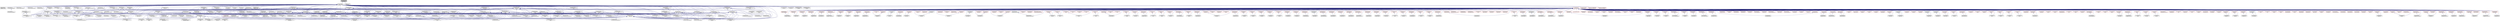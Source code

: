 digraph "SimulationRuntime/c/util/rational.h"
{
  edge [fontname="Helvetica",fontsize="10",labelfontname="Helvetica",labelfontsize="10"];
  node [fontname="Helvetica",fontsize="10",shape=record];
  Node1 [label="SimulationRuntime/c\l/util/rational.h",height=0.2,width=0.4,color="black", fillcolor="grey75", style="filled", fontcolor="black"];
  Node1 -> Node2 [dir="back",color="midnightblue",fontsize="10",style="solid",fontname="Helvetica"];
  Node2 [label="SimulationRuntime/c\l/simulation_data.h",height=0.2,width=0.4,color="black", fillcolor="white", style="filled",URL="$d6/d1f/_simulation_runtime_2c_2simulation__data_8h.html"];
  Node2 -> Node3 [dir="back",color="midnightblue",fontsize="10",style="solid",fontname="Helvetica"];
  Node3 [label="build/include/omc/c\l/dataReconciliation\l/dataReconciliation.h",height=0.2,width=0.4,color="black", fillcolor="white", style="filled",URL="$d6/d78/build_2include_2omc_2c_2data_reconciliation_2data_reconciliation_8h.html"];
  Node2 -> Node4 [dir="back",color="midnightblue",fontsize="10",style="solid",fontname="Helvetica"];
  Node4 [label="build/include/omc/c\l/fmi1/fmu1_model_interface.c",height=0.2,width=0.4,color="black", fillcolor="white", style="filled",URL="$d3/dab/build_2include_2omc_2c_2fmi1_2fmu1__model__interface_8c.html"];
  Node2 -> Node5 [dir="back",color="midnightblue",fontsize="10",style="solid",fontname="Helvetica"];
  Node5 [label="build/include/omc/c\l/fmi1/fmu1_model_interface.h",height=0.2,width=0.4,color="black", fillcolor="white", style="filled",URL="$d0/d04/build_2include_2omc_2c_2fmi1_2fmu1__model__interface_8h.html"];
  Node2 -> Node6 [dir="back",color="midnightblue",fontsize="10",style="solid",fontname="Helvetica"];
  Node6 [label="build/include/omc/c\l/fmi2/fmu2_model_interface.c",height=0.2,width=0.4,color="black", fillcolor="white", style="filled",URL="$d5/d77/build_2include_2omc_2c_2fmi2_2fmu2__model__interface_8c.html"];
  Node2 -> Node7 [dir="back",color="midnightblue",fontsize="10",style="solid",fontname="Helvetica"];
  Node7 [label="build/include/omc/c\l/fmi2/fmu2_model_interface.h",height=0.2,width=0.4,color="black", fillcolor="white", style="filled",URL="$d1/d68/build_2include_2omc_2c_2fmi2_2fmu2__model__interface_8h.html"];
  Node2 -> Node8 [dir="back",color="midnightblue",fontsize="10",style="solid",fontname="Helvetica"];
  Node8 [label="build/include/omc/c\l/linearization/linearize.h",height=0.2,width=0.4,color="black", fillcolor="white", style="filled",URL="$d2/df9/build_2include_2omc_2c_2linearization_2linearize_8h.html"];
  Node2 -> Node9 [dir="back",color="midnightblue",fontsize="10",style="solid",fontname="Helvetica"];
  Node9 [label="build/include/omc/c\l/optimization/OptimizerData.h",height=0.2,width=0.4,color="black", fillcolor="white", style="filled",URL="$df/d7c/build_2include_2omc_2c_2optimization_2_optimizer_data_8h.html"];
  Node9 -> Node10 [dir="back",color="midnightblue",fontsize="10",style="solid",fontname="Helvetica"];
  Node10 [label="build/include/omc/c\l/optimization/OptimizerLocal\lFunction.h",height=0.2,width=0.4,color="black", fillcolor="white", style="filled",URL="$d1/d64/build_2include_2omc_2c_2optimization_2_optimizer_local_function_8h.html"];
  Node2 -> Node11 [dir="back",color="midnightblue",fontsize="10",style="solid",fontname="Helvetica"];
  Node11 [label="build/include/omc/c\l/simulation/solver/solver\l_main.h",height=0.2,width=0.4,color="black", fillcolor="white", style="filled",URL="$d1/d90/build_2include_2omc_2c_2simulation_2solver_2solver__main_8h.html"];
  Node11 -> Node9 [dir="back",color="midnightblue",fontsize="10",style="solid",fontname="Helvetica"];
  Node11 -> Node12 [dir="back",color="midnightblue",fontsize="10",style="solid",fontname="Helvetica"];
  Node12 [label="build/include/omc/c\l/optimization/OptimizerInterface.h",height=0.2,width=0.4,color="black", fillcolor="white", style="filled",URL="$d5/d45/build_2include_2omc_2c_2optimization_2_optimizer_interface_8h.html"];
  Node11 -> Node13 [dir="back",color="midnightblue",fontsize="10",style="solid",fontname="Helvetica"];
  Node13 [label="build/include/omc/c\l/simulation/solver/perform\l_qss_simulation.c",height=0.2,width=0.4,color="black", fillcolor="white", style="filled",URL="$d7/dc4/build_2include_2omc_2c_2simulation_2solver_2perform__qss__simulation_8c.html"];
  Node11 -> Node14 [dir="back",color="midnightblue",fontsize="10",style="solid",fontname="Helvetica"];
  Node14 [label="build/include/omc/c\l/simulation/solver/perform\l_simulation.c",height=0.2,width=0.4,color="black", fillcolor="white", style="filled",URL="$d1/d60/build_2include_2omc_2c_2simulation_2solver_2perform__simulation_8c.html"];
  Node2 -> Node15 [dir="back",color="midnightblue",fontsize="10",style="solid",fontname="Helvetica"];
  Node15 [label="build/include/omc/c\l/simulation/omc_simulation\l_util.c",height=0.2,width=0.4,color="black", fillcolor="white", style="filled",URL="$d7/d15/build_2include_2omc_2c_2simulation_2omc__simulation__util_8c.html"];
  Node2 -> Node16 [dir="back",color="midnightblue",fontsize="10",style="solid",fontname="Helvetica"];
  Node16 [label="build/include/omc/c\l/simulation/simulation\l_runtime.h",height=0.2,width=0.4,color="black", fillcolor="white", style="filled",URL="$da/d37/build_2include_2omc_2c_2simulation_2simulation__runtime_8h.html"];
  Node16 -> Node17 [dir="back",color="midnightblue",fontsize="10",style="solid",fontname="Helvetica"];
  Node17 [label="build/include/omc/c\l/simulation/options.c",height=0.2,width=0.4,color="black", fillcolor="white", style="filled",URL="$d3/d5d/build_2include_2omc_2c_2simulation_2options_8c.html"];
  Node16 -> Node18 [dir="back",color="midnightblue",fontsize="10",style="solid",fontname="Helvetica"];
  Node18 [label="build/include/omc/c\l/simulation/simulation\l_info_json.c",height=0.2,width=0.4,color="black", fillcolor="white", style="filled",URL="$d1/d64/build_2include_2omc_2c_2simulation_2simulation__info__json_8c.html"];
  Node16 -> Node19 [dir="back",color="midnightblue",fontsize="10",style="solid",fontname="Helvetica"];
  Node19 [label="build/include/omc/c\l/simulation/simulation\l_input_xml.h",height=0.2,width=0.4,color="black", fillcolor="white", style="filled",URL="$dd/d3c/build_2include_2omc_2c_2simulation_2simulation__input__xml_8h.html"];
  Node16 -> Node20 [dir="back",color="midnightblue",fontsize="10",style="solid",fontname="Helvetica"];
  Node20 [label="build/include/omc/c\l/simulation/simulation\l_omc_assert.c",height=0.2,width=0.4,color="black", fillcolor="white", style="filled",URL="$d3/dc7/build_2include_2omc_2c_2simulation_2simulation__omc__assert_8c.html"];
  Node2 -> Node21 [dir="back",color="midnightblue",fontsize="10",style="solid",fontname="Helvetica"];
  Node21 [label="build/include/omc/c\l/simulation/results\l/simulation_result.h",height=0.2,width=0.4,color="black", fillcolor="white", style="filled",URL="$db/d12/build_2include_2omc_2c_2simulation_2results_2simulation__result_8h.html"];
  Node2 -> Node22 [dir="back",color="midnightblue",fontsize="10",style="solid",fontname="Helvetica"];
  Node22 [label="build/include/omc/c\l/simulation/simulation\l_info_json.h",height=0.2,width=0.4,color="black", fillcolor="white", style="filled",URL="$d8/de1/build_2include_2omc_2c_2simulation_2simulation__info__json_8h.html"];
  Node22 -> Node18 [dir="back",color="midnightblue",fontsize="10",style="solid",fontname="Helvetica"];
  Node2 -> Node23 [dir="back",color="midnightblue",fontsize="10",style="solid",fontname="Helvetica"];
  Node23 [label="build/include/omc/c\l/simulation/solver/model\l_help.h",height=0.2,width=0.4,color="black", fillcolor="white", style="filled",URL="$d6/dbc/build_2include_2omc_2c_2simulation_2solver_2model__help_8h.html"];
  Node23 -> Node18 [dir="back",color="midnightblue",fontsize="10",style="solid",fontname="Helvetica"];
  Node23 -> Node24 [dir="back",color="midnightblue",fontsize="10",style="solid",fontname="Helvetica"];
  Node24 [label="build/include/omc/c\l/simulation/solver/linearSolver\lLapack.c",height=0.2,width=0.4,color="black", fillcolor="white", style="filled",URL="$dd/d33/build_2include_2omc_2c_2simulation_2solver_2linear_solver_lapack_8c.html"];
  Node23 -> Node25 [dir="back",color="midnightblue",fontsize="10",style="solid",fontname="Helvetica"];
  Node25 [label="build/include/omc/c\l/simulation/solver/linearSolver\lTotalPivot.c",height=0.2,width=0.4,color="black", fillcolor="white", style="filled",URL="$d6/d90/build_2include_2omc_2c_2simulation_2solver_2linear_solver_total_pivot_8c.html"];
  Node23 -> Node26 [dir="back",color="midnightblue",fontsize="10",style="solid",fontname="Helvetica"];
  Node26 [label="build/include/omc/c\l/simulation/solver/linearSystem.c",height=0.2,width=0.4,color="black", fillcolor="white", style="filled",URL="$d1/d69/build_2include_2omc_2c_2simulation_2solver_2linear_system_8c.html"];
  Node23 -> Node27 [dir="back",color="midnightblue",fontsize="10",style="solid",fontname="Helvetica"];
  Node27 [label="build/include/omc/c\l/simulation/solver/mixedSearch\lSolver.c",height=0.2,width=0.4,color="black", fillcolor="white", style="filled",URL="$dd/d3e/build_2include_2omc_2c_2simulation_2solver_2mixed_search_solver_8c.html"];
  Node23 -> Node28 [dir="back",color="midnightblue",fontsize="10",style="solid",fontname="Helvetica"];
  Node28 [label="build/include/omc/c\l/simulation/solver/model\l_help.c",height=0.2,width=0.4,color="black", fillcolor="white", style="filled",URL="$d1/d37/build_2include_2omc_2c_2simulation_2solver_2model__help_8c.html"];
  Node23 -> Node29 [dir="back",color="midnightblue",fontsize="10",style="solid",fontname="Helvetica"];
  Node29 [label="build/include/omc/c\l/simulation/solver/nonlinear\lSolverHomotopy.c",height=0.2,width=0.4,color="black", fillcolor="white", style="filled",URL="$df/d99/build_2include_2omc_2c_2simulation_2solver_2nonlinear_solver_homotopy_8c.html"];
  Node23 -> Node30 [dir="back",color="midnightblue",fontsize="10",style="solid",fontname="Helvetica"];
  Node30 [label="build/include/omc/c\l/simulation/solver/nonlinear\lSolverHybrd.c",height=0.2,width=0.4,color="black", fillcolor="white", style="filled",URL="$d0/d21/build_2include_2omc_2c_2simulation_2solver_2nonlinear_solver_hybrd_8c.html"];
  Node2 -> Node31 [dir="back",color="midnightblue",fontsize="10",style="solid",fontname="Helvetica"];
  Node31 [label="build/include/omc/c\l/simulation/solver/dae\l_mode.h",height=0.2,width=0.4,color="black", fillcolor="white", style="filled",URL="$df/dce/build_2include_2omc_2c_2simulation_2solver_2dae__mode_8h.html"];
  Node31 -> Node14 [dir="back",color="midnightblue",fontsize="10",style="solid",fontname="Helvetica"];
  Node2 -> Node32 [dir="back",color="midnightblue",fontsize="10",style="solid",fontname="Helvetica"];
  Node32 [label="build/include/omc/c\l/simulation/solver/delay.c",height=0.2,width=0.4,color="black", fillcolor="white", style="filled",URL="$da/d41/build_2include_2omc_2c_2simulation_2solver_2delay_8c.html"];
  Node2 -> Node33 [dir="back",color="midnightblue",fontsize="10",style="solid",fontname="Helvetica"];
  Node33 [label="build/include/omc/c\l/simulation/solver/delay.h",height=0.2,width=0.4,color="black", fillcolor="white", style="filled",URL="$dd/dc0/build_2include_2omc_2c_2simulation_2solver_2delay_8h.html"];
  Node33 -> Node28 [dir="back",color="midnightblue",fontsize="10",style="solid",fontname="Helvetica"];
  Node2 -> Node34 [dir="back",color="midnightblue",fontsize="10",style="solid",fontname="Helvetica"];
  Node34 [label="build/include/omc/c\l/simulation/solver/embedded\l_server.h",height=0.2,width=0.4,color="black", fillcolor="white", style="filled",URL="$d0/de1/build_2include_2omc_2c_2simulation_2solver_2embedded__server_8h.html"];
  Node2 -> Node35 [dir="back",color="midnightblue",fontsize="10",style="solid",fontname="Helvetica"];
  Node35 [label="build/include/omc/c\l/simulation/solver/events.h",height=0.2,width=0.4,color="black", fillcolor="white", style="filled",URL="$d7/d23/build_2include_2omc_2c_2simulation_2solver_2events_8h.html"];
  Node35 -> Node14 [dir="back",color="midnightblue",fontsize="10",style="solid",fontname="Helvetica"];
  Node2 -> Node36 [dir="back",color="midnightblue",fontsize="10",style="solid",fontname="Helvetica"];
  Node36 [label="build/include/omc/c\l/simulation/solver/fmi\l_events.h",height=0.2,width=0.4,color="black", fillcolor="white", style="filled",URL="$d4/d78/build_2include_2omc_2c_2simulation_2solver_2fmi__events_8h.html"];
  Node2 -> Node37 [dir="back",color="midnightblue",fontsize="10",style="solid",fontname="Helvetica"];
  Node37 [label="build/include/omc/c\l/simulation/solver/ida\l_solver.h",height=0.2,width=0.4,color="black", fillcolor="white", style="filled",URL="$db/d4e/build_2include_2omc_2c_2simulation_2solver_2ida__solver_8h.html"];
  Node2 -> Node38 [dir="back",color="midnightblue",fontsize="10",style="solid",fontname="Helvetica"];
  Node38 [label="build/include/omc/c\l/simulation/solver/initialization\l/initialization.h",height=0.2,width=0.4,color="black", fillcolor="white", style="filled",URL="$d4/ddf/build_2include_2omc_2c_2simulation_2solver_2initialization_2initialization_8h.html"];
  Node38 -> Node39 [dir="back",color="midnightblue",fontsize="10",style="solid",fontname="Helvetica"];
  Node39 [label="build/include/omc/c\l/simulation/solver/initialization\l/initialization.c",height=0.2,width=0.4,color="black", fillcolor="white", style="filled",URL="$d0/d1d/build_2include_2omc_2c_2simulation_2solver_2initialization_2initialization_8c.html"];
  Node2 -> Node39 [dir="back",color="midnightblue",fontsize="10",style="solid",fontname="Helvetica"];
  Node2 -> Node24 [dir="back",color="midnightblue",fontsize="10",style="solid",fontname="Helvetica"];
  Node2 -> Node40 [dir="back",color="midnightblue",fontsize="10",style="solid",fontname="Helvetica"];
  Node40 [label="build/include/omc/c\l/simulation/solver/linearSystem.h",height=0.2,width=0.4,color="black", fillcolor="white", style="filled",URL="$d9/d8b/build_2include_2omc_2c_2simulation_2solver_2linear_system_8h.html"];
  Node40 -> Node24 [dir="back",color="midnightblue",fontsize="10",style="solid",fontname="Helvetica"];
  Node40 -> Node25 [dir="back",color="midnightblue",fontsize="10",style="solid",fontname="Helvetica"];
  Node40 -> Node26 [dir="back",color="midnightblue",fontsize="10",style="solid",fontname="Helvetica"];
  Node40 -> Node28 [dir="back",color="midnightblue",fontsize="10",style="solid",fontname="Helvetica"];
  Node40 -> Node14 [dir="back",color="midnightblue",fontsize="10",style="solid",fontname="Helvetica"];
  Node2 -> Node41 [dir="back",color="midnightblue",fontsize="10",style="solid",fontname="Helvetica"];
  Node41 [label="build/include/omc/c\l/simulation/solver/linearSolver\lLapack.h",height=0.2,width=0.4,color="black", fillcolor="white", style="filled",URL="$d0/dd0/build_2include_2omc_2c_2simulation_2solver_2linear_solver_lapack_8h.html"];
  Node41 -> Node24 [dir="back",color="midnightblue",fontsize="10",style="solid",fontname="Helvetica"];
  Node41 -> Node26 [dir="back",color="midnightblue",fontsize="10",style="solid",fontname="Helvetica"];
  Node2 -> Node25 [dir="back",color="midnightblue",fontsize="10",style="solid",fontname="Helvetica"];
  Node2 -> Node42 [dir="back",color="midnightblue",fontsize="10",style="solid",fontname="Helvetica"];
  Node42 [label="build/include/omc/c\l/simulation/solver/linearSolver\lTotalPivot.h",height=0.2,width=0.4,color="black", fillcolor="white", style="filled",URL="$df/d41/build_2include_2omc_2c_2simulation_2solver_2linear_solver_total_pivot_8h.html"];
  Node42 -> Node25 [dir="back",color="midnightblue",fontsize="10",style="solid",fontname="Helvetica"];
  Node42 -> Node26 [dir="back",color="midnightblue",fontsize="10",style="solid",fontname="Helvetica"];
  Node2 -> Node43 [dir="back",color="midnightblue",fontsize="10",style="solid",fontname="Helvetica"];
  Node43 [label="build/include/omc/c\l/simulation/solver/nonlinear\lSystem.h",height=0.2,width=0.4,color="black", fillcolor="white", style="filled",URL="$d2/d4f/build_2include_2omc_2c_2simulation_2solver_2nonlinear_system_8h.html"];
  Node43 -> Node26 [dir="back",color="midnightblue",fontsize="10",style="solid",fontname="Helvetica"];
  Node43 -> Node27 [dir="back",color="midnightblue",fontsize="10",style="solid",fontname="Helvetica"];
  Node43 -> Node28 [dir="back",color="midnightblue",fontsize="10",style="solid",fontname="Helvetica"];
  Node43 -> Node29 [dir="back",color="midnightblue",fontsize="10",style="solid",fontname="Helvetica"];
  Node43 -> Node30 [dir="back",color="midnightblue",fontsize="10",style="solid",fontname="Helvetica"];
  Node43 -> Node44 [dir="back",color="midnightblue",fontsize="10",style="solid",fontname="Helvetica"];
  Node44 [label="build/include/omc/c\l/simulation/solver/nonlinear\lSystem.c",height=0.2,width=0.4,color="black", fillcolor="white", style="filled",URL="$dd/d6c/build_2include_2omc_2c_2simulation_2solver_2nonlinear_system_8c.html"];
  Node43 -> Node14 [dir="back",color="midnightblue",fontsize="10",style="solid",fontname="Helvetica"];
  Node2 -> Node45 [dir="back",color="midnightblue",fontsize="10",style="solid",fontname="Helvetica"];
  Node45 [label="build/include/omc/c\l/simulation/solver/nonlinear\lSolverHybrd.h",height=0.2,width=0.4,color="black", fillcolor="white", style="filled",URL="$de/dd1/build_2include_2omc_2c_2simulation_2solver_2nonlinear_solver_hybrd_8h.html"];
  Node45 -> Node27 [dir="back",color="midnightblue",fontsize="10",style="solid",fontname="Helvetica"];
  Node45 -> Node29 [dir="back",color="midnightblue",fontsize="10",style="solid",fontname="Helvetica"];
  Node45 -> Node30 [dir="back",color="midnightblue",fontsize="10",style="solid",fontname="Helvetica"];
  Node45 -> Node44 [dir="back",color="midnightblue",fontsize="10",style="solid",fontname="Helvetica"];
  Node2 -> Node46 [dir="back",color="midnightblue",fontsize="10",style="solid",fontname="Helvetica"];
  Node46 [label="build/include/omc/c\l/simulation/solver/mixedSearch\lSolver.h",height=0.2,width=0.4,color="black", fillcolor="white", style="filled",URL="$da/d04/build_2include_2omc_2c_2simulation_2solver_2mixed_search_solver_8h.html"];
  Node46 -> Node47 [dir="back",color="midnightblue",fontsize="10",style="solid",fontname="Helvetica"];
  Node47 [label="build/include/omc/c\l/simulation/solver/mixedSystem.c",height=0.2,width=0.4,color="black", fillcolor="white", style="filled",URL="$da/d2b/build_2include_2omc_2c_2simulation_2solver_2mixed_system_8c.html"];
  Node2 -> Node48 [dir="back",color="midnightblue",fontsize="10",style="solid",fontname="Helvetica"];
  Node48 [label="build/include/omc/c\l/simulation/solver/mixedSystem.h",height=0.2,width=0.4,color="black", fillcolor="white", style="filled",URL="$d7/d0b/build_2include_2omc_2c_2simulation_2solver_2mixed_system_8h.html"];
  Node48 -> Node47 [dir="back",color="midnightblue",fontsize="10",style="solid",fontname="Helvetica"];
  Node48 -> Node28 [dir="back",color="midnightblue",fontsize="10",style="solid",fontname="Helvetica"];
  Node48 -> Node14 [dir="back",color="midnightblue",fontsize="10",style="solid",fontname="Helvetica"];
  Node2 -> Node28 [dir="back",color="midnightblue",fontsize="10",style="solid",fontname="Helvetica"];
  Node2 -> Node49 [dir="back",color="midnightblue",fontsize="10",style="solid",fontname="Helvetica"];
  Node49 [label="build/include/omc/c\l/simulation/solver/nonlinear\lSolverHomotopy.h",height=0.2,width=0.4,color="black", fillcolor="white", style="filled",URL="$d6/d94/build_2include_2omc_2c_2simulation_2solver_2nonlinear_solver_homotopy_8h.html"];
  Node49 -> Node29 [dir="back",color="midnightblue",fontsize="10",style="solid",fontname="Helvetica"];
  Node49 -> Node44 [dir="back",color="midnightblue",fontsize="10",style="solid",fontname="Helvetica"];
  Node2 -> Node50 [dir="back",color="midnightblue",fontsize="10",style="solid",fontname="Helvetica"];
  Node50 [label="build/include/omc/c\l/simulation/solver/real\l_time_sync.h",height=0.2,width=0.4,color="black", fillcolor="white", style="filled",URL="$d7/d44/build_2include_2omc_2c_2simulation_2solver_2real__time__sync_8h.html"];
  Node2 -> Node51 [dir="back",color="midnightblue",fontsize="10",style="solid",fontname="Helvetica"];
  Node51 [label="build/include/omc/c\l/simulation/solver/stateset.h",height=0.2,width=0.4,color="black", fillcolor="white", style="filled",URL="$dc/d7a/build_2include_2omc_2c_2simulation_2solver_2stateset_8h.html"];
  Node51 -> Node52 [dir="back",color="midnightblue",fontsize="10",style="solid",fontname="Helvetica"];
  Node52 [label="build/include/omc/c\l/simulation/solver/stateset.c",height=0.2,width=0.4,color="black", fillcolor="white", style="filled",URL="$d0/d86/build_2include_2omc_2c_2simulation_2solver_2stateset_8c.html"];
  Node2 -> Node53 [dir="back",color="midnightblue",fontsize="10",style="solid",fontname="Helvetica"];
  Node53 [label="build/include/omc/c\l/simulation/solver/synchronous.h",height=0.2,width=0.4,color="black", fillcolor="white", style="filled",URL="$d3/d68/build_2include_2omc_2c_2simulation_2solver_2synchronous_8h.html"];
  Node2 -> Node54 [dir="back",color="midnightblue",fontsize="10",style="solid",fontname="Helvetica"];
  Node54 [label="build/include/omc/c\l/util/modelica.h",height=0.2,width=0.4,color="black", fillcolor="white", style="filled",URL="$db/ddd/build_2include_2omc_2c_2util_2modelica_8h.html"];
  Node2 -> Node55 [dir="back",color="midnightblue",fontsize="10",style="solid",fontname="Helvetica"];
  Node55 [label="build/include/omc/c\l/util/utility.c",height=0.2,width=0.4,color="black", fillcolor="white", style="filled",URL="$d4/d6b/build_2include_2omc_2c_2util_2utility_8c.html"];
  Node2 -> Node56 [dir="back",color="midnightblue",fontsize="10",style="solid",fontname="Helvetica"];
  Node56 [label="build/include/omc/c\l/util/varinfo.c",height=0.2,width=0.4,color="black", fillcolor="white", style="filled",URL="$db/daf/build_2include_2omc_2c_2util_2varinfo_8c.html"];
  Node2 -> Node57 [dir="back",color="midnightblue",fontsize="10",style="solid",fontname="Helvetica"];
  Node57 [label="SimulationRuntime/c\l/dataReconciliation\l/dataReconciliation.cpp",height=0.2,width=0.4,color="black", fillcolor="white", style="filled",URL="$de/ddc/data_reconciliation_8cpp.html"];
  Node2 -> Node58 [dir="back",color="midnightblue",fontsize="10",style="solid",fontname="Helvetica"];
  Node58 [label="SimulationRuntime/c\l/dataReconciliation\l/dataReconciliation.h",height=0.2,width=0.4,color="black", fillcolor="white", style="filled",URL="$d9/d08/_simulation_runtime_2c_2data_reconciliation_2data_reconciliation_8h.html"];
  Node58 -> Node16 [dir="back",color="midnightblue",fontsize="10",style="solid",fontname="Helvetica"];
  Node58 -> Node57 [dir="back",color="midnightblue",fontsize="10",style="solid",fontname="Helvetica"];
  Node58 -> Node59 [dir="back",color="midnightblue",fontsize="10",style="solid",fontname="Helvetica"];
  Node59 [label="SimulationRuntime/c\l/simulation/simulation\l_runtime.h",height=0.2,width=0.4,color="black", fillcolor="white", style="filled",URL="$d7/daf/_simulation_runtime_2c_2simulation_2simulation__runtime_8h.html"];
  Node59 -> Node44 [dir="back",color="midnightblue",fontsize="10",style="solid",fontname="Helvetica"];
  Node59 -> Node13 [dir="back",color="midnightblue",fontsize="10",style="solid",fontname="Helvetica"];
  Node59 -> Node14 [dir="back",color="midnightblue",fontsize="10",style="solid",fontname="Helvetica"];
  Node59 -> Node60 [dir="back",color="midnightblue",fontsize="10",style="solid",fontname="Helvetica"];
  Node60 [label="SimulationRuntime/c\l/simulation/modelinfo.c",height=0.2,width=0.4,color="black", fillcolor="white", style="filled",URL="$d0/d3a/modelinfo_8c.html"];
  Node59 -> Node61 [dir="back",color="midnightblue",fontsize="10",style="solid",fontname="Helvetica"];
  Node61 [label="SimulationRuntime/c\l/simulation/options.c",height=0.2,width=0.4,color="black", fillcolor="white", style="filled",URL="$db/dc1/_simulation_runtime_2c_2simulation_2options_8c.html"];
  Node59 -> Node62 [dir="back",color="midnightblue",fontsize="10",style="solid",fontname="Helvetica"];
  Node62 [label="SimulationRuntime/c\l/simulation/results\l/simulation_result_ia.cpp",height=0.2,width=0.4,color="black", fillcolor="white", style="filled",URL="$d6/db0/simulation__result__ia_8cpp.html"];
  Node59 -> Node63 [dir="back",color="midnightblue",fontsize="10",style="solid",fontname="Helvetica"];
  Node63 [label="SimulationRuntime/c\l/simulation/simulation\l_info_json.c",height=0.2,width=0.4,color="black", fillcolor="white", style="filled",URL="$d9/d87/_simulation_runtime_2c_2simulation_2simulation__info__json_8c.html"];
  Node59 -> Node64 [dir="back",color="midnightblue",fontsize="10",style="solid",fontname="Helvetica"];
  Node64 [label="SimulationRuntime/c\l/simulation/simulation\l_input_xml.h",height=0.2,width=0.4,color="black", fillcolor="white", style="filled",URL="$d1/d03/_simulation_runtime_2c_2simulation_2simulation__input__xml_8h.html"];
  Node64 -> Node4 [dir="back",color="midnightblue",fontsize="10",style="solid",fontname="Helvetica"];
  Node64 -> Node6 [dir="back",color="midnightblue",fontsize="10",style="solid",fontname="Helvetica"];
  Node64 -> Node65 [dir="back",color="midnightblue",fontsize="10",style="solid",fontname="Helvetica"];
  Node65 [label="SimulationRuntime/c\l/simulation/simulation\l_input_xml.c",height=0.2,width=0.4,color="black", fillcolor="white", style="filled",URL="$da/d0d/simulation__input__xml_8c.html"];
  Node64 -> Node66 [dir="back",color="midnightblue",fontsize="10",style="solid",fontname="Helvetica"];
  Node66 [label="SimulationRuntime/c\l/simulation/simulation\l_runtime.cpp",height=0.2,width=0.4,color="black", fillcolor="white", style="filled",URL="$d4/d09/simulation__runtime_8cpp.html"];
  Node64 -> Node67 [dir="back",color="midnightblue",fontsize="10",style="solid",fontname="Helvetica"];
  Node67 [label="SimulationRuntime/c\l/simulation/solver/solver\l_main.c",height=0.2,width=0.4,color="black", fillcolor="white", style="filled",URL="$d3/def/solver__main_8c.html"];
  Node64 -> Node68 [dir="back",color="midnightblue",fontsize="10",style="solid",fontname="Helvetica"];
  Node68 [label="SimulationRuntime/fmi\l/export/fmi1/fmu1_model\l_interface.c",height=0.2,width=0.4,color="black", fillcolor="white", style="filled",URL="$d0/dd0/_simulation_runtime_2fmi_2export_2fmi1_2fmu1__model__interface_8c.html"];
  Node64 -> Node69 [dir="back",color="midnightblue",fontsize="10",style="solid",fontname="Helvetica"];
  Node69 [label="SimulationRuntime/fmi\l/export/fmi2/fmu2_model\l_interface.c",height=0.2,width=0.4,color="black", fillcolor="white", style="filled",URL="$d9/d4f/_simulation_runtime_2fmi_2export_2fmi2_2fmu2__model__interface_8c.html"];
  Node59 -> Node65 [dir="back",color="midnightblue",fontsize="10",style="solid",fontname="Helvetica"];
  Node59 -> Node70 [dir="back",color="midnightblue",fontsize="10",style="solid",fontname="Helvetica"];
  Node70 [label="SimulationRuntime/c\l/simulation/simulation\l_omc_assert.c",height=0.2,width=0.4,color="black", fillcolor="white", style="filled",URL="$d4/db2/_simulation_runtime_2c_2simulation_2simulation__omc__assert_8c.html"];
  Node59 -> Node66 [dir="back",color="midnightblue",fontsize="10",style="solid",fontname="Helvetica"];
  Node59 -> Node71 [dir="back",color="midnightblue",fontsize="10",style="solid",fontname="Helvetica"];
  Node71 [label="SimulationRuntime/c\l/simulation/solver/dassl.c",height=0.2,width=0.4,color="black", fillcolor="white", style="filled",URL="$df/ddf/dassl_8c.html"];
  Node59 -> Node72 [dir="back",color="midnightblue",fontsize="10",style="solid",fontname="Helvetica"];
  Node72 [label="SimulationRuntime/c\l/simulation/solver/dopri45.c",height=0.2,width=0.4,color="black", fillcolor="white", style="filled",URL="$d0/d8d/dopri45_8c.html"];
  Node59 -> Node73 [dir="back",color="midnightblue",fontsize="10",style="solid",fontname="Helvetica"];
  Node73 [label="SimulationRuntime/c\l/simulation/solver/events.c",height=0.2,width=0.4,color="black", fillcolor="white", style="filled",URL="$de/deb/events_8c.html"];
  Node59 -> Node74 [dir="back",color="midnightblue",fontsize="10",style="solid",fontname="Helvetica"];
  Node74 [label="SimulationRuntime/c\l/simulation/solver/external\l_input.c",height=0.2,width=0.4,color="black", fillcolor="white", style="filled",URL="$d9/d48/external__input_8c.html"];
  Node59 -> Node75 [dir="back",color="midnightblue",fontsize="10",style="solid",fontname="Helvetica"];
  Node75 [label="SimulationRuntime/c\l/simulation/solver/ida\l_solver.c",height=0.2,width=0.4,color="black", fillcolor="white", style="filled",URL="$d0/d46/ida__solver_8c.html"];
  Node59 -> Node76 [dir="back",color="midnightblue",fontsize="10",style="solid",fontname="Helvetica"];
  Node76 [label="SimulationRuntime/c\l/simulation/solver/nonlinear\lSystem.c",height=0.2,width=0.4,color="black", fillcolor="white", style="filled",URL="$d8/d99/_simulation_runtime_2c_2simulation_2solver_2nonlinear_system_8c.html"];
  Node59 -> Node77 [dir="back",color="midnightblue",fontsize="10",style="solid",fontname="Helvetica"];
  Node77 [label="SimulationRuntime/c\l/simulation/solver/perform\l_qss_simulation.c",height=0.2,width=0.4,color="black", fillcolor="white", style="filled",URL="$d6/dcc/_simulation_runtime_2c_2simulation_2solver_2perform__qss__simulation_8c.html"];
  Node59 -> Node78 [dir="back",color="midnightblue",fontsize="10",style="solid",fontname="Helvetica"];
  Node78 [label="SimulationRuntime/c\l/simulation/solver/perform\l_simulation.c",height=0.2,width=0.4,color="black", fillcolor="white", style="filled",URL="$df/df2/_simulation_runtime_2c_2simulation_2solver_2perform__simulation_8c.html"];
  Node59 -> Node67 [dir="back",color="midnightblue",fontsize="10",style="solid",fontname="Helvetica"];
  Node59 -> Node79 [dir="back",color="midnightblue",fontsize="10",style="solid",fontname="Helvetica"];
  Node79 [label="SimulationRuntime/opc\l/da/opc_da.cpp",height=0.2,width=0.4,color="black", fillcolor="white", style="filled",URL="$da/dda/opc__da_8cpp.html"];
  Node58 -> Node66 [dir="back",color="midnightblue",fontsize="10",style="solid",fontname="Helvetica"];
  Node2 -> Node80 [dir="back",color="midnightblue",fontsize="10",style="solid",fontname="Helvetica"];
  Node80 [label="SimulationRuntime/c\l/linearization/linearize.cpp",height=0.2,width=0.4,color="black", fillcolor="white", style="filled",URL="$d5/d67/linearize_8cpp.html"];
  Node2 -> Node81 [dir="back",color="midnightblue",fontsize="10",style="solid",fontname="Helvetica"];
  Node81 [label="SimulationRuntime/c\l/linearization/linearize.h",height=0.2,width=0.4,color="black", fillcolor="white", style="filled",URL="$df/dc5/_simulation_runtime_2c_2linearization_2linearize_8h.html"];
  Node81 -> Node16 [dir="back",color="midnightblue",fontsize="10",style="solid",fontname="Helvetica"];
  Node81 -> Node80 [dir="back",color="midnightblue",fontsize="10",style="solid",fontname="Helvetica"];
  Node81 -> Node59 [dir="back",color="midnightblue",fontsize="10",style="solid",fontname="Helvetica"];
  Node81 -> Node66 [dir="back",color="midnightblue",fontsize="10",style="solid",fontname="Helvetica"];
  Node2 -> Node82 [dir="back",color="midnightblue",fontsize="10",style="solid",fontname="Helvetica"];
  Node82 [label="SimulationRuntime/c\l/openmodelica_func.h",height=0.2,width=0.4,color="black", fillcolor="white", style="filled",URL="$db/da3/_simulation_runtime_2c_2openmodelica__func_8h.html"];
  Node82 -> Node39 [dir="back",color="midnightblue",fontsize="10",style="solid",fontname="Helvetica"];
  Node82 -> Node28 [dir="back",color="midnightblue",fontsize="10",style="solid",fontname="Helvetica"];
  Node82 -> Node13 [dir="back",color="midnightblue",fontsize="10",style="solid",fontname="Helvetica"];
  Node82 -> Node14 [dir="back",color="midnightblue",fontsize="10",style="solid",fontname="Helvetica"];
  Node82 -> Node57 [dir="back",color="midnightblue",fontsize="10",style="solid",fontname="Helvetica"];
  Node82 -> Node80 [dir="back",color="midnightblue",fontsize="10",style="solid",fontname="Helvetica"];
  Node82 -> Node2 [dir="back",color="midnightblue",fontsize="10",style="solid",fontname="Helvetica"];
  Node82 -> Node66 [dir="back",color="midnightblue",fontsize="10",style="solid",fontname="Helvetica"];
  Node82 -> Node71 [dir="back",color="midnightblue",fontsize="10",style="solid",fontname="Helvetica"];
  Node82 -> Node73 [dir="back",color="midnightblue",fontsize="10",style="solid",fontname="Helvetica"];
  Node82 -> Node74 [dir="back",color="midnightblue",fontsize="10",style="solid",fontname="Helvetica"];
  Node82 -> Node75 [dir="back",color="midnightblue",fontsize="10",style="solid",fontname="Helvetica"];
  Node82 -> Node83 [dir="back",color="midnightblue",fontsize="10",style="solid",fontname="Helvetica"];
  Node83 [label="SimulationRuntime/c\l/simulation/solver/initialization\l/initialization.c",height=0.2,width=0.4,color="black", fillcolor="white", style="filled",URL="$d6/d72/_simulation_runtime_2c_2simulation_2solver_2initialization_2initialization_8c.html"];
  Node82 -> Node84 [dir="back",color="midnightblue",fontsize="10",style="solid",fontname="Helvetica"];
  Node84 [label="SimulationRuntime/c\l/simulation/solver/model\l_help.c",height=0.2,width=0.4,color="black", fillcolor="white", style="filled",URL="$dc/d87/_simulation_runtime_2c_2simulation_2solver_2model__help_8c.html"];
  Node82 -> Node77 [dir="back",color="midnightblue",fontsize="10",style="solid",fontname="Helvetica"];
  Node82 -> Node78 [dir="back",color="midnightblue",fontsize="10",style="solid",fontname="Helvetica"];
  Node82 -> Node67 [dir="back",color="midnightblue",fontsize="10",style="solid",fontname="Helvetica"];
  Node2 -> Node85 [dir="back",color="midnightblue",fontsize="10",style="solid",fontname="Helvetica"];
  Node85 [label="SimulationRuntime/c\l/optimization/OptimizerData.h",height=0.2,width=0.4,color="black", fillcolor="white", style="filled",URL="$df/dd6/_simulation_runtime_2c_2optimization_2_optimizer_data_8h.html"];
  Node85 -> Node86 [dir="back",color="midnightblue",fontsize="10",style="solid",fontname="Helvetica"];
  Node86 [label="SimulationRuntime/c\l/optimization/DataManagement\l/DebugeOptimization.c",height=0.2,width=0.4,color="black", fillcolor="white", style="filled",URL="$df/dbb/_debuge_optimization_8c.html"];
  Node85 -> Node87 [dir="back",color="midnightblue",fontsize="10",style="solid",fontname="Helvetica"];
  Node87 [label="SimulationRuntime/c\l/optimization/OptimizerLocal\lFunction.h",height=0.2,width=0.4,color="black", fillcolor="white", style="filled",URL="$dd/d8c/_simulation_runtime_2c_2optimization_2_optimizer_local_function_8h.html"];
  Node87 -> Node86 [dir="back",color="midnightblue",fontsize="10",style="solid",fontname="Helvetica"];
  Node87 -> Node88 [dir="back",color="midnightblue",fontsize="10",style="solid",fontname="Helvetica"];
  Node88 [label="SimulationRuntime/c\l/optimization/DataManagement\l/DerStructure.c",height=0.2,width=0.4,color="black", fillcolor="white", style="filled",URL="$d5/d21/_der_structure_8c.html"];
  Node87 -> Node89 [dir="back",color="midnightblue",fontsize="10",style="solid",fontname="Helvetica"];
  Node89 [label="SimulationRuntime/c\l/optimization/DataManagement\l/InitialGuess.c",height=0.2,width=0.4,color="black", fillcolor="white", style="filled",URL="$de/ddc/_initial_guess_8c.html"];
  Node87 -> Node90 [dir="back",color="midnightblue",fontsize="10",style="solid",fontname="Helvetica"];
  Node90 [label="SimulationRuntime/c\l/optimization/DataManagement\l/MoveData.c",height=0.2,width=0.4,color="black", fillcolor="white", style="filled",URL="$d7/d23/_move_data_8c.html"];
  Node87 -> Node91 [dir="back",color="midnightblue",fontsize="10",style="solid",fontname="Helvetica"];
  Node91 [label="SimulationRuntime/c\l/optimization/eval_all\l/EvalF.c",height=0.2,width=0.4,color="black", fillcolor="white", style="filled",URL="$d7/d1b/_eval_f_8c.html"];
  Node87 -> Node92 [dir="back",color="midnightblue",fontsize="10",style="solid",fontname="Helvetica"];
  Node92 [label="SimulationRuntime/c\l/optimization/eval_all\l/EvalG.c",height=0.2,width=0.4,color="black", fillcolor="white", style="filled",URL="$d1/d51/_eval_g_8c.html"];
  Node87 -> Node93 [dir="back",color="midnightblue",fontsize="10",style="solid",fontname="Helvetica"];
  Node93 [label="SimulationRuntime/c\l/optimization/eval_all\l/EvalL.c",height=0.2,width=0.4,color="black", fillcolor="white", style="filled",URL="$d1/d11/_eval_l_8c.html"];
  Node87 -> Node94 [dir="back",color="midnightblue",fontsize="10",style="solid",fontname="Helvetica"];
  Node94 [label="SimulationRuntime/c\l/optimization/optimizer\l_main.c",height=0.2,width=0.4,color="black", fillcolor="white", style="filled",URL="$d4/d93/optimizer__main_8c.html"];
  Node85 -> Node88 [dir="back",color="midnightblue",fontsize="10",style="solid",fontname="Helvetica"];
  Node85 -> Node89 [dir="back",color="midnightblue",fontsize="10",style="solid",fontname="Helvetica"];
  Node85 -> Node90 [dir="back",color="midnightblue",fontsize="10",style="solid",fontname="Helvetica"];
  Node85 -> Node91 [dir="back",color="midnightblue",fontsize="10",style="solid",fontname="Helvetica"];
  Node85 -> Node92 [dir="back",color="midnightblue",fontsize="10",style="solid",fontname="Helvetica"];
  Node85 -> Node93 [dir="back",color="midnightblue",fontsize="10",style="solid",fontname="Helvetica"];
  Node85 -> Node94 [dir="back",color="midnightblue",fontsize="10",style="solid",fontname="Helvetica"];
  Node2 -> Node95 [dir="back",color="midnightblue",fontsize="10",style="solid",fontname="Helvetica"];
  Node95 [label="SimulationRuntime/c\l/simulation/solver/solver\l_main.h",height=0.2,width=0.4,color="black", fillcolor="white", style="filled",URL="$d4/d93/_simulation_runtime_2c_2simulation_2solver_2solver__main_8h.html"];
  Node95 -> Node96 [dir="back",color="midnightblue",fontsize="10",style="solid",fontname="Helvetica"];
  Node96 [label="build/include/omc/c\l/simulation/solver/dassl.h",height=0.2,width=0.4,color="black", fillcolor="white", style="filled",URL="$de/d11/build_2include_2omc_2c_2simulation_2solver_2dassl_8h.html"];
  Node96 -> Node14 [dir="back",color="midnightblue",fontsize="10",style="solid",fontname="Helvetica"];
  Node95 -> Node35 [dir="back",color="midnightblue",fontsize="10",style="solid",fontname="Helvetica"];
  Node95 -> Node37 [dir="back",color="midnightblue",fontsize="10",style="solid",fontname="Helvetica"];
  Node95 -> Node53 [dir="back",color="midnightblue",fontsize="10",style="solid",fontname="Helvetica"];
  Node95 -> Node85 [dir="back",color="midnightblue",fontsize="10",style="solid",fontname="Helvetica"];
  Node95 -> Node97 [dir="back",color="midnightblue",fontsize="10",style="solid",fontname="Helvetica"];
  Node97 [label="SimulationRuntime/c\l/optimization/OptimizerInterface.h",height=0.2,width=0.4,color="black", fillcolor="white", style="filled",URL="$d9/de8/_simulation_runtime_2c_2optimization_2_optimizer_interface_8h.html"];
  Node97 -> Node67 [dir="back",color="midnightblue",fontsize="10",style="solid",fontname="Helvetica"];
  Node95 -> Node66 [dir="back",color="midnightblue",fontsize="10",style="solid",fontname="Helvetica"];
  Node95 -> Node71 [dir="back",color="midnightblue",fontsize="10",style="solid",fontname="Helvetica"];
  Node95 -> Node98 [dir="back",color="midnightblue",fontsize="10",style="solid",fontname="Helvetica"];
  Node98 [label="SimulationRuntime/c\l/simulation/solver/dassl.h",height=0.2,width=0.4,color="black", fillcolor="white", style="filled",URL="$d7/da4/_simulation_runtime_2c_2simulation_2solver_2dassl_8h.html"];
  Node98 -> Node89 [dir="back",color="midnightblue",fontsize="10",style="solid",fontname="Helvetica"];
  Node98 -> Node71 [dir="back",color="midnightblue",fontsize="10",style="solid",fontname="Helvetica"];
  Node98 -> Node75 [dir="back",color="midnightblue",fontsize="10",style="solid",fontname="Helvetica"];
  Node98 -> Node78 [dir="back",color="midnightblue",fontsize="10",style="solid",fontname="Helvetica"];
  Node98 -> Node67 [dir="back",color="midnightblue",fontsize="10",style="solid",fontname="Helvetica"];
  Node95 -> Node73 [dir="back",color="midnightblue",fontsize="10",style="solid",fontname="Helvetica"];
  Node95 -> Node99 [dir="back",color="midnightblue",fontsize="10",style="solid",fontname="Helvetica"];
  Node99 [label="SimulationRuntime/c\l/simulation/solver/events.h",height=0.2,width=0.4,color="black", fillcolor="white", style="filled",URL="$d7/dc9/_simulation_runtime_2c_2simulation_2solver_2events_8h.html"];
  Node99 -> Node39 [dir="back",color="midnightblue",fontsize="10",style="solid",fontname="Helvetica"];
  Node99 -> Node66 [dir="back",color="midnightblue",fontsize="10",style="solid",fontname="Helvetica"];
  Node99 -> Node73 [dir="back",color="midnightblue",fontsize="10",style="solid",fontname="Helvetica"];
  Node99 -> Node83 [dir="back",color="midnightblue",fontsize="10",style="solid",fontname="Helvetica"];
  Node99 -> Node78 [dir="back",color="midnightblue",fontsize="10",style="solid",fontname="Helvetica"];
  Node99 -> Node67 [dir="back",color="midnightblue",fontsize="10",style="solid",fontname="Helvetica"];
  Node95 -> Node74 [dir="back",color="midnightblue",fontsize="10",style="solid",fontname="Helvetica"];
  Node95 -> Node75 [dir="back",color="midnightblue",fontsize="10",style="solid",fontname="Helvetica"];
  Node95 -> Node100 [dir="back",color="midnightblue",fontsize="10",style="solid",fontname="Helvetica"];
  Node100 [label="SimulationRuntime/c\l/simulation/solver/ida\l_solver.h",height=0.2,width=0.4,color="black", fillcolor="white", style="filled",URL="$d6/d8c/_simulation_runtime_2c_2simulation_2solver_2ida__solver_8h.html"];
  Node100 -> Node75 [dir="back",color="midnightblue",fontsize="10",style="solid",fontname="Helvetica"];
  Node100 -> Node67 [dir="back",color="midnightblue",fontsize="10",style="solid",fontname="Helvetica"];
  Node95 -> Node101 [dir="back",color="midnightblue",fontsize="10",style="solid",fontname="Helvetica"];
  Node101 [label="SimulationRuntime/c\l/simulation/solver/irksco.h",height=0.2,width=0.4,color="black", fillcolor="white", style="filled",URL="$d9/db1/irksco_8h.html"];
  Node101 -> Node102 [dir="back",color="midnightblue",fontsize="10",style="solid",fontname="Helvetica"];
  Node102 [label="SimulationRuntime/c\l/simulation/solver/irksco.c",height=0.2,width=0.4,color="black", fillcolor="white", style="filled",URL="$de/de2/irksco_8c.html"];
  Node101 -> Node67 [dir="back",color="midnightblue",fontsize="10",style="solid",fontname="Helvetica"];
  Node95 -> Node77 [dir="back",color="midnightblue",fontsize="10",style="solid",fontname="Helvetica"];
  Node95 -> Node78 [dir="back",color="midnightblue",fontsize="10",style="solid",fontname="Helvetica"];
  Node95 -> Node103 [dir="back",color="midnightblue",fontsize="10",style="solid",fontname="Helvetica"];
  Node103 [label="SimulationRuntime/c\l/simulation/solver/radau.h",height=0.2,width=0.4,color="black", fillcolor="white", style="filled",URL="$db/d0f/radau_8h.html"];
  Node103 -> Node104 [dir="back",color="midnightblue",fontsize="10",style="solid",fontname="Helvetica"];
  Node104 [label="SimulationRuntime/c\l/simulation/solver/radau.c",height=0.2,width=0.4,color="black", fillcolor="white", style="filled",URL="$df/d41/radau_8c.html"];
  Node103 -> Node67 [dir="back",color="midnightblue",fontsize="10",style="solid",fontname="Helvetica"];
  Node95 -> Node67 [dir="back",color="midnightblue",fontsize="10",style="solid",fontname="Helvetica"];
  Node95 -> Node105 [dir="back",color="midnightblue",fontsize="10",style="solid",fontname="Helvetica"];
  Node105 [label="SimulationRuntime/c\l/simulation/solver/sym\l_solver_ssc.h",height=0.2,width=0.4,color="black", fillcolor="white", style="filled",URL="$de/d26/sym__solver__ssc_8h.html"];
  Node105 -> Node67 [dir="back",color="midnightblue",fontsize="10",style="solid",fontname="Helvetica"];
  Node105 -> Node106 [dir="back",color="midnightblue",fontsize="10",style="solid",fontname="Helvetica"];
  Node106 [label="SimulationRuntime/c\l/simulation/solver/sym\l_solver_ssc.c",height=0.2,width=0.4,color="black", fillcolor="white", style="filled",URL="$df/df6/sym__solver__ssc_8c.html"];
  Node95 -> Node107 [dir="back",color="midnightblue",fontsize="10",style="solid",fontname="Helvetica"];
  Node107 [label="SimulationRuntime/c\l/simulation/solver/synchronous.h",height=0.2,width=0.4,color="black", fillcolor="white", style="filled",URL="$d2/dc1/_simulation_runtime_2c_2simulation_2solver_2synchronous_8h.html"];
  Node107 -> Node39 [dir="back",color="midnightblue",fontsize="10",style="solid",fontname="Helvetica"];
  Node107 -> Node14 [dir="back",color="midnightblue",fontsize="10",style="solid",fontname="Helvetica"];
  Node107 -> Node108 [dir="back",color="midnightblue",fontsize="10",style="solid",fontname="Helvetica"];
  Node108 [label="build/include/omc/c\l/simulation/solver/synchronous.c",height=0.2,width=0.4,color="black", fillcolor="white", style="filled",URL="$dd/de4/build_2include_2omc_2c_2simulation_2solver_2synchronous_8c.html"];
  Node107 -> Node83 [dir="back",color="midnightblue",fontsize="10",style="solid",fontname="Helvetica"];
  Node107 -> Node78 [dir="back",color="midnightblue",fontsize="10",style="solid",fontname="Helvetica"];
  Node107 -> Node109 [dir="back",color="midnightblue",fontsize="10",style="solid",fontname="Helvetica"];
  Node109 [label="SimulationRuntime/c\l/simulation/solver/synchronous.c",height=0.2,width=0.4,color="black", fillcolor="white", style="filled",URL="$de/da9/_simulation_runtime_2c_2simulation_2solver_2synchronous_8c.html"];
  Node2 -> Node110 [dir="back",color="midnightblue",fontsize="10",style="solid",fontname="Helvetica"];
  Node110 [label="SimulationRuntime/c\l/simulation/results\l/simulation_result.h",height=0.2,width=0.4,color="black", fillcolor="white", style="filled",URL="$de/d1c/_simulation_runtime_2c_2simulation_2results_2simulation__result_8h.html"];
  Node110 -> Node16 [dir="back",color="midnightblue",fontsize="10",style="solid",fontname="Helvetica"];
  Node110 -> Node13 [dir="back",color="midnightblue",fontsize="10",style="solid",fontname="Helvetica"];
  Node110 -> Node14 [dir="back",color="midnightblue",fontsize="10",style="solid",fontname="Helvetica"];
  Node110 -> Node108 [dir="back",color="midnightblue",fontsize="10",style="solid",fontname="Helvetica"];
  Node110 -> Node89 [dir="back",color="midnightblue",fontsize="10",style="solid",fontname="Helvetica"];
  Node110 -> Node90 [dir="back",color="midnightblue",fontsize="10",style="solid",fontname="Helvetica"];
  Node110 -> Node92 [dir="back",color="midnightblue",fontsize="10",style="solid",fontname="Helvetica"];
  Node110 -> Node59 [dir="back",color="midnightblue",fontsize="10",style="solid",fontname="Helvetica"];
  Node110 -> Node111 [dir="back",color="midnightblue",fontsize="10",style="solid",fontname="Helvetica"];
  Node111 [label="SimulationRuntime/c\l/simulation/results\l/simulation_result.cpp",height=0.2,width=0.4,color="black", fillcolor="white", style="filled",URL="$d9/dfd/simulation__result_8cpp.html"];
  Node110 -> Node112 [dir="back",color="midnightblue",fontsize="10",style="solid",fontname="Helvetica"];
  Node112 [label="SimulationRuntime/c\l/simulation/results\l/simulation_result_csv.h",height=0.2,width=0.4,color="black", fillcolor="white", style="filled",URL="$db/d0a/simulation__result__csv_8h.html"];
  Node112 -> Node113 [dir="back",color="midnightblue",fontsize="10",style="solid",fontname="Helvetica"];
  Node113 [label="SimulationRuntime/c\l/simulation/results\l/simulation_result_csv.cpp",height=0.2,width=0.4,color="black", fillcolor="white", style="filled",URL="$dd/db5/simulation__result__csv_8cpp.html"];
  Node112 -> Node66 [dir="back",color="midnightblue",fontsize="10",style="solid",fontname="Helvetica"];
  Node110 -> Node114 [dir="back",color="midnightblue",fontsize="10",style="solid",fontname="Helvetica"];
  Node114 [label="SimulationRuntime/c\l/simulation/results\l/simulation_result_ia.h",height=0.2,width=0.4,color="black", fillcolor="white", style="filled",URL="$d0/ddd/simulation__result__ia_8h.html"];
  Node114 -> Node62 [dir="back",color="midnightblue",fontsize="10",style="solid",fontname="Helvetica"];
  Node114 -> Node66 [dir="back",color="midnightblue",fontsize="10",style="solid",fontname="Helvetica"];
  Node110 -> Node115 [dir="back",color="midnightblue",fontsize="10",style="solid",fontname="Helvetica"];
  Node115 [label="SimulationRuntime/c\l/simulation/results\l/simulation_result_mat4.h",height=0.2,width=0.4,color="black", fillcolor="white", style="filled",URL="$d2/da0/simulation__result__mat4_8h.html"];
  Node115 -> Node116 [dir="back",color="midnightblue",fontsize="10",style="solid",fontname="Helvetica"];
  Node116 [label="SimulationRuntime/c\l/simulation/results\l/simulation_result_mat4.cpp",height=0.2,width=0.4,color="black", fillcolor="white", style="filled",URL="$da/d87/simulation__result__mat4_8cpp.html"];
  Node115 -> Node66 [dir="back",color="midnightblue",fontsize="10",style="solid",fontname="Helvetica"];
  Node110 -> Node117 [dir="back",color="midnightblue",fontsize="10",style="solid",fontname="Helvetica"];
  Node117 [label="SimulationRuntime/c\l/simulation/results\l/simulation_result_plt.h",height=0.2,width=0.4,color="red", fillcolor="white", style="filled",URL="$d2/dac/simulation__result__plt_8h.html"];
  Node117 -> Node66 [dir="back",color="midnightblue",fontsize="10",style="solid",fontname="Helvetica"];
  Node110 -> Node119 [dir="back",color="midnightblue",fontsize="10",style="solid",fontname="Helvetica"];
  Node119 [label="SimulationRuntime/c\l/simulation/results\l/simulation_result_wall.h",height=0.2,width=0.4,color="black", fillcolor="white", style="filled",URL="$d6/d5c/simulation__result__wall_8h.html"];
  Node119 -> Node120 [dir="back",color="midnightblue",fontsize="10",style="solid",fontname="Helvetica"];
  Node120 [label="SimulationRuntime/c\l/simulation/results\l/simulation_result_wall.cpp",height=0.2,width=0.4,color="black", fillcolor="white", style="filled",URL="$d9/dc9/simulation__result__wall_8cpp.html"];
  Node119 -> Node66 [dir="back",color="midnightblue",fontsize="10",style="solid",fontname="Helvetica"];
  Node110 -> Node71 [dir="back",color="midnightblue",fontsize="10",style="solid",fontname="Helvetica"];
  Node110 -> Node73 [dir="back",color="midnightblue",fontsize="10",style="solid",fontname="Helvetica"];
  Node110 -> Node75 [dir="back",color="midnightblue",fontsize="10",style="solid",fontname="Helvetica"];
  Node110 -> Node102 [dir="back",color="midnightblue",fontsize="10",style="solid",fontname="Helvetica"];
  Node110 -> Node77 [dir="back",color="midnightblue",fontsize="10",style="solid",fontname="Helvetica"];
  Node110 -> Node78 [dir="back",color="midnightblue",fontsize="10",style="solid",fontname="Helvetica"];
  Node110 -> Node67 [dir="back",color="midnightblue",fontsize="10",style="solid",fontname="Helvetica"];
  Node110 -> Node109 [dir="back",color="midnightblue",fontsize="10",style="solid",fontname="Helvetica"];
  Node2 -> Node121 [dir="back",color="midnightblue",fontsize="10",style="solid",fontname="Helvetica"];
  Node121 [label="SimulationRuntime/c\l/simulation/solver/model\l_help.h",height=0.2,width=0.4,color="black", fillcolor="white", style="filled",URL="$d3/dfb/_simulation_runtime_2c_2simulation_2solver_2model__help_8h.html"];
  Node121 -> Node4 [dir="back",color="midnightblue",fontsize="10",style="solid",fontname="Helvetica"];
  Node121 -> Node6 [dir="back",color="midnightblue",fontsize="10",style="solid",fontname="Helvetica"];
  Node121 -> Node39 [dir="back",color="midnightblue",fontsize="10",style="solid",fontname="Helvetica"];
  Node121 -> Node44 [dir="back",color="midnightblue",fontsize="10",style="solid",fontname="Helvetica"];
  Node121 -> Node57 [dir="back",color="midnightblue",fontsize="10",style="solid",fontname="Helvetica"];
  Node121 -> Node80 [dir="back",color="midnightblue",fontsize="10",style="solid",fontname="Helvetica"];
  Node121 -> Node89 [dir="back",color="midnightblue",fontsize="10",style="solid",fontname="Helvetica"];
  Node121 -> Node90 [dir="back",color="midnightblue",fontsize="10",style="solid",fontname="Helvetica"];
  Node121 -> Node93 [dir="back",color="midnightblue",fontsize="10",style="solid",fontname="Helvetica"];
  Node121 -> Node60 [dir="back",color="midnightblue",fontsize="10",style="solid",fontname="Helvetica"];
  Node121 -> Node63 [dir="back",color="midnightblue",fontsize="10",style="solid",fontname="Helvetica"];
  Node121 -> Node66 [dir="back",color="midnightblue",fontsize="10",style="solid",fontname="Helvetica"];
  Node121 -> Node71 [dir="back",color="midnightblue",fontsize="10",style="solid",fontname="Helvetica"];
  Node121 -> Node73 [dir="back",color="midnightblue",fontsize="10",style="solid",fontname="Helvetica"];
  Node121 -> Node74 [dir="back",color="midnightblue",fontsize="10",style="solid",fontname="Helvetica"];
  Node121 -> Node75 [dir="back",color="midnightblue",fontsize="10",style="solid",fontname="Helvetica"];
  Node121 -> Node83 [dir="back",color="midnightblue",fontsize="10",style="solid",fontname="Helvetica"];
  Node121 -> Node102 [dir="back",color="midnightblue",fontsize="10",style="solid",fontname="Helvetica"];
  Node121 -> Node122 [dir="back",color="midnightblue",fontsize="10",style="solid",fontname="Helvetica"];
  Node122 [label="SimulationRuntime/c\l/simulation/solver/linearSolver\lLapack.c",height=0.2,width=0.4,color="black", fillcolor="white", style="filled",URL="$de/d13/_simulation_runtime_2c_2simulation_2solver_2linear_solver_lapack_8c.html"];
  Node121 -> Node123 [dir="back",color="midnightblue",fontsize="10",style="solid",fontname="Helvetica"];
  Node123 [label="SimulationRuntime/c\l/simulation/solver/linearSolver\lLis.c",height=0.2,width=0.4,color="black", fillcolor="white", style="filled",URL="$d4/de5/linear_solver_lis_8c.html"];
  Node121 -> Node124 [dir="back",color="midnightblue",fontsize="10",style="solid",fontname="Helvetica"];
  Node124 [label="SimulationRuntime/c\l/simulation/solver/linearSolver\lTotalPivot.c",height=0.2,width=0.4,color="black", fillcolor="white", style="filled",URL="$d0/d4c/_simulation_runtime_2c_2simulation_2solver_2linear_solver_total_pivot_8c.html"];
  Node121 -> Node125 [dir="back",color="midnightblue",fontsize="10",style="solid",fontname="Helvetica"];
  Node125 [label="SimulationRuntime/c\l/simulation/solver/linearSystem.c",height=0.2,width=0.4,color="black", fillcolor="white", style="filled",URL="$d0/db9/_simulation_runtime_2c_2simulation_2solver_2linear_system_8c.html"];
  Node121 -> Node126 [dir="back",color="midnightblue",fontsize="10",style="solid",fontname="Helvetica"];
  Node126 [label="SimulationRuntime/c\l/simulation/solver/mixedSearch\lSolver.c",height=0.2,width=0.4,color="black", fillcolor="white", style="filled",URL="$d2/da0/_simulation_runtime_2c_2simulation_2solver_2mixed_search_solver_8c.html"];
  Node121 -> Node84 [dir="back",color="midnightblue",fontsize="10",style="solid",fontname="Helvetica"];
  Node121 -> Node127 [dir="back",color="midnightblue",fontsize="10",style="solid",fontname="Helvetica"];
  Node127 [label="SimulationRuntime/c\l/simulation/solver/newtonIteration.c",height=0.2,width=0.4,color="black", fillcolor="white", style="filled",URL="$d6/dca/newton_iteration_8c.html"];
  Node121 -> Node128 [dir="back",color="midnightblue",fontsize="10",style="solid",fontname="Helvetica"];
  Node128 [label="SimulationRuntime/c\l/simulation/solver/nonlinear\lSolverHomotopy.c",height=0.2,width=0.4,color="black", fillcolor="white", style="filled",URL="$da/d96/_simulation_runtime_2c_2simulation_2solver_2nonlinear_solver_homotopy_8c.html"];
  Node121 -> Node129 [dir="back",color="midnightblue",fontsize="10",style="solid",fontname="Helvetica"];
  Node129 [label="SimulationRuntime/c\l/simulation/solver/nonlinear\lSolverHybrd.c",height=0.2,width=0.4,color="black", fillcolor="white", style="filled",URL="$d7/d7e/_simulation_runtime_2c_2simulation_2solver_2nonlinear_solver_hybrd_8c.html"];
  Node121 -> Node130 [dir="back",color="midnightblue",fontsize="10",style="solid",fontname="Helvetica"];
  Node130 [label="SimulationRuntime/c\l/simulation/solver/nonlinear\lSolverNewton.c",height=0.2,width=0.4,color="black", fillcolor="white", style="filled",URL="$d1/d47/nonlinear_solver_newton_8c.html"];
  Node121 -> Node76 [dir="back",color="midnightblue",fontsize="10",style="solid",fontname="Helvetica"];
  Node121 -> Node67 [dir="back",color="midnightblue",fontsize="10",style="solid",fontname="Helvetica"];
  Node121 -> Node106 [dir="back",color="midnightblue",fontsize="10",style="solid",fontname="Helvetica"];
  Node121 -> Node68 [dir="back",color="midnightblue",fontsize="10",style="solid",fontname="Helvetica"];
  Node121 -> Node69 [dir="back",color="midnightblue",fontsize="10",style="solid",fontname="Helvetica"];
  Node2 -> Node94 [dir="back",color="midnightblue",fontsize="10",style="solid",fontname="Helvetica"];
  Node2 -> Node60 [dir="back",color="midnightblue",fontsize="10",style="solid",fontname="Helvetica"];
  Node2 -> Node131 [dir="back",color="midnightblue",fontsize="10",style="solid",fontname="Helvetica"];
  Node131 [label="SimulationRuntime/c\l/simulation/simulation\l_info_json.h",height=0.2,width=0.4,color="black", fillcolor="white", style="filled",URL="$d4/d67/_simulation_runtime_2c_2simulation_2simulation__info__json_8h.html"];
  Node131 -> Node4 [dir="back",color="midnightblue",fontsize="10",style="solid",fontname="Helvetica"];
  Node131 -> Node6 [dir="back",color="midnightblue",fontsize="10",style="solid",fontname="Helvetica"];
  Node131 -> Node24 [dir="back",color="midnightblue",fontsize="10",style="solid",fontname="Helvetica"];
  Node131 -> Node132 [dir="back",color="midnightblue",fontsize="10",style="solid",fontname="Helvetica"];
  Node132 [label="build/include/omc/c\l/simulation/solver/omc\l_math.h",height=0.2,width=0.4,color="black", fillcolor="white", style="filled",URL="$dd/df2/build_2include_2omc_2c_2simulation_2solver_2omc__math_8h.html"];
  Node132 -> Node24 [dir="back",color="midnightblue",fontsize="10",style="solid",fontname="Helvetica"];
  Node132 -> Node41 [dir="back",color="midnightblue",fontsize="10",style="solid",fontname="Helvetica"];
  Node132 -> Node133 [dir="back",color="midnightblue",fontsize="10",style="solid",fontname="Helvetica"];
  Node133 [label="build/include/omc/c\l/simulation/solver/omc\l_math.c",height=0.2,width=0.4,color="black", fillcolor="white", style="filled",URL="$d3/db1/build_2include_2omc_2c_2simulation_2solver_2omc__math_8c.html"];
  Node131 -> Node25 [dir="back",color="midnightblue",fontsize="10",style="solid",fontname="Helvetica"];
  Node131 -> Node26 [dir="back",color="midnightblue",fontsize="10",style="solid",fontname="Helvetica"];
  Node131 -> Node27 [dir="back",color="midnightblue",fontsize="10",style="solid",fontname="Helvetica"];
  Node131 -> Node47 [dir="back",color="midnightblue",fontsize="10",style="solid",fontname="Helvetica"];
  Node131 -> Node28 [dir="back",color="midnightblue",fontsize="10",style="solid",fontname="Helvetica"];
  Node131 -> Node29 [dir="back",color="midnightblue",fontsize="10",style="solid",fontname="Helvetica"];
  Node131 -> Node30 [dir="back",color="midnightblue",fontsize="10",style="solid",fontname="Helvetica"];
  Node131 -> Node44 [dir="back",color="midnightblue",fontsize="10",style="solid",fontname="Helvetica"];
  Node131 -> Node133 [dir="back",color="midnightblue",fontsize="10",style="solid",fontname="Helvetica"];
  Node131 -> Node60 [dir="back",color="midnightblue",fontsize="10",style="solid",fontname="Helvetica"];
  Node131 -> Node63 [dir="back",color="midnightblue",fontsize="10",style="solid",fontname="Helvetica"];
  Node131 -> Node66 [dir="back",color="midnightblue",fontsize="10",style="solid",fontname="Helvetica"];
  Node131 -> Node134 [dir="back",color="midnightblue",fontsize="10",style="solid",fontname="Helvetica"];
  Node134 [label="SimulationRuntime/c\l/simulation/solver/kinsolSolver.c",height=0.2,width=0.4,color="black", fillcolor="white", style="filled",URL="$d3/d94/kinsol_solver_8c.html"];
  Node131 -> Node135 [dir="back",color="midnightblue",fontsize="10",style="solid",fontname="Helvetica"];
  Node135 [label="SimulationRuntime/c\l/simulation/solver/omc\l_math.h",height=0.2,width=0.4,color="black", fillcolor="white", style="filled",URL="$de/d51/_simulation_runtime_2c_2simulation_2solver_2omc__math_8h.html"];
  Node135 -> Node71 [dir="back",color="midnightblue",fontsize="10",style="solid",fontname="Helvetica"];
  Node135 -> Node75 [dir="back",color="midnightblue",fontsize="10",style="solid",fontname="Helvetica"];
  Node135 -> Node134 [dir="back",color="midnightblue",fontsize="10",style="solid",fontname="Helvetica"];
  Node135 -> Node122 [dir="back",color="midnightblue",fontsize="10",style="solid",fontname="Helvetica"];
  Node135 -> Node136 [dir="back",color="midnightblue",fontsize="10",style="solid",fontname="Helvetica"];
  Node136 [label="SimulationRuntime/c\l/simulation/solver/linearSolver\lLapack.h",height=0.2,width=0.4,color="black", fillcolor="white", style="filled",URL="$dc/d20/_simulation_runtime_2c_2simulation_2solver_2linear_solver_lapack_8h.html"];
  Node136 -> Node122 [dir="back",color="midnightblue",fontsize="10",style="solid",fontname="Helvetica"];
  Node136 -> Node125 [dir="back",color="midnightblue",fontsize="10",style="solid",fontname="Helvetica"];
  Node135 -> Node137 [dir="back",color="midnightblue",fontsize="10",style="solid",fontname="Helvetica"];
  Node137 [label="SimulationRuntime/c\l/simulation/solver/omc\l_math.c",height=0.2,width=0.4,color="black", fillcolor="white", style="filled",URL="$dc/d17/_simulation_runtime_2c_2simulation_2solver_2omc__math_8c.html"];
  Node131 -> Node122 [dir="back",color="midnightblue",fontsize="10",style="solid",fontname="Helvetica"];
  Node131 -> Node123 [dir="back",color="midnightblue",fontsize="10",style="solid",fontname="Helvetica"];
  Node131 -> Node124 [dir="back",color="midnightblue",fontsize="10",style="solid",fontname="Helvetica"];
  Node131 -> Node125 [dir="back",color="midnightblue",fontsize="10",style="solid",fontname="Helvetica"];
  Node131 -> Node126 [dir="back",color="midnightblue",fontsize="10",style="solid",fontname="Helvetica"];
  Node131 -> Node138 [dir="back",color="midnightblue",fontsize="10",style="solid",fontname="Helvetica"];
  Node138 [label="SimulationRuntime/c\l/simulation/solver/mixedSystem.c",height=0.2,width=0.4,color="black", fillcolor="white", style="filled",URL="$d4/dbb/_simulation_runtime_2c_2simulation_2solver_2mixed_system_8c.html"];
  Node131 -> Node84 [dir="back",color="midnightblue",fontsize="10",style="solid",fontname="Helvetica"];
  Node131 -> Node127 [dir="back",color="midnightblue",fontsize="10",style="solid",fontname="Helvetica"];
  Node131 -> Node128 [dir="back",color="midnightblue",fontsize="10",style="solid",fontname="Helvetica"];
  Node131 -> Node129 [dir="back",color="midnightblue",fontsize="10",style="solid",fontname="Helvetica"];
  Node131 -> Node130 [dir="back",color="midnightblue",fontsize="10",style="solid",fontname="Helvetica"];
  Node131 -> Node76 [dir="back",color="midnightblue",fontsize="10",style="solid",fontname="Helvetica"];
  Node131 -> Node137 [dir="back",color="midnightblue",fontsize="10",style="solid",fontname="Helvetica"];
  Node131 -> Node106 [dir="back",color="midnightblue",fontsize="10",style="solid",fontname="Helvetica"];
  Node131 -> Node68 [dir="back",color="midnightblue",fontsize="10",style="solid",fontname="Helvetica"];
  Node131 -> Node69 [dir="back",color="midnightblue",fontsize="10",style="solid",fontname="Helvetica"];
  Node2 -> Node59 [dir="back",color="midnightblue",fontsize="10",style="solid",fontname="Helvetica"];
  Node2 -> Node139 [dir="back",color="midnightblue",fontsize="10",style="solid",fontname="Helvetica"];
  Node139 [label="SimulationRuntime/c\l/simulation/omc_simulation\l_util.c",height=0.2,width=0.4,color="black", fillcolor="white", style="filled",URL="$d5/dac/_simulation_runtime_2c_2simulation_2omc__simulation__util_8c.html"];
  Node2 -> Node112 [dir="back",color="midnightblue",fontsize="10",style="solid",fontname="Helvetica"];
  Node2 -> Node114 [dir="back",color="midnightblue",fontsize="10",style="solid",fontname="Helvetica"];
  Node2 -> Node115 [dir="back",color="midnightblue",fontsize="10",style="solid",fontname="Helvetica"];
  Node2 -> Node119 [dir="back",color="midnightblue",fontsize="10",style="solid",fontname="Helvetica"];
  Node2 -> Node66 [dir="back",color="midnightblue",fontsize="10",style="solid",fontname="Helvetica"];
  Node2 -> Node140 [dir="back",color="midnightblue",fontsize="10",style="solid",fontname="Helvetica"];
  Node140 [label="SimulationRuntime/c\l/simulation/solver/dae\l_mode.h",height=0.2,width=0.4,color="black", fillcolor="white", style="filled",URL="$d9/d1d/_simulation_runtime_2c_2simulation_2solver_2dae__mode_8h.html"];
  Node140 -> Node66 [dir="back",color="midnightblue",fontsize="10",style="solid",fontname="Helvetica"];
  Node140 -> Node141 [dir="back",color="midnightblue",fontsize="10",style="solid",fontname="Helvetica"];
  Node141 [label="SimulationRuntime/c\l/simulation/solver/dae\l_mode.c",height=0.2,width=0.4,color="black", fillcolor="white", style="filled",URL="$d7/d02/dae__mode_8c.html"];
  Node140 -> Node75 [dir="back",color="midnightblue",fontsize="10",style="solid",fontname="Helvetica"];
  Node140 -> Node78 [dir="back",color="midnightblue",fontsize="10",style="solid",fontname="Helvetica"];
  Node2 -> Node71 [dir="back",color="midnightblue",fontsize="10",style="solid",fontname="Helvetica"];
  Node2 -> Node142 [dir="back",color="midnightblue",fontsize="10",style="solid",fontname="Helvetica"];
  Node142 [label="SimulationRuntime/c\l/simulation/solver/delay.c",height=0.2,width=0.4,color="black", fillcolor="white", style="filled",URL="$d6/d87/_simulation_runtime_2c_2simulation_2solver_2delay_8c.html"];
  Node2 -> Node143 [dir="back",color="midnightblue",fontsize="10",style="solid",fontname="Helvetica"];
  Node143 [label="SimulationRuntime/c\l/simulation/solver/delay.h",height=0.2,width=0.4,color="black", fillcolor="white", style="filled",URL="$dc/dbf/_simulation_runtime_2c_2simulation_2solver_2delay_8h.html"];
  Node143 -> Node4 [dir="back",color="midnightblue",fontsize="10",style="solid",fontname="Helvetica"];
  Node143 -> Node6 [dir="back",color="midnightblue",fontsize="10",style="solid",fontname="Helvetica"];
  Node143 -> Node32 [dir="back",color="midnightblue",fontsize="10",style="solid",fontname="Helvetica"];
  Node143 -> Node39 [dir="back",color="midnightblue",fontsize="10",style="solid",fontname="Helvetica"];
  Node143 -> Node142 [dir="back",color="midnightblue",fontsize="10",style="solid",fontname="Helvetica"];
  Node143 -> Node83 [dir="back",color="midnightblue",fontsize="10",style="solid",fontname="Helvetica"];
  Node143 -> Node84 [dir="back",color="midnightblue",fontsize="10",style="solid",fontname="Helvetica"];
  Node143 -> Node67 [dir="back",color="midnightblue",fontsize="10",style="solid",fontname="Helvetica"];
  Node143 -> Node68 [dir="back",color="midnightblue",fontsize="10",style="solid",fontname="Helvetica"];
  Node143 -> Node69 [dir="back",color="midnightblue",fontsize="10",style="solid",fontname="Helvetica"];
  Node2 -> Node144 [dir="back",color="midnightblue",fontsize="10",style="solid",fontname="Helvetica"];
  Node144 [label="SimulationRuntime/c\l/simulation/solver/embedded\l_server.h",height=0.2,width=0.4,color="black", fillcolor="white", style="filled",URL="$d7/d6f/_simulation_runtime_2c_2simulation_2solver_2embedded__server_8h.html"];
  Node144 -> Node14 [dir="back",color="midnightblue",fontsize="10",style="solid",fontname="Helvetica"];
  Node144 -> Node145 [dir="back",color="midnightblue",fontsize="10",style="solid",fontname="Helvetica"];
  Node145 [label="SimulationRuntime/c\l/simulation/solver/embedded\l_server.c",height=0.2,width=0.4,color="black", fillcolor="white", style="filled",URL="$d6/d31/embedded__server_8c.html"];
  Node144 -> Node78 [dir="back",color="midnightblue",fontsize="10",style="solid",fontname="Helvetica"];
  Node144 -> Node67 [dir="back",color="midnightblue",fontsize="10",style="solid",fontname="Helvetica"];
  Node2 -> Node73 [dir="back",color="midnightblue",fontsize="10",style="solid",fontname="Helvetica"];
  Node2 -> Node99 [dir="back",color="midnightblue",fontsize="10",style="solid",fontname="Helvetica"];
  Node2 -> Node74 [dir="back",color="midnightblue",fontsize="10",style="solid",fontname="Helvetica"];
  Node2 -> Node146 [dir="back",color="midnightblue",fontsize="10",style="solid",fontname="Helvetica"];
  Node146 [label="SimulationRuntime/c\l/simulation/solver/fmi\l_events.h",height=0.2,width=0.4,color="black", fillcolor="white", style="filled",URL="$d3/d04/_simulation_runtime_2c_2simulation_2solver_2fmi__events_8h.html"];
  Node146 -> Node4 [dir="back",color="midnightblue",fontsize="10",style="solid",fontname="Helvetica"];
  Node146 -> Node6 [dir="back",color="midnightblue",fontsize="10",style="solid",fontname="Helvetica"];
  Node146 -> Node35 [dir="back",color="midnightblue",fontsize="10",style="solid",fontname="Helvetica"];
  Node146 -> Node147 [dir="back",color="midnightblue",fontsize="10",style="solid",fontname="Helvetica"];
  Node147 [label="build/include/omc/c\l/simulation/solver/fmi\l_events.c",height=0.2,width=0.4,color="black", fillcolor="white", style="filled",URL="$de/d84/build_2include_2omc_2c_2simulation_2solver_2fmi__events_8c.html"];
  Node146 -> Node28 [dir="back",color="midnightblue",fontsize="10",style="solid",fontname="Helvetica"];
  Node146 -> Node99 [dir="back",color="midnightblue",fontsize="10",style="solid",fontname="Helvetica"];
  Node146 -> Node148 [dir="back",color="midnightblue",fontsize="10",style="solid",fontname="Helvetica"];
  Node148 [label="SimulationRuntime/c\l/simulation/solver/fmi\l_events.c",height=0.2,width=0.4,color="black", fillcolor="white", style="filled",URL="$df/d6b/_simulation_runtime_2c_2simulation_2solver_2fmi__events_8c.html"];
  Node146 -> Node84 [dir="back",color="midnightblue",fontsize="10",style="solid",fontname="Helvetica"];
  Node146 -> Node68 [dir="back",color="midnightblue",fontsize="10",style="solid",fontname="Helvetica"];
  Node146 -> Node69 [dir="back",color="midnightblue",fontsize="10",style="solid",fontname="Helvetica"];
  Node2 -> Node75 [dir="back",color="midnightblue",fontsize="10",style="solid",fontname="Helvetica"];
  Node2 -> Node100 [dir="back",color="midnightblue",fontsize="10",style="solid",fontname="Helvetica"];
  Node2 -> Node149 [dir="back",color="midnightblue",fontsize="10",style="solid",fontname="Helvetica"];
  Node149 [label="SimulationRuntime/c\l/simulation/solver/initialization\l/initialization.h",height=0.2,width=0.4,color="black", fillcolor="white", style="filled",URL="$d5/d2e/_simulation_runtime_2c_2simulation_2solver_2initialization_2initialization_8h.html"];
  Node149 -> Node89 [dir="back",color="midnightblue",fontsize="10",style="solid",fontname="Helvetica"];
  Node149 -> Node66 [dir="back",color="midnightblue",fontsize="10",style="solid",fontname="Helvetica"];
  Node149 -> Node83 [dir="back",color="midnightblue",fontsize="10",style="solid",fontname="Helvetica"];
  Node149 -> Node67 [dir="back",color="midnightblue",fontsize="10",style="solid",fontname="Helvetica"];
  Node2 -> Node83 [dir="back",color="midnightblue",fontsize="10",style="solid",fontname="Helvetica"];
  Node2 -> Node150 [dir="back",color="midnightblue",fontsize="10",style="solid",fontname="Helvetica"];
  Node150 [label="SimulationRuntime/c\l/simulation/solver/newtonIteration.h",height=0.2,width=0.4,color="black", fillcolor="white", style="filled",URL="$d7/d84/newton_iteration_8h.html"];
  Node150 -> Node44 [dir="back",color="midnightblue",fontsize="10",style="solid",fontname="Helvetica"];
  Node150 -> Node102 [dir="back",color="midnightblue",fontsize="10",style="solid",fontname="Helvetica"];
  Node150 -> Node127 [dir="back",color="midnightblue",fontsize="10",style="solid",fontname="Helvetica"];
  Node150 -> Node130 [dir="back",color="midnightblue",fontsize="10",style="solid",fontname="Helvetica"];
  Node150 -> Node76 [dir="back",color="midnightblue",fontsize="10",style="solid",fontname="Helvetica"];
  Node150 -> Node67 [dir="back",color="midnightblue",fontsize="10",style="solid",fontname="Helvetica"];
  Node150 -> Node106 [dir="back",color="midnightblue",fontsize="10",style="solid",fontname="Helvetica"];
  Node2 -> Node151 [dir="back",color="midnightblue",fontsize="10",style="solid",fontname="Helvetica"];
  Node151 [label="SimulationRuntime/c\l/simulation/solver/nonlinear\lSolverNewton.h",height=0.2,width=0.4,color="black", fillcolor="white", style="filled",URL="$d4/de2/nonlinear_solver_newton_8h.html"];
  Node151 -> Node44 [dir="back",color="midnightblue",fontsize="10",style="solid",fontname="Helvetica"];
  Node151 -> Node150 [dir="back",color="midnightblue",fontsize="10",style="solid",fontname="Helvetica"];
  Node151 -> Node130 [dir="back",color="midnightblue",fontsize="10",style="solid",fontname="Helvetica"];
  Node151 -> Node76 [dir="back",color="midnightblue",fontsize="10",style="solid",fontname="Helvetica"];
  Node2 -> Node101 [dir="back",color="midnightblue",fontsize="10",style="solid",fontname="Helvetica"];
  Node2 -> Node152 [dir="back",color="midnightblue",fontsize="10",style="solid",fontname="Helvetica"];
  Node152 [label="SimulationRuntime/c\l/simulation/solver/nonlinear\lSystem.h",height=0.2,width=0.4,color="black", fillcolor="white", style="filled",URL="$d0/d38/_simulation_runtime_2c_2simulation_2solver_2nonlinear_system_8h.html"];
  Node152 -> Node4 [dir="back",color="midnightblue",fontsize="10",style="solid",fontname="Helvetica"];
  Node152 -> Node6 [dir="back",color="midnightblue",fontsize="10",style="solid",fontname="Helvetica"];
  Node152 -> Node39 [dir="back",color="midnightblue",fontsize="10",style="solid",fontname="Helvetica"];
  Node152 -> Node66 [dir="back",color="midnightblue",fontsize="10",style="solid",fontname="Helvetica"];
  Node152 -> Node83 [dir="back",color="midnightblue",fontsize="10",style="solid",fontname="Helvetica"];
  Node152 -> Node101 [dir="back",color="midnightblue",fontsize="10",style="solid",fontname="Helvetica"];
  Node152 -> Node134 [dir="back",color="midnightblue",fontsize="10",style="solid",fontname="Helvetica"];
  Node152 -> Node125 [dir="back",color="midnightblue",fontsize="10",style="solid",fontname="Helvetica"];
  Node152 -> Node126 [dir="back",color="midnightblue",fontsize="10",style="solid",fontname="Helvetica"];
  Node152 -> Node84 [dir="back",color="midnightblue",fontsize="10",style="solid",fontname="Helvetica"];
  Node152 -> Node127 [dir="back",color="midnightblue",fontsize="10",style="solid",fontname="Helvetica"];
  Node152 -> Node128 [dir="back",color="midnightblue",fontsize="10",style="solid",fontname="Helvetica"];
  Node152 -> Node129 [dir="back",color="midnightblue",fontsize="10",style="solid",fontname="Helvetica"];
  Node152 -> Node130 [dir="back",color="midnightblue",fontsize="10",style="solid",fontname="Helvetica"];
  Node152 -> Node76 [dir="back",color="midnightblue",fontsize="10",style="solid",fontname="Helvetica"];
  Node152 -> Node78 [dir="back",color="midnightblue",fontsize="10",style="solid",fontname="Helvetica"];
  Node152 -> Node67 [dir="back",color="midnightblue",fontsize="10",style="solid",fontname="Helvetica"];
  Node152 -> Node68 [dir="back",color="midnightblue",fontsize="10",style="solid",fontname="Helvetica"];
  Node152 -> Node69 [dir="back",color="midnightblue",fontsize="10",style="solid",fontname="Helvetica"];
  Node2 -> Node153 [dir="back",color="midnightblue",fontsize="10",style="solid",fontname="Helvetica"];
  Node153 [label="SimulationRuntime/c\l/simulation/solver/kinsolSolver.h",height=0.2,width=0.4,color="black", fillcolor="white", style="filled",URL="$d2/d8d/kinsol_solver_8h.html"];
  Node153 -> Node44 [dir="back",color="midnightblue",fontsize="10",style="solid",fontname="Helvetica"];
  Node153 -> Node134 [dir="back",color="midnightblue",fontsize="10",style="solid",fontname="Helvetica"];
  Node153 -> Node76 [dir="back",color="midnightblue",fontsize="10",style="solid",fontname="Helvetica"];
  Node2 -> Node122 [dir="back",color="midnightblue",fontsize="10",style="solid",fontname="Helvetica"];
  Node2 -> Node154 [dir="back",color="midnightblue",fontsize="10",style="solid",fontname="Helvetica"];
  Node154 [label="SimulationRuntime/c\l/simulation/solver/linearSystem.h",height=0.2,width=0.4,color="black", fillcolor="white", style="filled",URL="$d8/da5/_simulation_runtime_2c_2simulation_2solver_2linear_system_8h.html"];
  Node154 -> Node4 [dir="back",color="midnightblue",fontsize="10",style="solid",fontname="Helvetica"];
  Node154 -> Node6 [dir="back",color="midnightblue",fontsize="10",style="solid",fontname="Helvetica"];
  Node154 -> Node39 [dir="back",color="midnightblue",fontsize="10",style="solid",fontname="Helvetica"];
  Node154 -> Node66 [dir="back",color="midnightblue",fontsize="10",style="solid",fontname="Helvetica"];
  Node154 -> Node83 [dir="back",color="midnightblue",fontsize="10",style="solid",fontname="Helvetica"];
  Node154 -> Node122 [dir="back",color="midnightblue",fontsize="10",style="solid",fontname="Helvetica"];
  Node154 -> Node123 [dir="back",color="midnightblue",fontsize="10",style="solid",fontname="Helvetica"];
  Node154 -> Node124 [dir="back",color="midnightblue",fontsize="10",style="solid",fontname="Helvetica"];
  Node154 -> Node125 [dir="back",color="midnightblue",fontsize="10",style="solid",fontname="Helvetica"];
  Node154 -> Node84 [dir="back",color="midnightblue",fontsize="10",style="solid",fontname="Helvetica"];
  Node154 -> Node78 [dir="back",color="midnightblue",fontsize="10",style="solid",fontname="Helvetica"];
  Node154 -> Node67 [dir="back",color="midnightblue",fontsize="10",style="solid",fontname="Helvetica"];
  Node154 -> Node68 [dir="back",color="midnightblue",fontsize="10",style="solid",fontname="Helvetica"];
  Node154 -> Node69 [dir="back",color="midnightblue",fontsize="10",style="solid",fontname="Helvetica"];
  Node2 -> Node136 [dir="back",color="midnightblue",fontsize="10",style="solid",fontname="Helvetica"];
  Node2 -> Node123 [dir="back",color="midnightblue",fontsize="10",style="solid",fontname="Helvetica"];
  Node2 -> Node155 [dir="back",color="midnightblue",fontsize="10",style="solid",fontname="Helvetica"];
  Node155 [label="SimulationRuntime/c\l/simulation/solver/linearSolver\lLis.h",height=0.2,width=0.4,color="black", fillcolor="white", style="filled",URL="$d6/d87/linear_solver_lis_8h.html"];
  Node155 -> Node26 [dir="back",color="midnightblue",fontsize="10",style="solid",fontname="Helvetica"];
  Node155 -> Node123 [dir="back",color="midnightblue",fontsize="10",style="solid",fontname="Helvetica"];
  Node155 -> Node125 [dir="back",color="midnightblue",fontsize="10",style="solid",fontname="Helvetica"];
  Node2 -> Node124 [dir="back",color="midnightblue",fontsize="10",style="solid",fontname="Helvetica"];
  Node2 -> Node156 [dir="back",color="midnightblue",fontsize="10",style="solid",fontname="Helvetica"];
  Node156 [label="SimulationRuntime/c\l/simulation/solver/linearSolver\lTotalPivot.h",height=0.2,width=0.4,color="black", fillcolor="white", style="filled",URL="$d4/d20/_simulation_runtime_2c_2simulation_2solver_2linear_solver_total_pivot_8h.html"];
  Node156 -> Node124 [dir="back",color="midnightblue",fontsize="10",style="solid",fontname="Helvetica"];
  Node156 -> Node125 [dir="back",color="midnightblue",fontsize="10",style="solid",fontname="Helvetica"];
  Node2 -> Node157 [dir="back",color="midnightblue",fontsize="10",style="solid",fontname="Helvetica"];
  Node157 [label="SimulationRuntime/c\l/simulation/solver/nonlinear\lSolverHybrd.h",height=0.2,width=0.4,color="black", fillcolor="white", style="filled",URL="$d2/d2d/_simulation_runtime_2c_2simulation_2solver_2nonlinear_solver_hybrd_8h.html"];
  Node157 -> Node126 [dir="back",color="midnightblue",fontsize="10",style="solid",fontname="Helvetica"];
  Node157 -> Node128 [dir="back",color="midnightblue",fontsize="10",style="solid",fontname="Helvetica"];
  Node157 -> Node129 [dir="back",color="midnightblue",fontsize="10",style="solid",fontname="Helvetica"];
  Node157 -> Node76 [dir="back",color="midnightblue",fontsize="10",style="solid",fontname="Helvetica"];
  Node2 -> Node158 [dir="back",color="midnightblue",fontsize="10",style="solid",fontname="Helvetica"];
  Node158 [label="SimulationRuntime/c\l/simulation/solver/mixedSearch\lSolver.h",height=0.2,width=0.4,color="black", fillcolor="white", style="filled",URL="$d8/d16/_simulation_runtime_2c_2simulation_2solver_2mixed_search_solver_8h.html"];
  Node158 -> Node138 [dir="back",color="midnightblue",fontsize="10",style="solid",fontname="Helvetica"];
  Node2 -> Node159 [dir="back",color="midnightblue",fontsize="10",style="solid",fontname="Helvetica"];
  Node159 [label="SimulationRuntime/c\l/simulation/solver/mixedSystem.h",height=0.2,width=0.4,color="black", fillcolor="white", style="filled",URL="$db/d27/_simulation_runtime_2c_2simulation_2solver_2mixed_system_8h.html"];
  Node159 -> Node4 [dir="back",color="midnightblue",fontsize="10",style="solid",fontname="Helvetica"];
  Node159 -> Node6 [dir="back",color="midnightblue",fontsize="10",style="solid",fontname="Helvetica"];
  Node159 -> Node39 [dir="back",color="midnightblue",fontsize="10",style="solid",fontname="Helvetica"];
  Node159 -> Node66 [dir="back",color="midnightblue",fontsize="10",style="solid",fontname="Helvetica"];
  Node159 -> Node83 [dir="back",color="midnightblue",fontsize="10",style="solid",fontname="Helvetica"];
  Node159 -> Node138 [dir="back",color="midnightblue",fontsize="10",style="solid",fontname="Helvetica"];
  Node159 -> Node84 [dir="back",color="midnightblue",fontsize="10",style="solid",fontname="Helvetica"];
  Node159 -> Node78 [dir="back",color="midnightblue",fontsize="10",style="solid",fontname="Helvetica"];
  Node159 -> Node68 [dir="back",color="midnightblue",fontsize="10",style="solid",fontname="Helvetica"];
  Node159 -> Node69 [dir="back",color="midnightblue",fontsize="10",style="solid",fontname="Helvetica"];
  Node2 -> Node84 [dir="back",color="midnightblue",fontsize="10",style="solid",fontname="Helvetica"];
  Node2 -> Node160 [dir="back",color="midnightblue",fontsize="10",style="solid",fontname="Helvetica"];
  Node160 [label="SimulationRuntime/c\l/simulation/solver/nonlinear\lSolverHomotopy.h",height=0.2,width=0.4,color="black", fillcolor="white", style="filled",URL="$d0/dad/_simulation_runtime_2c_2simulation_2solver_2nonlinear_solver_homotopy_8h.html"];
  Node160 -> Node128 [dir="back",color="midnightblue",fontsize="10",style="solid",fontname="Helvetica"];
  Node160 -> Node76 [dir="back",color="midnightblue",fontsize="10",style="solid",fontname="Helvetica"];
  Node2 -> Node103 [dir="back",color="midnightblue",fontsize="10",style="solid",fontname="Helvetica"];
  Node2 -> Node161 [dir="back",color="midnightblue",fontsize="10",style="solid",fontname="Helvetica"];
  Node161 [label="SimulationRuntime/c\l/simulation/solver/real\l_time_sync.h",height=0.2,width=0.4,color="black", fillcolor="white", style="filled",URL="$d1/dd2/_simulation_runtime_2c_2simulation_2solver_2real__time__sync_8h.html"];
  Node161 -> Node14 [dir="back",color="midnightblue",fontsize="10",style="solid",fontname="Helvetica"];
  Node161 -> Node78 [dir="back",color="midnightblue",fontsize="10",style="solid",fontname="Helvetica"];
  Node161 -> Node162 [dir="back",color="midnightblue",fontsize="10",style="solid",fontname="Helvetica"];
  Node162 [label="SimulationRuntime/c\l/simulation/solver/real\l_time_sync.c",height=0.2,width=0.4,color="black", fillcolor="white", style="filled",URL="$d2/d18/real__time__sync_8c.html"];
  Node161 -> Node67 [dir="back",color="midnightblue",fontsize="10",style="solid",fontname="Helvetica"];
  Node2 -> Node105 [dir="back",color="midnightblue",fontsize="10",style="solid",fontname="Helvetica"];
  Node2 -> Node163 [dir="back",color="midnightblue",fontsize="10",style="solid",fontname="Helvetica"];
  Node163 [label="SimulationRuntime/c\l/simulation/solver/stateset.h",height=0.2,width=0.4,color="black", fillcolor="white", style="filled",URL="$d5/dc0/_simulation_runtime_2c_2simulation_2solver_2stateset_8h.html"];
  Node163 -> Node4 [dir="back",color="midnightblue",fontsize="10",style="solid",fontname="Helvetica"];
  Node163 -> Node6 [dir="back",color="midnightblue",fontsize="10",style="solid",fontname="Helvetica"];
  Node163 -> Node39 [dir="back",color="midnightblue",fontsize="10",style="solid",fontname="Helvetica"];
  Node163 -> Node28 [dir="back",color="midnightblue",fontsize="10",style="solid",fontname="Helvetica"];
  Node163 -> Node83 [dir="back",color="midnightblue",fontsize="10",style="solid",fontname="Helvetica"];
  Node163 -> Node84 [dir="back",color="midnightblue",fontsize="10",style="solid",fontname="Helvetica"];
  Node163 -> Node164 [dir="back",color="midnightblue",fontsize="10",style="solid",fontname="Helvetica"];
  Node164 [label="SimulationRuntime/c\l/simulation/solver/stateset.c",height=0.2,width=0.4,color="black", fillcolor="white", style="filled",URL="$db/dae/_simulation_runtime_2c_2simulation_2solver_2stateset_8c.html"];
  Node163 -> Node68 [dir="back",color="midnightblue",fontsize="10",style="solid",fontname="Helvetica"];
  Node163 -> Node69 [dir="back",color="midnightblue",fontsize="10",style="solid",fontname="Helvetica"];
  Node2 -> Node107 [dir="back",color="midnightblue",fontsize="10",style="solid",fontname="Helvetica"];
  Node2 -> Node165 [dir="back",color="midnightblue",fontsize="10",style="solid",fontname="Helvetica"];
  Node165 [label="SimulationRuntime/c\l/util/modelica.h",height=0.2,width=0.4,color="red", fillcolor="white", style="filled",URL="$d7/d5a/_simulation_runtime_2c_2util_2modelica_8h.html"];
  Node165 -> Node166 [dir="back",color="midnightblue",fontsize="10",style="solid",fontname="Helvetica"];
  Node166 [label="build/include/omc/scripting\l-API/OpenModelicaScriptingAPI.h",height=0.2,width=0.4,color="red", fillcolor="white", style="filled",URL="$d7/df4/build_2include_2omc_2scripting-_a_p_i_2_open_modelica_scripting_a_p_i_8h.html"];
  Node165 -> Node171 [dir="back",color="midnightblue",fontsize="10",style="solid",fontname="Helvetica"];
  Node171 [label="Compiler/boot/build\l/Absyn.h",height=0.2,width=0.4,color="red", fillcolor="white", style="filled",URL="$dc/dbb/_absyn_8h.html"];
  Node171 -> Node172 [dir="back",color="midnightblue",fontsize="10",style="solid",fontname="Helvetica"];
  Node172 [label="Compiler/boot/build\l/Absyn.c",height=0.2,width=0.4,color="black", fillcolor="white", style="filled",URL="$d0/d78/_absyn_8c.html"];
  Node165 -> Node172 [dir="back",color="midnightblue",fontsize="10",style="solid",fontname="Helvetica"];
  Node165 -> Node418 [dir="back",color="midnightblue",fontsize="10",style="solid",fontname="Helvetica"];
  Node418 [label="Compiler/boot/build\l/Dump.h",height=0.2,width=0.4,color="red", fillcolor="white", style="filled",URL="$d3/d81/_dump_8h.html"];
  Node418 -> Node223 [dir="back",color="midnightblue",fontsize="10",style="solid",fontname="Helvetica"];
  Node223 [label="Compiler/boot/build\l/Dump.c",height=0.2,width=0.4,color="black", fillcolor="white", style="filled",URL="$d8/d4d/_dump_8c.html"];
  Node165 -> Node427 [dir="back",color="midnightblue",fontsize="10",style="solid",fontname="Helvetica"];
  Node427 [label="Compiler/boot/build\l/Error.h",height=0.2,width=0.4,color="red", fillcolor="white", style="filled",URL="$df/d73/_error_8h.html"];
  Node427 -> Node473 [dir="back",color="midnightblue",fontsize="10",style="solid",fontname="Helvetica"];
  Node473 [label="Compiler/boot/build\l/Error.c",height=0.2,width=0.4,color="black", fillcolor="white", style="filled",URL="$db/da1/_compiler_2boot_2build_2error_8c.html"];
  Node165 -> Node577 [dir="back",color="midnightblue",fontsize="10",style="solid",fontname="Helvetica"];
  Node577 [label="Compiler/boot/build\l/List.h",height=0.2,width=0.4,color="red", fillcolor="white", style="filled",URL="$d7/d97/_compiler_2boot_2build_2list_8h.html"];
  Node165 -> Node644 [dir="back",color="midnightblue",fontsize="10",style="solid",fontname="Helvetica"];
  Node644 [label="Compiler/boot/build\l/System.h",height=0.2,width=0.4,color="red", fillcolor="white", style="filled",URL="$d8/d28/_compiler_2boot_2build_2system_8h.html"];
  Node165 -> Node675 [dir="back",color="midnightblue",fontsize="10",style="solid",fontname="Helvetica"];
  Node675 [label="Compiler/boot/build\l/Util.h",height=0.2,width=0.4,color="red", fillcolor="white", style="filled",URL="$dd/d90/_util_8h.html"];
  Node165 -> Node710 [dir="back",color="midnightblue",fontsize="10",style="solid",fontname="Helvetica"];
  Node710 [label="Compiler/boot/build\l/AbsynDumpTpl.h",height=0.2,width=0.4,color="red", fillcolor="white", style="filled",URL="$d4/d0c/_absyn_dump_tpl_8h.html"];
  Node710 -> Node175 [dir="back",color="midnightblue",fontsize="10",style="solid",fontname="Helvetica"];
  Node175 [label="Compiler/boot/build\l/AbsynDumpTpl.c",height=0.2,width=0.4,color="black", fillcolor="white", style="filled",URL="$d8/d18/_absyn_dump_tpl_8c.html"];
  Node165 -> Node175 [dir="back",color="midnightblue",fontsize="10",style="solid",fontname="Helvetica"];
  Node165 -> Node713 [dir="back",color="midnightblue",fontsize="10",style="solid",fontname="Helvetica"];
  Node713 [label="Compiler/boot/build\l/Config.h",height=0.2,width=0.4,color="red", fillcolor="white", style="filled",URL="$d8/dc1/_compiler_2boot_2build_2config_8h.html"];
  Node713 -> Node464 [dir="back",color="midnightblue",fontsize="10",style="solid",fontname="Helvetica"];
  Node464 [label="Compiler/boot/build\l/Config.c",height=0.2,width=0.4,color="black", fillcolor="white", style="filled",URL="$d1/d5c/_config_8c.html"];
  Node165 -> Node714 [dir="back",color="midnightblue",fontsize="10",style="solid",fontname="Helvetica"];
  Node714 [label="Compiler/boot/build\l/Flags.h",height=0.2,width=0.4,color="red", fillcolor="white", style="filled",URL="$dd/ded/_flags_8h.html"];
  Node165 -> Node717 [dir="back",color="midnightblue",fontsize="10",style="solid",fontname="Helvetica"];
  Node717 [label="Compiler/boot/build\l/Tpl.h",height=0.2,width=0.4,color="red", fillcolor="white", style="filled",URL="$dc/d21/_tpl_8h.html"];
  Node165 -> Node724 [dir="back",color="midnightblue",fontsize="10",style="solid",fontname="Helvetica"];
  Node724 [label="Compiler/boot/build\l/AbsynUtil.h",height=0.2,width=0.4,color="red", fillcolor="white", style="filled",URL="$df/d23/_absyn_util_8h.html"];
  Node724 -> Node177 [dir="back",color="midnightblue",fontsize="10",style="solid",fontname="Helvetica"];
  Node177 [label="Compiler/boot/build\l/AbsynUtil.c",height=0.2,width=0.4,color="black", fillcolor="white", style="filled",URL="$d3/dc6/_absyn_util_8c.html"];
  Node165 -> Node177 [dir="back",color="midnightblue",fontsize="10",style="solid",fontname="Helvetica"];
  Node165 -> Node725 [dir="back",color="midnightblue",fontsize="10",style="solid",fontname="Helvetica"];
  Node725 [label="Compiler/boot/build\l/AdjacencyMatrix.h",height=0.2,width=0.4,color="red", fillcolor="white", style="filled",URL="$d5/d54/_adjacency_matrix_8h.html"];
  Node725 -> Node579 [dir="back",color="midnightblue",fontsize="10",style="solid",fontname="Helvetica"];
  Node579 [label="Compiler/boot/build\l/AdjacencyMatrix.c",height=0.2,width=0.4,color="black", fillcolor="white", style="filled",URL="$db/d1c/_adjacency_matrix_8c.html"];
  Node165 -> Node579 [dir="back",color="midnightblue",fontsize="10",style="solid",fontname="Helvetica"];
  Node165 -> Node726 [dir="back",color="midnightblue",fontsize="10",style="solid",fontname="Helvetica"];
  Node726 [label="Compiler/boot/build\l/Array.h",height=0.2,width=0.4,color="red", fillcolor="white", style="filled",URL="$da/d96/_compiler_2boot_2build_2_array_8h.html"];
  Node726 -> Node431 [dir="back",color="midnightblue",fontsize="10",style="solid",fontname="Helvetica"];
  Node431 [label="Compiler/boot/build\l/Array.c",height=0.2,width=0.4,color="black", fillcolor="white", style="filled",URL="$da/d17/_array_8c.html"];
  Node165 -> Node729 [dir="back",color="midnightblue",fontsize="10",style="solid",fontname="Helvetica"];
  Node729 [label="Compiler/boot/build\l/Debug.h",height=0.2,width=0.4,color="red", fillcolor="white", style="filled",URL="$d0/d4b/_debug_8h.html"];
  Node729 -> Node730 [dir="back",color="midnightblue",fontsize="10",style="solid",fontname="Helvetica"];
  Node730 [label="Compiler/boot/build\l/Debug.c",height=0.2,width=0.4,color="black", fillcolor="white", style="filled",URL="$d6/d1d/_compiler_2boot_2build_2debug_8c.html"];
  Node165 -> Node731 [dir="back",color="midnightblue",fontsize="10",style="solid",fontname="Helvetica"];
  Node731 [label="Compiler/boot/build\l/Algorithm.h",height=0.2,width=0.4,color="red", fillcolor="white", style="filled",URL="$d8/dda/_algorithm_8h.html"];
  Node731 -> Node429 [dir="back",color="midnightblue",fontsize="10",style="solid",fontname="Helvetica"];
  Node429 [label="Compiler/boot/build\l/Algorithm.c",height=0.2,width=0.4,color="black", fillcolor="white", style="filled",URL="$d7/dda/_algorithm_8c.html"];
  Node165 -> Node429 [dir="back",color="midnightblue",fontsize="10",style="solid",fontname="Helvetica"];
  Node165 -> Node732 [dir="back",color="midnightblue",fontsize="10",style="solid",fontname="Helvetica"];
  Node732 [label="Compiler/boot/build\l/ComponentReference.h",height=0.2,width=0.4,color="red", fillcolor="white", style="filled",URL="$de/d6b/_component_reference_8h.html"];
  Node732 -> Node211 [dir="back",color="midnightblue",fontsize="10",style="solid",fontname="Helvetica"];
  Node211 [label="Compiler/boot/build\l/ComponentReference.c",height=0.2,width=0.4,color="black", fillcolor="white", style="filled",URL="$d9/d14/_component_reference_8c.html"];
  Node165 -> Node763 [dir="back",color="midnightblue",fontsize="10",style="solid",fontname="Helvetica"];
  Node763 [label="Compiler/boot/build\l/DAEUtil.h",height=0.2,width=0.4,color="red", fillcolor="white", style="filled",URL="$dd/d15/_d_a_e_util_8h.html"];
  Node763 -> Node219 [dir="back",color="midnightblue",fontsize="10",style="solid",fontname="Helvetica"];
  Node219 [label="Compiler/boot/build\l/DAEUtil.c",height=0.2,width=0.4,color="black", fillcolor="white", style="filled",URL="$d0/d29/_d_a_e_util_8c.html"];
  Node165 -> Node764 [dir="back",color="midnightblue",fontsize="10",style="solid",fontname="Helvetica"];
  Node764 [label="Compiler/boot/build\l/ElementSource.h",height=0.2,width=0.4,color="red", fillcolor="white", style="filled",URL="$d1/deb/_element_source_8h.html"];
  Node764 -> Node472 [dir="back",color="midnightblue",fontsize="10",style="solid",fontname="Helvetica"];
  Node472 [label="Compiler/boot/build\l/ElementSource.c",height=0.2,width=0.4,color="black", fillcolor="white", style="filled",URL="$dc/dd3/_element_source_8c.html"];
  Node165 -> Node765 [dir="back",color="midnightblue",fontsize="10",style="solid",fontname="Helvetica"];
  Node765 [label="Compiler/boot/build\l/Expression.h",height=0.2,width=0.4,color="red", fillcolor="white", style="filled",URL="$d6/d99/_expression_8h.html"];
  Node765 -> Node229 [dir="back",color="midnightblue",fontsize="10",style="solid",fontname="Helvetica"];
  Node229 [label="Compiler/boot/build\l/Expression.c",height=0.2,width=0.4,color="black", fillcolor="white", style="filled",URL="$d1/d08/_expression_8c.html"];
  Node165 -> Node774 [dir="back",color="midnightblue",fontsize="10",style="solid",fontname="Helvetica"];
  Node774 [label="Compiler/boot/build\l/ExpressionDump.h",height=0.2,width=0.4,color="red", fillcolor="white", style="filled",URL="$d0/d25/_expression_dump_8h.html"];
  Node774 -> Node231 [dir="back",color="midnightblue",fontsize="10",style="solid",fontname="Helvetica"];
  Node231 [label="Compiler/boot/build\l/ExpressionDump.c",height=0.2,width=0.4,color="black", fillcolor="white", style="filled",URL="$d8/d16/_expression_dump_8c.html"];
  Node165 -> Node775 [dir="back",color="midnightblue",fontsize="10",style="solid",fontname="Helvetica"];
  Node775 [label="Compiler/boot/build\l/SCode.h",height=0.2,width=0.4,color="red", fillcolor="white", style="filled",URL="$d3/d9e/_s_code_8h.html"];
  Node165 -> Node776 [dir="back",color="midnightblue",fontsize="10",style="solid",fontname="Helvetica"];
  Node776 [label="Compiler/boot/build\l/SCodeDump.h",height=0.2,width=0.4,color="red", fillcolor="white", style="filled",URL="$d5/dc8/_s_code_dump_8h.html"];
  Node165 -> Node777 [dir="back",color="midnightblue",fontsize="10",style="solid",fontname="Helvetica"];
  Node777 [label="Compiler/boot/build\l/Types.h",height=0.2,width=0.4,color="red", fillcolor="white", style="filled",URL="$da/d34/_compiler_2boot_2build_2types_8h.html"];
  Node165 -> Node431 [dir="back",color="midnightblue",fontsize="10",style="solid",fontname="Helvetica"];
  Node165 -> Node778 [dir="back",color="midnightblue",fontsize="10",style="solid",fontname="Helvetica"];
  Node778 [label="Compiler/boot/build\l/AvlSetCR.h",height=0.2,width=0.4,color="red", fillcolor="white", style="filled",URL="$d2/d6b/_avl_set_c_r_8h.html"];
  Node778 -> Node734 [dir="back",color="midnightblue",fontsize="10",style="solid",fontname="Helvetica"];
  Node734 [label="Compiler/boot/build\l/AvlSetCR.c",height=0.2,width=0.4,color="black", fillcolor="white", style="filled",URL="$d2/d60/_avl_set_c_r_8c.html"];
  Node165 -> Node734 [dir="back",color="midnightblue",fontsize="10",style="solid",fontname="Helvetica"];
  Node165 -> Node779 [dir="back",color="midnightblue",fontsize="10",style="solid",fontname="Helvetica"];
  Node779 [label="Compiler/boot/build\l/AvlSetInt.h",height=0.2,width=0.4,color="red", fillcolor="white", style="filled",URL="$d9/dbc/_avl_set_int_8h.html"];
  Node779 -> Node780 [dir="back",color="midnightblue",fontsize="10",style="solid",fontname="Helvetica"];
  Node780 [label="Compiler/boot/build\l/AvlSetInt.c",height=0.2,width=0.4,color="black", fillcolor="white", style="filled",URL="$d6/d9f/_avl_set_int_8c.html"];
  Node165 -> Node780 [dir="back",color="midnightblue",fontsize="10",style="solid",fontname="Helvetica"];
  Node165 -> Node782 [dir="back",color="midnightblue",fontsize="10",style="solid",fontname="Helvetica"];
  Node782 [label="Compiler/boot/build\l/AvlSetPath.h",height=0.2,width=0.4,color="red", fillcolor="white", style="filled",URL="$d9/d96/_avl_set_path_8h.html"];
  Node782 -> Node179 [dir="back",color="midnightblue",fontsize="10",style="solid",fontname="Helvetica"];
  Node179 [label="Compiler/boot/build\l/AvlSetPath.c",height=0.2,width=0.4,color="black", fillcolor="white", style="filled",URL="$da/dbe/_avl_set_path_8c.html"];
  Node165 -> Node179 [dir="back",color="midnightblue",fontsize="10",style="solid",fontname="Helvetica"];
  Node165 -> Node783 [dir="back",color="midnightblue",fontsize="10",style="solid",fontname="Helvetica"];
  Node783 [label="Compiler/boot/build\l/AvlSetString.h",height=0.2,width=0.4,color="red", fillcolor="white", style="filled",URL="$db/db3/_avl_set_string_8h.html"];
  Node783 -> Node784 [dir="back",color="midnightblue",fontsize="10",style="solid",fontname="Helvetica"];
  Node784 [label="Compiler/boot/build\l/AvlSetString.c",height=0.2,width=0.4,color="black", fillcolor="white", style="filled",URL="$d1/d5c/_avl_set_string_8c.html"];
  Node165 -> Node784 [dir="back",color="midnightblue",fontsize="10",style="solid",fontname="Helvetica"];
  Node165 -> Node786 [dir="back",color="midnightblue",fontsize="10",style="solid",fontname="Helvetica"];
  Node786 [label="Compiler/boot/build\l/AvlTree.h",height=0.2,width=0.4,color="red", fillcolor="white", style="filled",URL="$d8/d81/_avl_tree_8h.html"];
  Node786 -> Node433 [dir="back",color="midnightblue",fontsize="10",style="solid",fontname="Helvetica"];
  Node433 [label="Compiler/boot/build\l/AvlTree.c",height=0.2,width=0.4,color="black", fillcolor="white", style="filled",URL="$dc/da6/_avl_tree_8c.html"];
  Node165 -> Node433 [dir="back",color="midnightblue",fontsize="10",style="solid",fontname="Helvetica"];
  Node165 -> Node787 [dir="back",color="midnightblue",fontsize="10",style="solid",fontname="Helvetica"];
  Node787 [label="Compiler/boot/build\l/AvlTreeCRToInt.h",height=0.2,width=0.4,color="red", fillcolor="white", style="filled",URL="$d3/df2/_avl_tree_c_r_to_int_8h.html"];
  Node787 -> Node736 [dir="back",color="midnightblue",fontsize="10",style="solid",fontname="Helvetica"];
  Node736 [label="Compiler/boot/build\l/AvlTreeCRToInt.c",height=0.2,width=0.4,color="black", fillcolor="white", style="filled",URL="$d0/d1d/_avl_tree_c_r_to_int_8c.html"];
  Node165 -> Node736 [dir="back",color="midnightblue",fontsize="10",style="solid",fontname="Helvetica"];
  Node165 -> Node788 [dir="back",color="midnightblue",fontsize="10",style="solid",fontname="Helvetica"];
  Node788 [label="Compiler/boot/build\l/AvlTreeString.h",height=0.2,width=0.4,color="red", fillcolor="white", style="filled",URL="$dd/d82/_avl_tree_string_8h.html"];
  Node788 -> Node789 [dir="back",color="midnightblue",fontsize="10",style="solid",fontname="Helvetica"];
  Node789 [label="Compiler/boot/build\l/AvlTreeString.c",height=0.2,width=0.4,color="black", fillcolor="white", style="filled",URL="$d2/d76/_avl_tree_string_8c.html"];
  Node165 -> Node789 [dir="back",color="midnightblue",fontsize="10",style="solid",fontname="Helvetica"];
  Node165 -> Node791 [dir="back",color="midnightblue",fontsize="10",style="solid",fontname="Helvetica"];
  Node791 [label="Compiler/boot/build\l/AvlTreeStringString.h",height=0.2,width=0.4,color="red", fillcolor="white", style="filled",URL="$d0/d6f/_avl_tree_string_string_8h.html"];
  Node791 -> Node792 [dir="back",color="midnightblue",fontsize="10",style="solid",fontname="Helvetica"];
  Node792 [label="Compiler/boot/build\l/AvlTreeStringString.c",height=0.2,width=0.4,color="black", fillcolor="white", style="filled",URL="$dc/d3c/_avl_tree_string_string_8c.html"];
  Node165 -> Node792 [dir="back",color="midnightblue",fontsize="10",style="solid",fontname="Helvetica"];
  Node165 -> Node794 [dir="back",color="midnightblue",fontsize="10",style="solid",fontname="Helvetica"];
  Node794 [label="Compiler/boot/build\l/BackendDAE.h",height=0.2,width=0.4,color="black", fillcolor="white", style="filled",URL="$d1/d7f/_backend_d_a_e_8h.html"];
  Node794 -> Node795 [dir="back",color="midnightblue",fontsize="10",style="solid",fontname="Helvetica"];
  Node795 [label="Compiler/boot/build\l/BackendDAE.c",height=0.2,width=0.4,color="black", fillcolor="white", style="filled",URL="$d2/d24/_backend_d_a_e_8c.html"];
  Node165 -> Node795 [dir="back",color="midnightblue",fontsize="10",style="solid",fontname="Helvetica"];
  Node165 -> Node796 [dir="back",color="midnightblue",fontsize="10",style="solid",fontname="Helvetica"];
  Node796 [label="Compiler/boot/build\l/BackendDAECreate.h",height=0.2,width=0.4,color="red", fillcolor="white", style="filled",URL="$df/df0/_backend_d_a_e_create_8h.html"];
  Node796 -> Node181 [dir="back",color="midnightblue",fontsize="10",style="solid",fontname="Helvetica"];
  Node181 [label="Compiler/boot/build\l/BackendDAECreate.c",height=0.2,width=0.4,color="black", fillcolor="white", style="filled",URL="$d7/d3b/_backend_d_a_e_create_8c.html"];
  Node165 -> Node181 [dir="back",color="midnightblue",fontsize="10",style="solid",fontname="Helvetica"];
  Node165 -> Node797 [dir="back",color="midnightblue",fontsize="10",style="solid",fontname="Helvetica"];
  Node797 [label="Compiler/boot/build\l/BackendDAEUtil.h",height=0.2,width=0.4,color="red", fillcolor="white", style="filled",URL="$de/d7d/_backend_d_a_e_util_8h.html"];
  Node797 -> Node185 [dir="back",color="midnightblue",fontsize="10",style="solid",fontname="Helvetica"];
  Node185 [label="Compiler/boot/build\l/BackendDAEUtil.c",height=0.2,width=0.4,color="black", fillcolor="white", style="filled",URL="$d4/dac/_backend_d_a_e_util_8c.html"];
  Node165 -> Node798 [dir="back",color="midnightblue",fontsize="10",style="solid",fontname="Helvetica"];
  Node798 [label="Compiler/boot/build\l/BackendDump.h",height=0.2,width=0.4,color="red", fillcolor="white", style="filled",URL="$df/df2/_backend_dump_8h.html"];
  Node798 -> Node187 [dir="back",color="midnightblue",fontsize="10",style="solid",fontname="Helvetica"];
  Node187 [label="Compiler/boot/build\l/BackendDump.c",height=0.2,width=0.4,color="black", fillcolor="white", style="filled",URL="$d0/df5/_backend_dump_8c.html"];
  Node165 -> Node799 [dir="back",color="midnightblue",fontsize="10",style="solid",fontname="Helvetica"];
  Node799 [label="Compiler/boot/build\l/BackendEquation.h",height=0.2,width=0.4,color="red", fillcolor="white", style="filled",URL="$df/d72/_backend_equation_8h.html"];
  Node799 -> Node189 [dir="back",color="midnightblue",fontsize="10",style="solid",fontname="Helvetica"];
  Node189 [label="Compiler/boot/build\l/BackendEquation.c",height=0.2,width=0.4,color="black", fillcolor="white", style="filled",URL="$d2/ddf/_backend_equation_8c.html"];
  Node165 -> Node800 [dir="back",color="midnightblue",fontsize="10",style="solid",fontname="Helvetica"];
  Node800 [label="Compiler/boot/build\l/BackendVarTransform.h",height=0.2,width=0.4,color="red", fillcolor="white", style="filled",URL="$da/db6/_backend_var_transform_8h.html"];
  Node800 -> Node193 [dir="back",color="midnightblue",fontsize="10",style="solid",fontname="Helvetica"];
  Node193 [label="Compiler/boot/build\l/BackendVarTransform.c",height=0.2,width=0.4,color="black", fillcolor="white", style="filled",URL="$db/dee/_backend_var_transform_8c.html"];
  Node165 -> Node801 [dir="back",color="midnightblue",fontsize="10",style="solid",fontname="Helvetica"];
  Node801 [label="Compiler/boot/build\l/BackendVariable.h",height=0.2,width=0.4,color="red", fillcolor="white", style="filled",URL="$d5/dd6/_backend_variable_8h.html"];
  Node801 -> Node420 [dir="back",color="midnightblue",fontsize="10",style="solid",fontname="Helvetica"];
  Node420 [label="Compiler/boot/build\l/BackendVariable.c",height=0.2,width=0.4,color="black", fillcolor="white", style="filled",URL="$dd/db3/_backend_variable_8c.html"];
  Node165 -> Node802 [dir="back",color="midnightblue",fontsize="10",style="solid",fontname="Helvetica"];
  Node802 [label="Compiler/boot/build\l/BaseHashTable.h",height=0.2,width=0.4,color="red", fillcolor="white", style="filled",URL="$d1/dae/_base_hash_table_8h.html"];
  Node802 -> Node437 [dir="back",color="midnightblue",fontsize="10",style="solid",fontname="Helvetica"];
  Node437 [label="Compiler/boot/build\l/BaseHashTable.c",height=0.2,width=0.4,color="black", fillcolor="white", style="filled",URL="$d1/d89/_base_hash_table_8c.html"];
  Node165 -> Node815 [dir="back",color="midnightblue",fontsize="10",style="solid",fontname="Helvetica"];
  Node815 [label="Compiler/boot/build\l/CheckModel.h",height=0.2,width=0.4,color="red", fillcolor="white", style="filled",URL="$da/d2d/_check_model_8h.html"];
  Node815 -> Node445 [dir="back",color="midnightblue",fontsize="10",style="solid",fontname="Helvetica"];
  Node445 [label="Compiler/boot/build\l/CheckModel.c",height=0.2,width=0.4,color="black", fillcolor="white", style="filled",URL="$d1/d2f/_check_model_8c.html"];
  Node165 -> Node816 [dir="back",color="midnightblue",fontsize="10",style="solid",fontname="Helvetica"];
  Node816 [label="Compiler/boot/build\l/DAE.h",height=0.2,width=0.4,color="red", fillcolor="white", style="filled",URL="$dc/d9d/_d_a_e_8h.html"];
  Node816 -> Node215 [dir="back",color="midnightblue",fontsize="10",style="solid",fontname="Helvetica"];
  Node215 [label="Compiler/boot/build\l/DAE.c",height=0.2,width=0.4,color="black", fillcolor="white", style="filled",URL="$df/d07/_d_a_e_8c.html"];
  Node165 -> Node817 [dir="back",color="midnightblue",fontsize="10",style="solid",fontname="Helvetica"];
  Node817 [label="Compiler/boot/build\l/DAEDump.h",height=0.2,width=0.4,color="red", fillcolor="white", style="filled",URL="$d2/db8/_d_a_e_dump_8h.html"];
  Node817 -> Node217 [dir="back",color="midnightblue",fontsize="10",style="solid",fontname="Helvetica"];
  Node217 [label="Compiler/boot/build\l/DAEDump.c",height=0.2,width=0.4,color="black", fillcolor="white", style="filled",URL="$d6/de3/_d_a_e_dump_8c.html"];
  Node165 -> Node820 [dir="back",color="midnightblue",fontsize="10",style="solid",fontname="Helvetica"];
  Node820 [label="Compiler/boot/build\l/DoubleEndedList.h",height=0.2,width=0.4,color="red", fillcolor="white", style="filled",URL="$d2/d77/_double_ended_list_8h.html"];
  Node820 -> Node821 [dir="back",color="midnightblue",fontsize="10",style="solid",fontname="Helvetica"];
  Node821 [label="Compiler/boot/build\l/DoubleEndedList.c",height=0.2,width=0.4,color="black", fillcolor="white", style="filled",URL="$df/d56/_double_ended_list_8c.html"];
  Node165 -> Node822 [dir="back",color="midnightblue",fontsize="10",style="solid",fontname="Helvetica"];
  Node822 [label="Compiler/boot/build\l/ErrorExt.h",height=0.2,width=0.4,color="red", fillcolor="white", style="filled",URL="$d1/d40/boot_2build_2_error_ext_8h.html"];
  Node822 -> Node823 [dir="back",color="midnightblue",fontsize="10",style="solid",fontname="Helvetica"];
  Node823 [label="Compiler/boot/build\l/ErrorExt.c",height=0.2,width=0.4,color="black", fillcolor="white", style="filled",URL="$d4/dce/_error_ext_8c.html"];
  Node165 -> Node824 [dir="back",color="midnightblue",fontsize="10",style="solid",fontname="Helvetica"];
  Node824 [label="Compiler/boot/build\l/ExecStat.h",height=0.2,width=0.4,color="red", fillcolor="white", style="filled",URL="$dd/d3c/_exec_stat_8h.html"];
  Node824 -> Node478 [dir="back",color="midnightblue",fontsize="10",style="solid",fontname="Helvetica"];
  Node478 [label="Compiler/boot/build\l/ExecStat.c",height=0.2,width=0.4,color="black", fillcolor="white", style="filled",URL="$df/ded/_exec_stat_8c.html"];
  Node165 -> Node825 [dir="back",color="midnightblue",fontsize="10",style="solid",fontname="Helvetica"];
  Node825 [label="Compiler/boot/build\l/ExpressionSimplify.h",height=0.2,width=0.4,color="red", fillcolor="white", style="filled",URL="$d9/dc1/_expression_simplify_8h.html"];
  Node825 -> Node233 [dir="back",color="midnightblue",fontsize="10",style="solid",fontname="Helvetica"];
  Node233 [label="Compiler/boot/build\l/ExpressionSimplify.c",height=0.2,width=0.4,color="black", fillcolor="white", style="filled",URL="$d3/da5/_expression_simplify_8c.html"];
  Node165 -> Node826 [dir="back",color="midnightblue",fontsize="10",style="solid",fontname="Helvetica"];
  Node826 [label="Compiler/boot/build\l/ExpressionSolve.h",height=0.2,width=0.4,color="red", fillcolor="white", style="filled",URL="$d1/dd9/_expression_solve_8h.html"];
  Node826 -> Node235 [dir="back",color="midnightblue",fontsize="10",style="solid",fontname="Helvetica"];
  Node235 [label="Compiler/boot/build\l/ExpressionSolve.c",height=0.2,width=0.4,color="black", fillcolor="white", style="filled",URL="$d1/d87/_expression_solve_8c.html"];
  Node165 -> Node827 [dir="back",color="midnightblue",fontsize="10",style="solid",fontname="Helvetica"];
  Node827 [label="Compiler/boot/build\l/FCore.h",height=0.2,width=0.4,color="red", fillcolor="white", style="filled",URL="$db/dda/_f_core_8h.html"];
  Node827 -> Node237 [dir="back",color="midnightblue",fontsize="10",style="solid",fontname="Helvetica"];
  Node237 [label="Compiler/boot/build\l/FCore.c",height=0.2,width=0.4,color="black", fillcolor="white", style="filled",URL="$d2/d08/_f_core_8c.html"];
  Node165 -> Node828 [dir="back",color="midnightblue",fontsize="10",style="solid",fontname="Helvetica"];
  Node828 [label="Compiler/boot/build\l/HashTableCrToExpSourceTpl.h",height=0.2,width=0.4,color="red", fillcolor="white", style="filled",URL="$d4/d07/_hash_table_cr_to_exp_source_tpl_8h.html"];
  Node165 -> Node829 [dir="back",color="midnightblue",fontsize="10",style="solid",fontname="Helvetica"];
  Node829 [label="Compiler/boot/build\l/HashTableExpToExp.h",height=0.2,width=0.4,color="red", fillcolor="white", style="filled",URL="$d7/de5/_hash_table_exp_to_exp_8h.html"];
  Node165 -> Node830 [dir="back",color="midnightblue",fontsize="10",style="solid",fontname="Helvetica"];
  Node830 [label="Compiler/boot/build\l/HashTableExpToIndex.h",height=0.2,width=0.4,color="red", fillcolor="white", style="filled",URL="$d1/dcd/_hash_table_exp_to_index_8h.html"];
  Node165 -> Node831 [dir="back",color="midnightblue",fontsize="10",style="solid",fontname="Helvetica"];
  Node831 [label="Compiler/boot/build\l/Inline.h",height=0.2,width=0.4,color="red", fillcolor="white", style="filled",URL="$d0/d3c/_inline_8h.html"];
  Node165 -> Node832 [dir="back",color="midnightblue",fontsize="10",style="solid",fontname="Helvetica"];
  Node832 [label="Compiler/boot/build\l/StackOverflow.h",height=0.2,width=0.4,color="red", fillcolor="white", style="filled",URL="$d5/d6a/_stack_overflow_8h.html"];
  Node165 -> Node833 [dir="back",color="midnightblue",fontsize="10",style="solid",fontname="Helvetica"];
  Node833 [label="Compiler/boot/build\l/VarTransform.h",height=0.2,width=0.4,color="red", fillcolor="white", style="filled",URL="$dd/dd8/_var_transform_8h.html"];
  Node165 -> Node834 [dir="back",color="midnightblue",fontsize="10",style="solid",fontname="Helvetica"];
  Node834 [label="Compiler/boot/build\l/Vectorization.h",height=0.2,width=0.4,color="red", fillcolor="white", style="filled",URL="$d6/dee/_vectorization_8h.html"];
  Node165 -> Node835 [dir="back",color="midnightblue",fontsize="10",style="solid",fontname="Helvetica"];
  Node835 [label="Compiler/boot/build\l/ZeroCrossings.h",height=0.2,width=0.4,color="red", fillcolor="white", style="filled",URL="$d9/d6a/_zero_crossings_8h.html"];
  Node165 -> Node836 [dir="back",color="midnightblue",fontsize="10",style="solid",fontname="Helvetica"];
  Node836 [label="Compiler/boot/build\l/BackendDAEEXT.h",height=0.2,width=0.4,color="red", fillcolor="white", style="filled",URL="$d8/d2f/_backend_d_a_e_e_x_t_8h.html"];
  Node836 -> Node837 [dir="back",color="midnightblue",fontsize="10",style="solid",fontname="Helvetica"];
  Node837 [label="Compiler/boot/build\l/BackendDAEEXT.c",height=0.2,width=0.4,color="black", fillcolor="white", style="filled",URL="$dc/de8/_backend_d_a_e_e_x_t_8c.html"];
  Node165 -> Node837 [dir="back",color="midnightblue",fontsize="10",style="solid",fontname="Helvetica"];
  Node165 -> Node838 [dir="back",color="midnightblue",fontsize="10",style="solid",fontname="Helvetica"];
  Node838 [label="Compiler/boot/build\l/BackendDAEFunc.h",height=0.2,width=0.4,color="black", fillcolor="white", style="filled",URL="$d5/d6b/_backend_d_a_e_func_8h.html"];
  Node838 -> Node839 [dir="back",color="midnightblue",fontsize="10",style="solid",fontname="Helvetica"];
  Node839 [label="Compiler/boot/build\l/BackendDAEFunc.c",height=0.2,width=0.4,color="black", fillcolor="white", style="filled",URL="$d5/d1c/_backend_d_a_e_func_8c.html"];
  Node165 -> Node839 [dir="back",color="midnightblue",fontsize="10",style="solid",fontname="Helvetica"];
  Node165 -> Node840 [dir="back",color="midnightblue",fontsize="10",style="solid",fontname="Helvetica"];
  Node840 [label="Compiler/boot/build\l/BackendDAEOptimize.h",height=0.2,width=0.4,color="red", fillcolor="white", style="filled",URL="$d2/d52/_backend_d_a_e_optimize_8h.html"];
  Node840 -> Node183 [dir="back",color="midnightblue",fontsize="10",style="solid",fontname="Helvetica"];
  Node183 [label="Compiler/boot/build\l/BackendDAEOptimize.c",height=0.2,width=0.4,color="black", fillcolor="white", style="filled",URL="$de/d7d/_backend_d_a_e_optimize_8c.html"];
  Node165 -> Node183 [dir="back",color="midnightblue",fontsize="10",style="solid",fontname="Helvetica"];
  Node165 -> Node841 [dir="back",color="midnightblue",fontsize="10",style="solid",fontname="Helvetica"];
  Node841 [label="Compiler/boot/build\l/BackendDAETransform.h",height=0.2,width=0.4,color="red", fillcolor="white", style="filled",URL="$df/d28/_backend_d_a_e_transform_8h.html"];
  Node841 -> Node435 [dir="back",color="midnightblue",fontsize="10",style="solid",fontname="Helvetica"];
  Node435 [label="Compiler/boot/build\l/BackendDAETransform.c",height=0.2,width=0.4,color="black", fillcolor="white", style="filled",URL="$da/da1/_backend_d_a_e_transform_8c.html"];
  Node165 -> Node842 [dir="back",color="midnightblue",fontsize="10",style="solid",fontname="Helvetica"];
  Node842 [label="Compiler/boot/build\l/BackendInline.h",height=0.2,width=0.4,color="red", fillcolor="white", style="filled",URL="$da/d87/_backend_inline_8h.html"];
  Node842 -> Node191 [dir="back",color="midnightblue",fontsize="10",style="solid",fontname="Helvetica"];
  Node191 [label="Compiler/boot/build\l/BackendInline.c",height=0.2,width=0.4,color="black", fillcolor="white", style="filled",URL="$d0/d9b/_backend_inline_8c.html"];
  Node165 -> Node843 [dir="back",color="midnightblue",fontsize="10",style="solid",fontname="Helvetica"];
  Node843 [label="Compiler/boot/build\l/Differentiate.h",height=0.2,width=0.4,color="red", fillcolor="white", style="filled",URL="$da/d61/_differentiate_8h.html"];
  Node843 -> Node221 [dir="back",color="midnightblue",fontsize="10",style="solid",fontname="Helvetica"];
  Node221 [label="Compiler/boot/build\l/Differentiate.c",height=0.2,width=0.4,color="black", fillcolor="white", style="filled",URL="$d1/dcb/_differentiate_8c.html"];
  Node165 -> Node844 [dir="back",color="midnightblue",fontsize="10",style="solid",fontname="Helvetica"];
  Node844 [label="Compiler/boot/build\l/ExpandableArray.h",height=0.2,width=0.4,color="red", fillcolor="white", style="filled",URL="$dd/dc7/_expandable_array_8h.html"];
  Node844 -> Node685 [dir="back",color="midnightblue",fontsize="10",style="solid",fontname="Helvetica"];
  Node685 [label="Compiler/boot/build\l/ExpandableArray.c",height=0.2,width=0.4,color="black", fillcolor="white", style="filled",URL="$d0/d79/_expandable_array_8c.html"];
  Node165 -> Node845 [dir="back",color="midnightblue",fontsize="10",style="solid",fontname="Helvetica"];
  Node845 [label="Compiler/boot/build/GC.h",height=0.2,width=0.4,color="red", fillcolor="white", style="filled",URL="$dc/d22/_compiler_2boot_2build_2gc_8h.html"];
  Node165 -> Node927 [dir="back",color="midnightblue",fontsize="10",style="solid",fontname="Helvetica"];
  Node927 [label="Compiler/boot/build\l/HashTable2.h",height=0.2,width=0.4,color="red", fillcolor="white", style="filled",URL="$d9/d20/_hash_table2_8h.html"];
  Node165 -> Node928 [dir="back",color="midnightblue",fontsize="10",style="solid",fontname="Helvetica"];
  Node928 [label="Compiler/boot/build\l/HpcOmTaskGraph.h",height=0.2,width=0.4,color="red", fillcolor="white", style="filled",URL="$d3/da8/_hpc_om_task_graph_8h.html"];
  Node165 -> Node929 [dir="back",color="midnightblue",fontsize="10",style="solid",fontname="Helvetica"];
  Node929 [label="Compiler/boot/build\l/Matching.h",height=0.2,width=0.4,color="red", fillcolor="white", style="filled",URL="$dc/d38/_matching_8h.html"];
  Node165 -> Node930 [dir="back",color="midnightblue",fontsize="10",style="solid",fontname="Helvetica"];
  Node930 [label="Compiler/boot/build\l/Mutable.h",height=0.2,width=0.4,color="red", fillcolor="white", style="filled",URL="$d9/deb/_mutable_8h.html"];
  Node165 -> Node932 [dir="back",color="midnightblue",fontsize="10",style="solid",fontname="Helvetica"];
  Node932 [label="Compiler/boot/build\l/RewriteRules.h",height=0.2,width=0.4,color="red", fillcolor="white", style="filled",URL="$db/d26/_rewrite_rules_8h.html"];
  Node165 -> Node935 [dir="back",color="midnightblue",fontsize="10",style="solid",fontname="Helvetica"];
  Node935 [label="Compiler/boot/build\l/SynchronousFeatures.h",height=0.2,width=0.4,color="red", fillcolor="white", style="filled",URL="$db/d6c/_synchronous_features_8h.html"];
  Node165 -> Node936 [dir="back",color="midnightblue",fontsize="10",style="solid",fontname="Helvetica"];
  Node936 [label="Compiler/boot/build\l/Tearing.h",height=0.2,width=0.4,color="red", fillcolor="white", style="filled",URL="$da/dd4/_tearing_8h.html"];
  Node165 -> Node435 [dir="back",color="midnightblue",fontsize="10",style="solid",fontname="Helvetica"];
  Node165 -> Node938 [dir="back",color="midnightblue",fontsize="10",style="solid",fontname="Helvetica"];
  Node938 [label="Compiler/boot/build\l/Sorting.h",height=0.2,width=0.4,color="red", fillcolor="white", style="filled",URL="$d3/d5d/_sorting_8h.html"];
  Node165 -> Node939 [dir="back",color="midnightblue",fontsize="10",style="solid",fontname="Helvetica"];
  Node939 [label="Compiler/boot/build\l/SymbolicJacobian.h",height=0.2,width=0.4,color="red", fillcolor="white", style="filled",URL="$d6/dbf/_symbolic_jacobian_8h.html"];
  Node165 -> Node185 [dir="back",color="midnightblue",fontsize="10",style="solid",fontname="Helvetica"];
  Node165 -> Node941 [dir="back",color="midnightblue",fontsize="10",style="solid",fontname="Helvetica"];
  Node941 [label="Compiler/boot/build\l/BaseHashSet.h",height=0.2,width=0.4,color="red", fillcolor="white", style="filled",URL="$da/d98/_base_hash_set_8h.html"];
  Node941 -> Node728 [dir="back",color="midnightblue",fontsize="10",style="solid",fontname="Helvetica"];
  Node728 [label="Compiler/boot/build\l/BaseHashSet.c",height=0.2,width=0.4,color="black", fillcolor="white", style="filled",URL="$d0/dae/_base_hash_set_8c.html"];
  Node165 -> Node942 [dir="back",color="midnightblue",fontsize="10",style="solid",fontname="Helvetica"];
  Node942 [label="Compiler/boot/build\l/BinaryTree.h",height=0.2,width=0.4,color="red", fillcolor="white", style="filled",URL="$d0/d19/_binary_tree_8h.html"];
  Node942 -> Node439 [dir="back",color="midnightblue",fontsize="10",style="solid",fontname="Helvetica"];
  Node439 [label="Compiler/boot/build\l/BinaryTree.c",height=0.2,width=0.4,color="black", fillcolor="white", style="filled",URL="$d4/ddb/_binary_tree_8c.html"];
  Node165 -> Node943 [dir="back",color="midnightblue",fontsize="10",style="solid",fontname="Helvetica"];
  Node943 [label="Compiler/boot/build\l/Causalize.h",height=0.2,width=0.4,color="red", fillcolor="white", style="filled",URL="$d1/d46/_causalize_8h.html"];
  Node943 -> Node443 [dir="back",color="midnightblue",fontsize="10",style="solid",fontname="Helvetica"];
  Node443 [label="Compiler/boot/build\l/Causalize.c",height=0.2,width=0.4,color="black", fillcolor="white", style="filled",URL="$d3/d5d/_causalize_8c.html"];
  Node165 -> Node944 [dir="back",color="midnightblue",fontsize="10",style="solid",fontname="Helvetica"];
  Node944 [label="Compiler/boot/build\l/CommonSubExpression.h",height=0.2,width=0.4,color="red", fillcolor="white", style="filled",URL="$d8/d24/_common_sub_expression_8h.html"];
  Node944 -> Node462 [dir="back",color="midnightblue",fontsize="10",style="solid",fontname="Helvetica"];
  Node462 [label="Compiler/boot/build\l/CommonSubExpression.c",height=0.2,width=0.4,color="black", fillcolor="white", style="filled",URL="$df/d4e/_common_sub_expression_8c.html"];
  Node165 -> Node945 [dir="back",color="midnightblue",fontsize="10",style="solid",fontname="Helvetica"];
  Node945 [label="Compiler/boot/build\l/DAEMode.h",height=0.2,width=0.4,color="red", fillcolor="white", style="filled",URL="$d4/dc6/_d_a_e_mode_8h.html"];
  Node945 -> Node466 [dir="back",color="midnightblue",fontsize="10",style="solid",fontname="Helvetica"];
  Node466 [label="Compiler/boot/build\l/DAEMode.c",height=0.2,width=0.4,color="black", fillcolor="white", style="filled",URL="$de/d51/_d_a_e_mode_8c.html"];
  Node165 -> Node946 [dir="back",color="midnightblue",fontsize="10",style="solid",fontname="Helvetica"];
  Node946 [label="Compiler/boot/build\l/DumpGraphML.h",height=0.2,width=0.4,color="red", fillcolor="white", style="filled",URL="$de/df1/_dump_graph_m_l_8h.html"];
  Node946 -> Node597 [dir="back",color="midnightblue",fontsize="10",style="solid",fontname="Helvetica"];
  Node597 [label="Compiler/boot/build\l/DumpGraphML.c",height=0.2,width=0.4,color="black", fillcolor="white", style="filled",URL="$d6/ddc/_dump_graph_m_l_8c.html"];
  Node165 -> Node947 [dir="back",color="midnightblue",fontsize="10",style="solid",fontname="Helvetica"];
  Node947 [label="Compiler/boot/build\l/DynamicOptimization.h",height=0.2,width=0.4,color="red", fillcolor="white", style="filled",URL="$db/d85/_dynamic_optimization_8h.html"];
  Node947 -> Node601 [dir="back",color="midnightblue",fontsize="10",style="solid",fontname="Helvetica"];
  Node601 [label="Compiler/boot/build\l/DynamicOptimization.c",height=0.2,width=0.4,color="black", fillcolor="white", style="filled",URL="$d7/dce/_dynamic_optimization_8c.html"];
  Node165 -> Node948 [dir="back",color="midnightblue",fontsize="10",style="solid",fontname="Helvetica"];
  Node948 [label="Compiler/boot/build\l/EvaluateFunctions.h",height=0.2,width=0.4,color="red", fillcolor="white", style="filled",URL="$db/d72/_evaluate_functions_8h.html"];
  Node948 -> Node227 [dir="back",color="midnightblue",fontsize="10",style="solid",fontname="Helvetica"];
  Node227 [label="Compiler/boot/build\l/EvaluateFunctions.c",height=0.2,width=0.4,color="black", fillcolor="white", style="filled",URL="$d3/d4a/_evaluate_functions_8c.html"];
  Node165 -> Node949 [dir="back",color="midnightblue",fontsize="10",style="solid",fontname="Helvetica"];
  Node949 [label="Compiler/boot/build\l/EvaluateParameter.h",height=0.2,width=0.4,color="red", fillcolor="white", style="filled",URL="$d3/d1a/_evaluate_parameter_8h.html"];
  Node949 -> Node476 [dir="back",color="midnightblue",fontsize="10",style="solid",fontname="Helvetica"];
  Node476 [label="Compiler/boot/build\l/EvaluateParameter.c",height=0.2,width=0.4,color="black", fillcolor="white", style="filled",URL="$d1/d5c/_evaluate_parameter_8c.html"];
  Node165 -> Node950 [dir="back",color="midnightblue",fontsize="10",style="solid",fontname="Helvetica"];
  Node950 [label="Compiler/boot/build\l/FindZeroCrossings.h",height=0.2,width=0.4,color="red", fillcolor="white", style="filled",URL="$db/dbf/_find_zero_crossings_8h.html"];
  Node165 -> Node951 [dir="back",color="midnightblue",fontsize="10",style="solid",fontname="Helvetica"];
  Node951 [label="Compiler/boot/build\l/HashSet.h",height=0.2,width=0.4,color="red", fillcolor="white", style="filled",URL="$d2/dfc/_hash_set_8h.html"];
  Node165 -> Node952 [dir="back",color="midnightblue",fontsize="10",style="solid",fontname="Helvetica"];
  Node952 [label="Compiler/boot/build\l/HpcOmEqSystems.h",height=0.2,width=0.4,color="red", fillcolor="white", style="filled",URL="$d4/d8f/_hpc_om_eq_systems_8h.html"];
  Node165 -> Node953 [dir="back",color="midnightblue",fontsize="10",style="solid",fontname="Helvetica"];
  Node953 [label="Compiler/boot/build\l/IndexReduction.h",height=0.2,width=0.4,color="red", fillcolor="white", style="filled",URL="$de/d5d/_index_reduction_8h.html"];
  Node165 -> Node954 [dir="back",color="midnightblue",fontsize="10",style="solid",fontname="Helvetica"];
  Node954 [label="Compiler/boot/build\l/Initialization.h",height=0.2,width=0.4,color="red", fillcolor="white", style="filled",URL="$d5/d74/_compiler_2boot_2build_2initialization_8h.html"];
  Node165 -> Node955 [dir="back",color="midnightblue",fontsize="10",style="solid",fontname="Helvetica"];
  Node955 [label="Compiler/boot/build\l/InlineArrayEquations.h",height=0.2,width=0.4,color="red", fillcolor="white", style="filled",URL="$df/da4/_inline_array_equations_8h.html"];
  Node165 -> Node956 [dir="back",color="midnightblue",fontsize="10",style="solid",fontname="Helvetica"];
  Node956 [label="Compiler/boot/build\l/OnRelaxation.h",height=0.2,width=0.4,color="red", fillcolor="white", style="filled",URL="$d3/dbf/_on_relaxation_8h.html"];
  Node165 -> Node957 [dir="back",color="midnightblue",fontsize="10",style="solid",fontname="Helvetica"];
  Node957 [label="Compiler/boot/build\l/RemoveSimpleEquations.h",height=0.2,width=0.4,color="red", fillcolor="white", style="filled",URL="$d8/d9d/_remove_simple_equations_8h.html"];
  Node165 -> Node958 [dir="back",color="midnightblue",fontsize="10",style="solid",fontname="Helvetica"];
  Node958 [label="Compiler/boot/build\l/ResolveLoops.h",height=0.2,width=0.4,color="red", fillcolor="white", style="filled",URL="$d3/d47/_resolve_loops_8h.html"];
  Node165 -> Node959 [dir="back",color="midnightblue",fontsize="10",style="solid",fontname="Helvetica"];
  Node959 [label="Compiler/boot/build\l/SymbolicImplicitSolver.h",height=0.2,width=0.4,color="red", fillcolor="white", style="filled",URL="$d4/dd9/_symbolic_implicit_solver_8h.html"];
  Node165 -> Node960 [dir="back",color="midnightblue",fontsize="10",style="solid",fontname="Helvetica"];
  Node960 [label="Compiler/boot/build\l/Uncertainties.h",height=0.2,width=0.4,color="red", fillcolor="white", style="filled",URL="$d2/dea/_uncertainties_8h.html"];
  Node165 -> Node961 [dir="back",color="midnightblue",fontsize="10",style="solid",fontname="Helvetica"];
  Node961 [label="Compiler/boot/build\l/UnitCheck.h",height=0.2,width=0.4,color="red", fillcolor="white", style="filled",URL="$d0/df6/_unit_check_8h.html"];
  Node165 -> Node962 [dir="back",color="midnightblue",fontsize="10",style="solid",fontname="Helvetica"];
  Node962 [label="Compiler/boot/build\l/XMLDump.h",height=0.2,width=0.4,color="red", fillcolor="white", style="filled",URL="$d0/d83/_x_m_l_dump_8h.html"];
  Node165 -> Node187 [dir="back",color="midnightblue",fontsize="10",style="solid",fontname="Helvetica"];
  Node165 -> Node964 [dir="back",color="midnightblue",fontsize="10",style="solid",fontname="Helvetica"];
  Node964 [label="Compiler/boot/build\l/CodegenModelica.h",height=0.2,width=0.4,color="red", fillcolor="white", style="filled",URL="$dd/d51/_codegen_modelica_8h.html"];
  Node964 -> Node719 [dir="back",color="midnightblue",fontsize="10",style="solid",fontname="Helvetica"];
  Node719 [label="Compiler/boot/build\l/CodegenModelica.c",height=0.2,width=0.4,color="black", fillcolor="white", style="filled",URL="$d6/d73/_codegen_modelica_8c.html"];
  Node165 -> Node965 [dir="back",color="midnightblue",fontsize="10",style="solid",fontname="Helvetica"];
  Node965 [label="Compiler/boot/build\l/DumpHTML.h",height=0.2,width=0.4,color="red", fillcolor="white", style="filled",URL="$d2/dd2/_dump_h_t_m_l_8h.html"];
  Node965 -> Node599 [dir="back",color="midnightblue",fontsize="10",style="solid",fontname="Helvetica"];
  Node599 [label="Compiler/boot/build\l/DumpHTML.c",height=0.2,width=0.4,color="black", fillcolor="white", style="filled",URL="$dd/da2/_dump_h_t_m_l_8c.html"];
  Node165 -> Node966 [dir="back",color="midnightblue",fontsize="10",style="solid",fontname="Helvetica"];
  Node966 [label="Compiler/boot/build\l/ExpressionDumpTpl.h",height=0.2,width=0.4,color="red", fillcolor="white", style="filled",URL="$d7/ddf/_expression_dump_tpl_8h.html"];
  Node966 -> Node424 [dir="back",color="midnightblue",fontsize="10",style="solid",fontname="Helvetica"];
  Node424 [label="Compiler/boot/build\l/ExpressionDumpTpl.c",height=0.2,width=0.4,color="black", fillcolor="white", style="filled",URL="$d3/d40/_expression_dump_tpl_8c.html"];
  Node165 -> Node967 [dir="back",color="midnightblue",fontsize="10",style="solid",fontname="Helvetica"];
  Node967 [label="Compiler/boot/build\l/GraphML.h",height=0.2,width=0.4,color="red", fillcolor="white", style="filled",URL="$da/d7d/_graph_m_l_8h.html"];
  Node165 -> Node968 [dir="back",color="midnightblue",fontsize="10",style="solid",fontname="Helvetica"];
  Node968 [label="Compiler/boot/build\l/GraphvizDump.h",height=0.2,width=0.4,color="red", fillcolor="white", style="filled",URL="$d6/d0f/_graphviz_dump_8h.html"];
  Node165 -> Node969 [dir="back",color="midnightblue",fontsize="10",style="solid",fontname="Helvetica"];
  Node969 [label="Compiler/boot/build\l/IOStream.h",height=0.2,width=0.4,color="red", fillcolor="white", style="filled",URL="$d3/d39/_i_o_stream_8h.html"];
  Node165 -> Node972 [dir="back",color="midnightblue",fontsize="10",style="solid",fontname="Helvetica"];
  Node972 [label="Compiler/boot/build\l/MMath.h",height=0.2,width=0.4,color="red", fillcolor="white", style="filled",URL="$dc/d35/_m_math_8h.html"];
  Node165 -> Node189 [dir="back",color="midnightblue",fontsize="10",style="solid",fontname="Helvetica"];
  Node165 -> Node976 [dir="back",color="midnightblue",fontsize="10",style="solid",fontname="Helvetica"];
  Node976 [label="Compiler/boot/build\l/HashTable.h",height=0.2,width=0.4,color="red", fillcolor="white", style="filled",URL="$de/def/_hash_table_8h.html"];
  Node165 -> Node191 [dir="back",color="midnightblue",fontsize="10",style="solid",fontname="Helvetica"];
  Node165 -> Node978 [dir="back",color="midnightblue",fontsize="10",style="solid",fontname="Helvetica"];
  Node978 [label="Compiler/boot/build\l/HashTableCG.h",height=0.2,width=0.4,color="red", fillcolor="white", style="filled",URL="$d2/d53/_hash_table_c_g_8h.html"];
  Node165 -> Node980 [dir="back",color="midnightblue",fontsize="10",style="solid",fontname="Helvetica"];
  Node980 [label="Compiler/boot/build\l/BackendInterface.h",height=0.2,width=0.4,color="red", fillcolor="white", style="filled",URL="$de/dd4/_backend_interface_8h.html"];
  Node980 -> Node934 [dir="back",color="midnightblue",fontsize="10",style="solid",fontname="Helvetica"];
  Node934 [label="Compiler/boot/build\l/BackendInterface.c",height=0.2,width=0.4,color="black", fillcolor="white", style="filled",URL="$df/d4e/_backend_interface_8c.html"];
  Node165 -> Node934 [dir="back",color="midnightblue",fontsize="10",style="solid",fontname="Helvetica"];
  Node165 -> Node981 [dir="back",color="midnightblue",fontsize="10",style="solid",fontname="Helvetica"];
  Node981 [label="Compiler/boot/build\l/CevalScript.h",height=0.2,width=0.4,color="red", fillcolor="white", style="filled",URL="$d3/d18/_ceval_script_8h.html"];
  Node981 -> Node201 [dir="back",color="midnightblue",fontsize="10",style="solid",fontname="Helvetica"];
  Node201 [label="Compiler/boot/build\l/CevalScript.c",height=0.2,width=0.4,color="black", fillcolor="white", style="filled",URL="$d6/d82/_ceval_script_8c.html"];
  Node165 -> Node982 [dir="back",color="midnightblue",fontsize="10",style="solid",fontname="Helvetica"];
  Node982 [label="Compiler/boot/build\l/StaticScript.h",height=0.2,width=0.4,color="red", fillcolor="white", style="filled",URL="$d5/d38/_static_script_8h.html"];
  Node165 -> Node420 [dir="back",color="midnightblue",fontsize="10",style="solid",fontname="Helvetica"];
  Node165 -> Node984 [dir="back",color="midnightblue",fontsize="10",style="solid",fontname="Helvetica"];
  Node984 [label="Compiler/boot/build\l/StringUtil.h",height=0.2,width=0.4,color="red", fillcolor="white", style="filled",URL="$d5/de3/_string_util_8h.html"];
  Node165 -> Node193 [dir="back",color="midnightblue",fontsize="10",style="solid",fontname="Helvetica"];
  Node165 -> Node986 [dir="back",color="midnightblue",fontsize="10",style="solid",fontname="Helvetica"];
  Node986 [label="Compiler/boot/build\l/HashTable3.h",height=0.2,width=0.4,color="red", fillcolor="white", style="filled",URL="$da/d68/_hash_table3_8h.html"];
  Node165 -> Node988 [dir="back",color="midnightblue",fontsize="10",style="solid",fontname="Helvetica"];
  Node988 [label="Compiler/boot/build\l/BaseAvlSet.h",height=0.2,width=0.4,color="black", fillcolor="white", style="filled",URL="$dc/da9/_base_avl_set_8h.html"];
  Node988 -> Node989 [dir="back",color="midnightblue",fontsize="10",style="solid",fontname="Helvetica"];
  Node989 [label="Compiler/boot/build\l/BaseAvlSet.c",height=0.2,width=0.4,color="black", fillcolor="white", style="filled",URL="$d2/d4c/_base_avl_set_8c.html"];
  Node165 -> Node989 [dir="back",color="midnightblue",fontsize="10",style="solid",fontname="Helvetica"];
  Node165 -> Node991 [dir="back",color="midnightblue",fontsize="10",style="solid",fontname="Helvetica"];
  Node991 [label="Compiler/boot/build\l/BaseAvlTree.h",height=0.2,width=0.4,color="black", fillcolor="white", style="filled",URL="$d6/d92/_base_avl_tree_8h.html"];
  Node991 -> Node992 [dir="back",color="midnightblue",fontsize="10",style="solid",fontname="Helvetica"];
  Node992 [label="Compiler/boot/build\l/BaseAvlTree.c",height=0.2,width=0.4,color="black", fillcolor="white", style="filled",URL="$d2/df9/_base_avl_tree_8c.html"];
  Node165 -> Node992 [dir="back",color="midnightblue",fontsize="10",style="solid",fontname="Helvetica"];
  Node165 -> Node728 [dir="back",color="midnightblue",fontsize="10",style="solid",fontname="Helvetica"];
  Node165 -> Node437 [dir="back",color="midnightblue",fontsize="10",style="solid",fontname="Helvetica"];
  Node165 -> Node996 [dir="back",color="midnightblue",fontsize="10",style="solid",fontname="Helvetica"];
  Node996 [label="Compiler/boot/build\l/BasePVector.h",height=0.2,width=0.4,color="black", fillcolor="white", style="filled",URL="$df/d95/_base_p_vector_8h.html"];
  Node996 -> Node997 [dir="back",color="midnightblue",fontsize="10",style="solid",fontname="Helvetica"];
  Node997 [label="Compiler/boot/build\l/BasePVector.c",height=0.2,width=0.4,color="black", fillcolor="white", style="filled",URL="$d2/d2e/_base_p_vector_8c.html"];
  Node165 -> Node997 [dir="back",color="midnightblue",fontsize="10",style="solid",fontname="Helvetica"];
  Node165 -> Node439 [dir="back",color="midnightblue",fontsize="10",style="solid",fontname="Helvetica"];
  Node165 -> Node1000 [dir="back",color="midnightblue",fontsize="10",style="solid",fontname="Helvetica"];
  Node1000 [label="Compiler/boot/build\l/BinaryTreeInt.h",height=0.2,width=0.4,color="red", fillcolor="white", style="filled",URL="$dd/d44/_binary_tree_int_8h.html"];
  Node1000 -> Node441 [dir="back",color="midnightblue",fontsize="10",style="solid",fontname="Helvetica"];
  Node441 [label="Compiler/boot/build\l/BinaryTreeInt.c",height=0.2,width=0.4,color="black", fillcolor="white", style="filled",URL="$df/df1/_binary_tree_int_8c.html"];
  Node165 -> Node441 [dir="back",color="midnightblue",fontsize="10",style="solid",fontname="Helvetica"];
  Node165 -> Node1002 [dir="back",color="midnightblue",fontsize="10",style="solid",fontname="Helvetica"];
  Node1002 [label="Compiler/boot/build\l/Binding.h",height=0.2,width=0.4,color="red", fillcolor="white", style="filled",URL="$da/d6e/_binding_8h.html"];
  Node1002 -> Node195 [dir="back",color="midnightblue",fontsize="10",style="solid",fontname="Helvetica"];
  Node195 [label="Compiler/boot/build\l/Binding.c",height=0.2,width=0.4,color="black", fillcolor="white", style="filled",URL="$de/dd4/_binding_8c.html"];
  Node165 -> Node195 [dir="back",color="midnightblue",fontsize="10",style="solid",fontname="Helvetica"];
  Node165 -> Node1003 [dir="back",color="midnightblue",fontsize="10",style="solid",fontname="Helvetica"];
  Node1003 [label="Compiler/boot/build\l/Interactive.h",height=0.2,width=0.4,color="red", fillcolor="white", style="filled",URL="$d1/de1/_interactive_8h.html"];
  Node165 -> Node1004 [dir="back",color="midnightblue",fontsize="10",style="solid",fontname="Helvetica"];
  Node1004 [label="Compiler/boot/build\l/Parser.h",height=0.2,width=0.4,color="red", fillcolor="white", style="filled",URL="$de/d40/_parser_8h.html"];
  Node165 -> Node1005 [dir="back",color="midnightblue",fontsize="10",style="solid",fontname="Helvetica"];
  Node1005 [label="Compiler/boot/build\l/SCodeUtil.h",height=0.2,width=0.4,color="red", fillcolor="white", style="filled",URL="$d0/d74/_s_code_util_8h.html"];
  Node165 -> Node1007 [dir="back",color="midnightblue",fontsize="10",style="solid",fontname="Helvetica"];
  Node1007 [label="Compiler/boot/build\l/BlockCallRewrite.h",height=0.2,width=0.4,color="red", fillcolor="white", style="filled",URL="$d4/df5/_block_call_rewrite_8h.html"];
  Node1007 -> Node422 [dir="back",color="midnightblue",fontsize="10",style="solid",fontname="Helvetica"];
  Node422 [label="Compiler/boot/build\l/BlockCallRewrite.c",height=0.2,width=0.4,color="black", fillcolor="white", style="filled",URL="$dc/d15/_block_call_rewrite_8c.html"];
  Node165 -> Node422 [dir="back",color="midnightblue",fontsize="10",style="solid",fontname="Helvetica"];
  Node165 -> Node1009 [dir="back",color="midnightblue",fontsize="10",style="solid",fontname="Helvetica"];
  Node1009 [label="Compiler/boot/build\l/Builtin.h",height=0.2,width=0.4,color="red", fillcolor="white", style="filled",URL="$dd/d5a/_builtin_8h.html"];
  Node1009 -> Node677 [dir="back",color="midnightblue",fontsize="10",style="solid",fontname="Helvetica"];
  Node677 [label="Compiler/boot/build\l/Builtin.c",height=0.2,width=0.4,color="black", fillcolor="white", style="filled",URL="$d4/d60/_builtin_8c.html"];
  Node165 -> Node677 [dir="back",color="midnightblue",fontsize="10",style="solid",fontname="Helvetica"];
  Node165 -> Node1010 [dir="back",color="midnightblue",fontsize="10",style="solid",fontname="Helvetica"];
  Node1010 [label="Compiler/boot/build\l/FBuiltin.h",height=0.2,width=0.4,color="red", fillcolor="white", style="filled",URL="$df/de1/_f_builtin_8h.html"];
  Node1010 -> Node480 [dir="back",color="midnightblue",fontsize="10",style="solid",fontname="Helvetica"];
  Node480 [label="Compiler/boot/build\l/FBuiltin.c",height=0.2,width=0.4,color="black", fillcolor="white", style="filled",URL="$d7/d1c/_f_builtin_8c.html"];
  Node165 -> Node1011 [dir="back",color="midnightblue",fontsize="10",style="solid",fontname="Helvetica"];
  Node1011 [label="Compiler/boot/build\l/FGraph.h",height=0.2,width=0.4,color="red", fillcolor="white", style="filled",URL="$d7/dfb/_f_graph_8h.html"];
  Node1011 -> Node239 [dir="back",color="midnightblue",fontsize="10",style="solid",fontname="Helvetica"];
  Node239 [label="Compiler/boot/build\l/FGraph.c",height=0.2,width=0.4,color="black", fillcolor="white", style="filled",URL="$d8/de4/_f_graph_8c.html"];
  Node165 -> Node1012 [dir="back",color="midnightblue",fontsize="10",style="solid",fontname="Helvetica"];
  Node1012 [label="Compiler/boot/build\l/FGraphBuildEnv.h",height=0.2,width=0.4,color="red", fillcolor="white", style="filled",URL="$d2/db6/_f_graph_build_env_8h.html"];
  Node165 -> Node443 [dir="back",color="midnightblue",fontsize="10",style="solid",fontname="Helvetica"];
  Node165 -> Node1015 [dir="back",color="midnightblue",fontsize="10",style="solid",fontname="Helvetica"];
  Node1015 [label="Compiler/boot/build\l/Ceval.h",height=0.2,width=0.4,color="red", fillcolor="white", style="filled",URL="$dd/daf/_ceval_8h.html"];
  Node1015 -> Node197 [dir="back",color="midnightblue",fontsize="10",style="solid",fontname="Helvetica"];
  Node197 [label="Compiler/boot/build\l/Ceval.c",height=0.2,width=0.4,color="black", fillcolor="white", style="filled",URL="$de/d71/_ceval_8c.html"];
  Node165 -> Node197 [dir="back",color="midnightblue",fontsize="10",style="solid",fontname="Helvetica"];
  Node165 -> Node1016 [dir="back",color="midnightblue",fontsize="10",style="solid",fontname="Helvetica"];
  Node1016 [label="Compiler/boot/build\l/InstBinding.h",height=0.2,width=0.4,color="red", fillcolor="white", style="filled",URL="$db/de7/_inst_binding_8h.html"];
  Node165 -> Node1017 [dir="back",color="midnightblue",fontsize="10",style="solid",fontname="Helvetica"];
  Node1017 [label="Compiler/boot/build\l/InstUtil.h",height=0.2,width=0.4,color="red", fillcolor="white", style="filled",URL="$da/d17/_inst_util_8h.html"];
  Node165 -> Node1018 [dir="back",color="midnightblue",fontsize="10",style="solid",fontname="Helvetica"];
  Node1018 [label="Compiler/boot/build\l/Lookup.h",height=0.2,width=0.4,color="red", fillcolor="white", style="filled",URL="$d5/d8d/_lookup_8h.html"];
  Node165 -> Node1019 [dir="back",color="midnightblue",fontsize="10",style="solid",fontname="Helvetica"];
  Node1019 [label="Compiler/boot/build\l/ModelicaExternalC.h",height=0.2,width=0.4,color="red", fillcolor="white", style="filled",URL="$d1/dd4/_modelica_external_c_8h.html"];
  Node165 -> Node1021 [dir="back",color="midnightblue",fontsize="10",style="solid",fontname="Helvetica"];
  Node1021 [label="Compiler/boot/build\l/Print.h",height=0.2,width=0.4,color="red", fillcolor="white", style="filled",URL="$db/def/_print_8h.html"];
  Node165 -> Node1024 [dir="back",color="midnightblue",fontsize="10",style="solid",fontname="Helvetica"];
  Node1024 [label="Compiler/boot/build\l/Static.h",height=0.2,width=0.4,color="red", fillcolor="white", style="filled",URL="$d5/d33/_static_8h.html"];
  Node165 -> Node1025 [dir="back",color="midnightblue",fontsize="10",style="solid",fontname="Helvetica"];
  Node1025 [label="Compiler/boot/build\l/ValuesUtil.h",height=0.2,width=0.4,color="red", fillcolor="white", style="filled",URL="$da/d88/_values_util_8h.html"];
  Node165 -> Node1027 [dir="back",color="midnightblue",fontsize="10",style="solid",fontname="Helvetica"];
  Node1027 [label="Compiler/boot/build\l/CevalFunction.h",height=0.2,width=0.4,color="red", fillcolor="white", style="filled",URL="$d2/d98/_ceval_function_8h.html"];
  Node1027 -> Node199 [dir="back",color="midnightblue",fontsize="10",style="solid",fontname="Helvetica"];
  Node199 [label="Compiler/boot/build\l/CevalFunction.c",height=0.2,width=0.4,color="black", fillcolor="white", style="filled",URL="$d4/d57/_ceval_function_8c.html"];
  Node165 -> Node199 [dir="back",color="midnightblue",fontsize="10",style="solid",fontname="Helvetica"];
  Node165 -> Node1028 [dir="back",color="midnightblue",fontsize="10",style="solid",fontname="Helvetica"];
  Node1028 [label="Compiler/boot/build\l/FNode.h",height=0.2,width=0.4,color="red", fillcolor="white", style="filled",URL="$d6/d9d/_f_node_8h.html"];
  Node165 -> Node1029 [dir="back",color="midnightblue",fontsize="10",style="solid",fontname="Helvetica"];
  Node1029 [label="Compiler/boot/build\l/Graph.h",height=0.2,width=0.4,color="red", fillcolor="white", style="filled",URL="$da/db6/_graph_8h.html"];
  Node165 -> Node1030 [dir="back",color="midnightblue",fontsize="10",style="solid",fontname="Helvetica"];
  Node1030 [label="Compiler/boot/build\l/Lapack.h",height=0.2,width=0.4,color="red", fillcolor="white", style="filled",URL="$d0/d9f/_compiler_2boot_2build_2_lapack_8h.html"];
  Node165 -> Node201 [dir="back",color="midnightblue",fontsize="10",style="solid",fontname="Helvetica"];
  Node165 -> Node1035 [dir="back",color="midnightblue",fontsize="10",style="solid",fontname="Helvetica"];
  Node1035 [label="Compiler/boot/build\l/CevalScriptBackend.h",height=0.2,width=0.4,color="red", fillcolor="white", style="filled",URL="$d6/dc9/_ceval_script_backend_8h.html"];
  Node1035 -> Node203 [dir="back",color="midnightblue",fontsize="10",style="solid",fontname="Helvetica"];
  Node203 [label="Compiler/boot/build\l/CevalScriptBackend.c",height=0.2,width=0.4,color="black", fillcolor="white", style="filled",URL="$d8/de6/_ceval_script_backend_8c.html"];
  Node165 -> Node1036 [dir="back",color="midnightblue",fontsize="10",style="solid",fontname="Helvetica"];
  Node1036 [label="Compiler/boot/build\l/ClassLoader.h",height=0.2,width=0.4,color="red", fillcolor="white", style="filled",URL="$d0/d22/_class_loader_8h.html"];
  Node1036 -> Node207 [dir="back",color="midnightblue",fontsize="10",style="solid",fontname="Helvetica"];
  Node207 [label="Compiler/boot/build\l/ClassLoader.c",height=0.2,width=0.4,color="black", fillcolor="white", style="filled",URL="$db/da3/_class_loader_8c.html"];
  Node165 -> Node1037 [dir="back",color="midnightblue",fontsize="10",style="solid",fontname="Helvetica"];
  Node1037 [label="Compiler/boot/build\l/CodegenCFunctions.h",height=0.2,width=0.4,color="red", fillcolor="white", style="filled",URL="$db/dab/_codegen_c_functions_8h.html"];
  Node1037 -> Node448 [dir="back",color="midnightblue",fontsize="10",style="solid",fontname="Helvetica"];
  Node448 [label="Compiler/boot/build\l/CodegenCFunctions.c",height=0.2,width=0.4,color="black", fillcolor="white", style="filled",URL="$de/df6/_codegen_c_functions_8c.html"];
  Node165 -> Node1038 [dir="back",color="midnightblue",fontsize="10",style="solid",fontname="Helvetica"];
  Node1038 [label="Compiler/boot/build\l/Corba.h",height=0.2,width=0.4,color="red", fillcolor="white", style="filled",URL="$d7/d6f/_corba_8h.html"];
  Node1038 -> Node1039 [dir="back",color="midnightblue",fontsize="10",style="solid",fontname="Helvetica"];
  Node1039 [label="Compiler/boot/build\l/Corba.c",height=0.2,width=0.4,color="black", fillcolor="white", style="filled",URL="$d4/dbe/_corba_8c.html"];
  Node165 -> Node1040 [dir="back",color="midnightblue",fontsize="10",style="solid",fontname="Helvetica"];
  Node1040 [label="Compiler/boot/build\l/DynLoad.h",height=0.2,width=0.4,color="red", fillcolor="white", style="filled",URL="$db/d3b/_dyn_load_8h.html"];
  Node1040 -> Node470 [dir="back",color="midnightblue",fontsize="10",style="solid",fontname="Helvetica"];
  Node470 [label="Compiler/boot/build\l/DynLoad.c",height=0.2,width=0.4,color="black", fillcolor="white", style="filled",URL="$d0/d36/_dyn_load_8c.html"];
  Node165 -> Node1041 [dir="back",color="midnightblue",fontsize="10",style="solid",fontname="Helvetica"];
  Node1041 [label="Compiler/boot/build\l/GenerateAPIFunctionsTpl.h",height=0.2,width=0.4,color="red", fillcolor="white", style="filled",URL="$d5/d8b/_generate_a_p_i_functions_tpl_8h.html"];
  Node165 -> Node1042 [dir="back",color="midnightblue",fontsize="10",style="solid",fontname="Helvetica"];
  Node1042 [label="Compiler/boot/build\l/HashSetString.h",height=0.2,width=0.4,color="red", fillcolor="white", style="filled",URL="$dc/d19/_hash_set_string_8h.html"];
  Node165 -> Node1043 [dir="back",color="midnightblue",fontsize="10",style="solid",fontname="Helvetica"];
  Node1043 [label="Compiler/boot/build\l/Inst.h",height=0.2,width=0.4,color="red", fillcolor="white", style="filled",URL="$d9/d5c/_inst_8h.html"];
  Node165 -> Node1044 [dir="back",color="midnightblue",fontsize="10",style="solid",fontname="Helvetica"];
  Node1044 [label="Compiler/boot/build\l/InstFunction.h",height=0.2,width=0.4,color="red", fillcolor="white", style="filled",URL="$d3/d52/_inst_function_8h.html"];
  Node165 -> Node1045 [dir="back",color="midnightblue",fontsize="10",style="solid",fontname="Helvetica"];
  Node1045 [label="Compiler/boot/build\l/Mod.h",height=0.2,width=0.4,color="red", fillcolor="white", style="filled",URL="$d9/dd4/_mod_8h.html"];
  Node165 -> Node1046 [dir="back",color="midnightblue",fontsize="10",style="solid",fontname="Helvetica"];
  Node1046 [label="Compiler/boot/build\l/Settings.h",height=0.2,width=0.4,color="red", fillcolor="white", style="filled",URL="$d4/d4a/_settings_8h.html"];
  Node165 -> Node1048 [dir="back",color="midnightblue",fontsize="10",style="solid",fontname="Helvetica"];
  Node1048 [label="Compiler/boot/build\l/SimCodeFunction.h",height=0.2,width=0.4,color="red", fillcolor="white", style="filled",URL="$d2/d6d/_sim_code_function_8h.html"];
  Node165 -> Node1049 [dir="back",color="midnightblue",fontsize="10",style="solid",fontname="Helvetica"];
  Node1049 [label="Compiler/boot/build\l/SymbolTable.h",height=0.2,width=0.4,color="red", fillcolor="white", style="filled",URL="$d5/d86/_symbol_table_8h.html"];
  Node165 -> Node1050 [dir="back",color="midnightblue",fontsize="10",style="solid",fontname="Helvetica"];
  Node1050 [label="Compiler/boot/build\l/Unparsing.h",height=0.2,width=0.4,color="red", fillcolor="white", style="filled",URL="$da/ddc/_unparsing_8h.html"];
  Node165 -> Node203 [dir="back",color="midnightblue",fontsize="10",style="solid",fontname="Helvetica"];
  Node165 -> Node1052 [dir="back",color="midnightblue",fontsize="10",style="solid",fontname="Helvetica"];
  Node1052 [label="Compiler/boot/build\l/ClassInf.h",height=0.2,width=0.4,color="red", fillcolor="white", style="filled",URL="$d9/ddc/_class_inf_8h.html"];
  Node1052 -> Node205 [dir="back",color="midnightblue",fontsize="10",style="solid",fontname="Helvetica"];
  Node205 [label="Compiler/boot/build\l/ClassInf.c",height=0.2,width=0.4,color="black", fillcolor="white", style="filled",URL="$d4/d47/_class_inf_8c.html"];
  Node165 -> Node1053 [dir="back",color="midnightblue",fontsize="10",style="solid",fontname="Helvetica"];
  Node1053 [label="Compiler/boot/build\l/CodegenFMU.h",height=0.2,width=0.4,color="red", fillcolor="white", style="filled",URL="$d8/da1/_codegen_f_m_u_8h.html"];
  Node1053 -> Node648 [dir="back",color="midnightblue",fontsize="10",style="solid",fontname="Helvetica"];
  Node648 [label="Compiler/boot/build\l/CodegenFMU.c",height=0.2,width=0.4,color="black", fillcolor="white", style="filled",URL="$de/dab/_codegen_f_m_u_8c.html"];
  Node165 -> Node1054 [dir="back",color="midnightblue",fontsize="10",style="solid",fontname="Helvetica"];
  Node1054 [label="Compiler/boot/build\l/DAEQuery.h",height=0.2,width=0.4,color="red", fillcolor="white", style="filled",URL="$d3/db6/_d_a_e_query_8h.html"];
  Node1054 -> Node593 [dir="back",color="midnightblue",fontsize="10",style="solid",fontname="Helvetica"];
  Node593 [label="Compiler/boot/build\l/DAEQuery.c",height=0.2,width=0.4,color="black", fillcolor="white", style="filled",URL="$d3/d2a/_d_a_e_query_8c.html"];
  Node165 -> Node1055 [dir="back",color="midnightblue",fontsize="10",style="solid",fontname="Helvetica"];
  Node1055 [label="Compiler/boot/build\l/DiffAlgorithm.h",height=0.2,width=0.4,color="red", fillcolor="white", style="filled",URL="$de/d53/_diff_algorithm_8h.html"];
  Node1055 -> Node595 [dir="back",color="midnightblue",fontsize="10",style="solid",fontname="Helvetica"];
  Node595 [label="Compiler/boot/build\l/DiffAlgorithm.c",height=0.2,width=0.4,color="black", fillcolor="white", style="filled",URL="$dd/d37/_diff_algorithm_8c.html"];
  Node165 -> Node1056 [dir="back",color="midnightblue",fontsize="10",style="solid",fontname="Helvetica"];
  Node1056 [label="Compiler/boot/build\l/FInst.h",height=0.2,width=0.4,color="red", fillcolor="white", style="filled",URL="$d4/d77/_f_inst_8h.html"];
  Node165 -> Node1057 [dir="back",color="midnightblue",fontsize="10",style="solid",fontname="Helvetica"];
  Node1057 [label="Compiler/boot/build\l/FMI.h",height=0.2,width=0.4,color="red", fillcolor="white", style="filled",URL="$d9/d9e/_f_m_i_8h.html"];
  Node165 -> Node1058 [dir="back",color="midnightblue",fontsize="10",style="solid",fontname="Helvetica"];
  Node1058 [label="Compiler/boot/build\l/FMIExt.h",height=0.2,width=0.4,color="red", fillcolor="white", style="filled",URL="$d1/db3/_f_m_i_ext_8h.html"];
  Node165 -> Node1060 [dir="back",color="midnightblue",fontsize="10",style="solid",fontname="Helvetica"];
  Node1060 [label="Compiler/boot/build\l/Figaro.h",height=0.2,width=0.4,color="red", fillcolor="white", style="filled",URL="$d5/d52/_figaro_8h.html"];
  Node165 -> Node1061 [dir="back",color="midnightblue",fontsize="10",style="solid",fontname="Helvetica"];
  Node1061 [label="Compiler/boot/build\l/LexerModelicaDiff.h",height=0.2,width=0.4,color="red", fillcolor="white", style="filled",URL="$d4/d07/_lexer_modelica_diff_8h.html"];
  Node165 -> Node1062 [dir="back",color="midnightblue",fontsize="10",style="solid",fontname="Helvetica"];
  Node1062 [label="Compiler/boot/build\l/NFInst.h",height=0.2,width=0.4,color="red", fillcolor="white", style="filled",URL="$da/d9b/_n_f_inst_8h.html"];
  Node165 -> Node1063 [dir="back",color="midnightblue",fontsize="10",style="solid",fontname="Helvetica"];
  Node1063 [label="Compiler/boot/build\l/NFSCodeFlatten.h",height=0.2,width=0.4,color="red", fillcolor="white", style="filled",URL="$d2/dfb/_n_f_s_code_flatten_8h.html"];
  Node165 -> Node1064 [dir="back",color="midnightblue",fontsize="10",style="solid",fontname="Helvetica"];
  Node1064 [label="Compiler/boot/build\l/NFSCodeLookup.h",height=0.2,width=0.4,color="red", fillcolor="white", style="filled",URL="$dd/d2b/_n_f_s_code_lookup_8h.html"];
  Node165 -> Node1065 [dir="back",color="midnightblue",fontsize="10",style="solid",fontname="Helvetica"];
  Node1065 [label="Compiler/boot/build\l/OpenTURNS.h",height=0.2,width=0.4,color="red", fillcolor="white", style="filled",URL="$db/dd3/_open_t_u_r_n_s_8h.html"];
  Node165 -> Node1066 [dir="back",color="midnightblue",fontsize="10",style="solid",fontname="Helvetica"];
  Node1066 [label="Compiler/boot/build\l/Refactor.h",height=0.2,width=0.4,color="red", fillcolor="white", style="filled",URL="$d8/dcc/_refactor_8h.html"];
  Node165 -> Node1067 [dir="back",color="midnightblue",fontsize="10",style="solid",fontname="Helvetica"];
  Node1067 [label="Compiler/boot/build\l/SimCodeMain.h",height=0.2,width=0.4,color="red", fillcolor="white", style="filled",URL="$df/da7/_sim_code_main_8h.html"];
  Node165 -> Node1068 [dir="back",color="midnightblue",fontsize="10",style="solid",fontname="Helvetica"];
  Node1068 [label="Compiler/boot/build\l/SimpleModelicaParser.h",height=0.2,width=0.4,color="red", fillcolor="white", style="filled",URL="$d4/d7d/_simple_modelica_parser_8h.html"];
  Node165 -> Node1069 [dir="back",color="midnightblue",fontsize="10",style="solid",fontname="Helvetica"];
  Node1069 [label="Compiler/boot/build\l/SimulationResults.h",height=0.2,width=0.4,color="red", fillcolor="white", style="filled",URL="$d7/d10/_simulation_results_8h.html"];
  Node165 -> Node1070 [dir="back",color="midnightblue",fontsize="10",style="solid",fontname="Helvetica"];
  Node1070 [label="Compiler/boot/build\l/TaskGraphResults.h",height=0.2,width=0.4,color="red", fillcolor="white", style="filled",URL="$da/dc4/_task_graph_results_8h.html"];
  Node165 -> Node1072 [dir="back",color="midnightblue",fontsize="10",style="solid",fontname="Helvetica"];
  Node1072 [label="Compiler/boot/build\l/UnitAbsynBuilder.h",height=0.2,width=0.4,color="red", fillcolor="white", style="filled",URL="$d0/d07/_unit_absyn_builder_8h.html"];
  Node165 -> Node1073 [dir="back",color="midnightblue",fontsize="10",style="solid",fontname="Helvetica"];
  Node1073 [label="Compiler/boot/build\l/UnitParserExt.h",height=0.2,width=0.4,color="red", fillcolor="white", style="filled",URL="$d6/d92/_unit_parser_ext_8h.html"];
  Node165 -> Node445 [dir="back",color="midnightblue",fontsize="10",style="solid",fontname="Helvetica"];
  Node165 -> Node1076 [dir="back",color="midnightblue",fontsize="10",style="solid",fontname="Helvetica"];
  Node1076 [label="Compiler/boot/build\l/PrefixUtil.h",height=0.2,width=0.4,color="red", fillcolor="white", style="filled",URL="$df/dcb/_prefix_util_8h.html"];
  Node165 -> Node205 [dir="back",color="midnightblue",fontsize="10",style="solid",fontname="Helvetica"];
  Node165 -> Node207 [dir="back",color="midnightblue",fontsize="10",style="solid",fontname="Helvetica"];
  Node165 -> Node1080 [dir="back",color="midnightblue",fontsize="10",style="solid",fontname="Helvetica"];
  Node1080 [label="Compiler/boot/build\l/ClockIndexes.h",height=0.2,width=0.4,color="black", fillcolor="white", style="filled",URL="$d2/d43/_clock_indexes_8h.html"];
  Node1080 -> Node1081 [dir="back",color="midnightblue",fontsize="10",style="solid",fontname="Helvetica"];
  Node1081 [label="Compiler/boot/build\l/ClockIndexes.c",height=0.2,width=0.4,color="black", fillcolor="white", style="filled",URL="$d4/d2b/_clock_indexes_8c.html"];
  Node165 -> Node1081 [dir="back",color="midnightblue",fontsize="10",style="solid",fontname="Helvetica"];
  Node165 -> Node1083 [dir="back",color="midnightblue",fontsize="10",style="solid",fontname="Helvetica"];
  Node1083 [label="Compiler/boot/build\l/CodegenAdevs.h",height=0.2,width=0.4,color="red", fillcolor="white", style="filled",URL="$d9/daa/_codegen_adevs_8h.html"];
  Node165 -> Node1085 [dir="back",color="midnightblue",fontsize="10",style="solid",fontname="Helvetica"];
  Node1085 [label="Compiler/boot/build\l/CodegenUtil.h",height=0.2,width=0.4,color="red", fillcolor="white", style="filled",URL="$d5/d63/_codegen_util_8h.html"];
  Node1085 -> Node458 [dir="back",color="midnightblue",fontsize="10",style="solid",fontname="Helvetica"];
  Node458 [label="Compiler/boot/build\l/CodegenUtil.c",height=0.2,width=0.4,color="black", fillcolor="white", style="filled",URL="$de/d91/_codegen_util_8c.html"];
  Node165 -> Node1086 [dir="back",color="midnightblue",fontsize="10",style="solid",fontname="Helvetica"];
  Node1086 [label="Compiler/boot/build\l/Patternm.h",height=0.2,width=0.4,color="red", fillcolor="white", style="filled",URL="$d3/d6d/_patternm_8h.html"];
  Node165 -> Node1087 [dir="back",color="midnightblue",fontsize="10",style="solid",fontname="Helvetica"];
  Node1087 [label="Compiler/boot/build\l/SimCodeFunctionUtil.h",height=0.2,width=0.4,color="red", fillcolor="white", style="filled",URL="$d9/db3/_sim_code_function_util_8h.html"];
  Node165 -> Node1089 [dir="back",color="midnightblue",fontsize="10",style="solid",fontname="Helvetica"];
  Node1089 [label="Compiler/boot/build\l/CodegenC.h",height=0.2,width=0.4,color="red", fillcolor="white", style="filled",URL="$d9/d0d/_codegen_c_8h.html"];
  Node1089 -> Node581 [dir="back",color="midnightblue",fontsize="10",style="solid",fontname="Helvetica"];
  Node581 [label="Compiler/boot/build\l/CodegenC.c",height=0.2,width=0.4,color="black", fillcolor="white", style="filled",URL="$d4/ddb/_codegen_c_8c.html"];
  Node165 -> Node581 [dir="back",color="midnightblue",fontsize="10",style="solid",fontname="Helvetica"];
  Node165 -> Node1090 [dir="back",color="midnightblue",fontsize="10",style="solid",fontname="Helvetica"];
  Node1090 [label="Compiler/boot/build\l/CodegenUtilSimulation.h",height=0.2,width=0.4,color="red", fillcolor="white", style="filled",URL="$df/d6d/_codegen_util_simulation_8h.html"];
  Node1090 -> Node589 [dir="back",color="midnightblue",fontsize="10",style="solid",fontname="Helvetica"];
  Node589 [label="Compiler/boot/build\l/CodegenUtilSimulation.c",height=0.2,width=0.4,color="black", fillcolor="white", style="filled",URL="$d1/dda/_codegen_util_simulation_8c.html"];
  Node165 -> Node1091 [dir="back",color="midnightblue",fontsize="10",style="solid",fontname="Helvetica"];
  Node1091 [label="Compiler/boot/build\l/SimCodeUtil.h",height=0.2,width=0.4,color="red", fillcolor="white", style="filled",URL="$d3/dcc/_sim_code_util_8h.html"];
  Node165 -> Node448 [dir="back",color="midnightblue",fontsize="10",style="solid",fontname="Helvetica"];
  Node165 -> Node1094 [dir="back",color="midnightblue",fontsize="10",style="solid",fontname="Helvetica"];
  Node1094 [label="Compiler/boot/build\l/CodegenCpp.h",height=0.2,width=0.4,color="red", fillcolor="white", style="filled",URL="$d6/d8e/_codegen_cpp_8h.html"];
  Node1094 -> Node450 [dir="back",color="midnightblue",fontsize="10",style="solid",fontname="Helvetica"];
  Node450 [label="Compiler/boot/build\l/CodegenCpp.c",height=0.2,width=0.4,color="black", fillcolor="white", style="filled",URL="$d0/df9/_codegen_cpp_8c.html"];
  Node165 -> Node450 [dir="back",color="midnightblue",fontsize="10",style="solid",fontname="Helvetica"];
  Node165 -> Node1095 [dir="back",color="midnightblue",fontsize="10",style="solid",fontname="Helvetica"];
  Node1095 [label="Compiler/boot/build\l/CodegenCppCommon.h",height=0.2,width=0.4,color="red", fillcolor="white", style="filled",URL="$dc/d8f/_codegen_cpp_common_8h.html"];
  Node1095 -> Node452 [dir="back",color="midnightblue",fontsize="10",style="solid",fontname="Helvetica"];
  Node452 [label="Compiler/boot/build\l/CodegenCppCommon.c",height=0.2,width=0.4,color="black", fillcolor="white", style="filled",URL="$df/da2/_codegen_cpp_common_8c.html"];
  Node165 -> Node1096 [dir="back",color="midnightblue",fontsize="10",style="solid",fontname="Helvetica"];
  Node1096 [label="Compiler/boot/build\l/CodegenCppInit.h",height=0.2,width=0.4,color="red", fillcolor="white", style="filled",URL="$d5/da2/_codegen_cpp_init_8h.html"];
  Node1096 -> Node646 [dir="back",color="midnightblue",fontsize="10",style="solid",fontname="Helvetica"];
  Node646 [label="Compiler/boot/build\l/CodegenCppInit.c",height=0.2,width=0.4,color="black", fillcolor="white", style="filled",URL="$dc/d2f/_codegen_cpp_init_8c.html"];
  Node165 -> Node452 [dir="back",color="midnightblue",fontsize="10",style="solid",fontname="Helvetica"];
  Node165 -> Node1099 [dir="back",color="midnightblue",fontsize="10",style="solid",fontname="Helvetica"];
  Node1099 [label="Compiler/boot/build\l/CodegenCppHpcom.h",height=0.2,width=0.4,color="red", fillcolor="white", style="filled",URL="$d0/d7b/_codegen_cpp_hpcom_8h.html"];
  Node1099 -> Node583 [dir="back",color="midnightblue",fontsize="10",style="solid",fontname="Helvetica"];
  Node583 [label="Compiler/boot/build\l/CodegenCppHpcom.c",height=0.2,width=0.4,color="black", fillcolor="white", style="filled",URL="$df/ddf/_codegen_cpp_hpcom_8c.html"];
  Node165 -> Node583 [dir="back",color="midnightblue",fontsize="10",style="solid",fontname="Helvetica"];
  Node165 -> Node1100 [dir="back",color="midnightblue",fontsize="10",style="solid",fontname="Helvetica"];
  Node1100 [label="Compiler/boot/build\l/HpcOmScheduler.h",height=0.2,width=0.4,color="red", fillcolor="white", style="filled",URL="$d1/d2f/_hpc_om_scheduler_8h.html"];
  Node165 -> Node646 [dir="back",color="midnightblue",fontsize="10",style="solid",fontname="Helvetica"];
  Node165 -> Node1102 [dir="back",color="midnightblue",fontsize="10",style="solid",fontname="Helvetica"];
  Node1102 [label="Compiler/boot/build\l/CodegenFMU2.h",height=0.2,width=0.4,color="red", fillcolor="white", style="filled",URL="$d4/d4c/_codegen_f_m_u2_8h.html"];
  Node1102 -> Node681 [dir="back",color="midnightblue",fontsize="10",style="solid",fontname="Helvetica"];
  Node681 [label="Compiler/boot/build\l/CodegenFMU2.c",height=0.2,width=0.4,color="black", fillcolor="white", style="filled",URL="$d7/d7b/_codegen_f_m_u2_8c.html"];
  Node165 -> Node1103 [dir="back",color="midnightblue",fontsize="10",style="solid",fontname="Helvetica"];
  Node1103 [label="Compiler/boot/build\l/CodegenFMUCommon.h",height=0.2,width=0.4,color="red", fillcolor="white", style="filled",URL="$d9/d49/_codegen_f_m_u_common_8h.html"];
  Node1103 -> Node209 [dir="back",color="midnightblue",fontsize="10",style="solid",fontname="Helvetica"];
  Node209 [label="Compiler/boot/build\l/CodegenFMUCommon.c",height=0.2,width=0.4,color="black", fillcolor="white", style="filled",URL="$d4/d4f/_codegen_f_m_u_common_8c.html"];
  Node165 -> Node1105 [dir="back",color="midnightblue",fontsize="10",style="solid",fontname="Helvetica"];
  Node1105 [label="Compiler/boot/build\l/CodegenCSharp.h",height=0.2,width=0.4,color="red", fillcolor="white", style="filled",URL="$dc/dd4/_codegen_c_sharp_8h.html"];
  Node1105 -> Node454 [dir="back",color="midnightblue",fontsize="10",style="solid",fontname="Helvetica"];
  Node454 [label="Compiler/boot/build\l/CodegenCSharp.c",height=0.2,width=0.4,color="black", fillcolor="white", style="filled",URL="$d6/d20/_codegen_c_sharp_8c.html"];
  Node165 -> Node454 [dir="back",color="midnightblue",fontsize="10",style="solid",fontname="Helvetica"];
  Node165 -> Node1107 [dir="back",color="midnightblue",fontsize="10",style="solid",fontname="Helvetica"];
  Node1107 [label="Compiler/boot/build\l/CodegenEmbeddedC.h",height=0.2,width=0.4,color="red", fillcolor="white", style="filled",URL="$d8/dce/_codegen_embedded_c_8h.html"];
  Node1107 -> Node585 [dir="back",color="midnightblue",fontsize="10",style="solid",fontname="Helvetica"];
  Node585 [label="Compiler/boot/build\l/CodegenEmbeddedC.c",height=0.2,width=0.4,color="black", fillcolor="white", style="filled",URL="$d6/d59/_codegen_embedded_c_8c.html"];
  Node165 -> Node585 [dir="back",color="midnightblue",fontsize="10",style="solid",fontname="Helvetica"];
  Node165 -> Node1108 [dir="back",color="midnightblue",fontsize="10",style="solid",fontname="Helvetica"];
  Node1108 [label="Compiler/boot/build\l/DAEDumpTpl.h",height=0.2,width=0.4,color="red", fillcolor="white", style="filled",URL="$df/dc8/_d_a_e_dump_tpl_8h.html"];
  Node1108 -> Node656 [dir="back",color="midnightblue",fontsize="10",style="solid",fontname="Helvetica"];
  Node656 [label="Compiler/boot/build\l/DAEDumpTpl.c",height=0.2,width=0.4,color="black", fillcolor="white", style="filled",URL="$dd/d24/_d_a_e_dump_tpl_8c.html"];
  Node165 -> Node648 [dir="back",color="midnightblue",fontsize="10",style="solid",fontname="Helvetica"];
  Node165 -> Node1110 [dir="back",color="midnightblue",fontsize="10",style="solid",fontname="Helvetica"];
  Node1110 [label="Compiler/boot/build\l/CodegenFMU1.h",height=0.2,width=0.4,color="red", fillcolor="white", style="filled",URL="$de/dac/_codegen_f_m_u1_8h.html"];
  Node1110 -> Node679 [dir="back",color="midnightblue",fontsize="10",style="solid",fontname="Helvetica"];
  Node679 [label="Compiler/boot/build\l/CodegenFMU1.c",height=0.2,width=0.4,color="black", fillcolor="white", style="filled",URL="$d6/d35/_codegen_f_m_u1_8c.html"];
  Node165 -> Node679 [dir="back",color="midnightblue",fontsize="10",style="solid",fontname="Helvetica"];
  Node165 -> Node681 [dir="back",color="midnightblue",fontsize="10",style="solid",fontname="Helvetica"];
  Node165 -> Node209 [dir="back",color="midnightblue",fontsize="10",style="solid",fontname="Helvetica"];
  Node165 -> Node1115 [dir="back",color="midnightblue",fontsize="10",style="solid",fontname="Helvetica"];
  Node1115 [label="Compiler/boot/build\l/CodegenFMUCpp.h",height=0.2,width=0.4,color="red", fillcolor="white", style="filled",URL="$d5/d4c/_codegen_f_m_u_cpp_8h.html"];
  Node1115 -> Node650 [dir="back",color="midnightblue",fontsize="10",style="solid",fontname="Helvetica"];
  Node650 [label="Compiler/boot/build\l/CodegenFMUCpp.c",height=0.2,width=0.4,color="black", fillcolor="white", style="filled",URL="$de/df5/_codegen_f_m_u_cpp_8c.html"];
  Node165 -> Node650 [dir="back",color="midnightblue",fontsize="10",style="solid",fontname="Helvetica"];
  Node165 -> Node1117 [dir="back",color="midnightblue",fontsize="10",style="solid",fontname="Helvetica"];
  Node1117 [label="Compiler/boot/build\l/CodegenFMUCppHpcom.h",height=0.2,width=0.4,color="red", fillcolor="white", style="filled",URL="$d5/d8c/_codegen_f_m_u_cpp_hpcom_8h.html"];
  Node1117 -> Node652 [dir="back",color="midnightblue",fontsize="10",style="solid",fontname="Helvetica"];
  Node652 [label="Compiler/boot/build\l/CodegenFMUCppHpcom.c",height=0.2,width=0.4,color="black", fillcolor="white", style="filled",URL="$de/da8/_codegen_f_m_u_cpp_hpcom_8c.html"];
  Node165 -> Node652 [dir="back",color="midnightblue",fontsize="10",style="solid",fontname="Helvetica"];
  Node165 -> Node1119 [dir="back",color="midnightblue",fontsize="10",style="solid",fontname="Helvetica"];
  Node1119 [label="Compiler/boot/build\l/CodegenJava.h",height=0.2,width=0.4,color="red", fillcolor="white", style="filled",URL="$d0/d9d/_codegen_java_8h.html"];
  Node1119 -> Node654 [dir="back",color="midnightblue",fontsize="10",style="solid",fontname="Helvetica"];
  Node654 [label="Compiler/boot/build\l/CodegenJava.c",height=0.2,width=0.4,color="black", fillcolor="white", style="filled",URL="$de/ddc/_codegen_java_8c.html"];
  Node165 -> Node654 [dir="back",color="midnightblue",fontsize="10",style="solid",fontname="Helvetica"];
  Node165 -> Node1121 [dir="back",color="midnightblue",fontsize="10",style="solid",fontname="Helvetica"];
  Node1121 [label="Compiler/boot/build\l/CodegenJS.h",height=0.2,width=0.4,color="red", fillcolor="white", style="filled",URL="$d3/d93/_codegen_j_s_8h.html"];
  Node1121 -> Node683 [dir="back",color="midnightblue",fontsize="10",style="solid",fontname="Helvetica"];
  Node683 [label="Compiler/boot/build\l/CodegenJS.c",height=0.2,width=0.4,color="black", fillcolor="white", style="filled",URL="$d2/d2d/_codegen_j_s_8c.html"];
  Node165 -> Node683 [dir="back",color="midnightblue",fontsize="10",style="solid",fontname="Helvetica"];
  Node165 -> Node1123 [dir="back",color="midnightblue",fontsize="10",style="solid",fontname="Helvetica"];
  Node1123 [label="Compiler/boot/build\l/CodegenMidToC.h",height=0.2,width=0.4,color="red", fillcolor="white", style="filled",URL="$d5/d07/_codegen_mid_to_c_8h.html"];
  Node1123 -> Node587 [dir="back",color="midnightblue",fontsize="10",style="solid",fontname="Helvetica"];
  Node587 [label="Compiler/boot/build\l/CodegenMidToC.c",height=0.2,width=0.4,color="black", fillcolor="white", style="filled",URL="$d9/d67/_codegen_mid_to_c_8c.html"];
  Node165 -> Node587 [dir="back",color="midnightblue",fontsize="10",style="solid",fontname="Helvetica"];
  Node165 -> Node719 [dir="back",color="midnightblue",fontsize="10",style="solid",fontname="Helvetica"];
  Node165 -> Node1126 [dir="back",color="midnightblue",fontsize="10",style="solid",fontname="Helvetica"];
  Node1126 [label="Compiler/boot/build\l/CodegenSparseFMI.h",height=0.2,width=0.4,color="red", fillcolor="white", style="filled",URL="$da/d88/_codegen_sparse_f_m_i_8h.html"];
  Node1126 -> Node456 [dir="back",color="midnightblue",fontsize="10",style="solid",fontname="Helvetica"];
  Node456 [label="Compiler/boot/build\l/CodegenSparseFMI.c",height=0.2,width=0.4,color="black", fillcolor="white", style="filled",URL="$d1/d2e/_codegen_sparse_f_m_i_8c.html"];
  Node165 -> Node456 [dir="back",color="midnightblue",fontsize="10",style="solid",fontname="Helvetica"];
  Node165 -> Node458 [dir="back",color="midnightblue",fontsize="10",style="solid",fontname="Helvetica"];
  Node165 -> Node589 [dir="back",color="midnightblue",fontsize="10",style="solid",fontname="Helvetica"];
  Node165 -> Node1130 [dir="back",color="midnightblue",fontsize="10",style="solid",fontname="Helvetica"];
  Node1130 [label="Compiler/boot/build\l/CodegenXML.h",height=0.2,width=0.4,color="red", fillcolor="white", style="filled",URL="$da/d9d/_codegen_x_m_l_8h.html"];
  Node1130 -> Node460 [dir="back",color="midnightblue",fontsize="10",style="solid",fontname="Helvetica"];
  Node460 [label="Compiler/boot/build\l/CodegenXML.c",height=0.2,width=0.4,color="black", fillcolor="white", style="filled",URL="$d8/d4a/_codegen_x_m_l_8c.html"];
  Node165 -> Node460 [dir="back",color="midnightblue",fontsize="10",style="solid",fontname="Helvetica"];
  Node165 -> Node462 [dir="back",color="midnightblue",fontsize="10",style="solid",fontname="Helvetica"];
  Node165 -> Node211 [dir="back",color="midnightblue",fontsize="10",style="solid",fontname="Helvetica"];
  Node165 -> Node1133 [dir="back",color="midnightblue",fontsize="10",style="solid",fontname="Helvetica"];
  Node1133 [label="Compiler/boot/build\l/File.h",height=0.2,width=0.4,color="red", fillcolor="white", style="filled",URL="$df/d0c/_file_8h.html"];
  Node165 -> Node464 [dir="back",color="midnightblue",fontsize="10",style="solid",fontname="Helvetica"];
  Node165 -> Node1136 [dir="back",color="midnightblue",fontsize="10",style="solid",fontname="Helvetica"];
  Node1136 [label="Compiler/boot/build\l/Connect.h",height=0.2,width=0.4,color="black", fillcolor="white", style="filled",URL="$dc/daf/_connect_8h.html"];
  Node1136 -> Node1137 [dir="back",color="midnightblue",fontsize="10",style="solid",fontname="Helvetica"];
  Node1137 [label="Compiler/boot/build\l/Connect.c",height=0.2,width=0.4,color="black", fillcolor="white", style="filled",URL="$d3/db0/_connect_8c.html"];
  Node165 -> Node1137 [dir="back",color="midnightblue",fontsize="10",style="solid",fontname="Helvetica"];
  Node165 -> Node1139 [dir="back",color="midnightblue",fontsize="10",style="solid",fontname="Helvetica"];
  Node1139 [label="Compiler/boot/build\l/ConnectionGraph.h",height=0.2,width=0.4,color="red", fillcolor="white", style="filled",URL="$d6/d14/_connection_graph_8h.html"];
  Node1139 -> Node591 [dir="back",color="midnightblue",fontsize="10",style="solid",fontname="Helvetica"];
  Node591 [label="Compiler/boot/build\l/ConnectionGraph.c",height=0.2,width=0.4,color="black", fillcolor="white", style="filled",URL="$d9/d4c/_connection_graph_8c.html"];
  Node165 -> Node591 [dir="back",color="midnightblue",fontsize="10",style="solid",fontname="Helvetica"];
  Node165 -> Node1140 [dir="back",color="midnightblue",fontsize="10",style="solid",fontname="Helvetica"];
  Node1140 [label="Compiler/boot/build\l/ConnectUtil.h",height=0.2,width=0.4,color="red", fillcolor="white", style="filled",URL="$da/df9/_connect_util_8h.html"];
  Node1140 -> Node213 [dir="back",color="midnightblue",fontsize="10",style="solid",fontname="Helvetica"];
  Node213 [label="Compiler/boot/build\l/ConnectUtil.c",height=0.2,width=0.4,color="black", fillcolor="white", style="filled",URL="$d3/d5a/_connect_util_8c.html"];
  Node165 -> Node213 [dir="back",color="midnightblue",fontsize="10",style="solid",fontname="Helvetica"];
  Node165 -> Node1143 [dir="back",color="midnightblue",fontsize="10",style="solid",fontname="Helvetica"];
  Node1143 [label="Compiler/boot/build\l/Constants.h",height=0.2,width=0.4,color="black", fillcolor="white", style="filled",URL="$df/d6f/_compiler_2boot_2build_2_constants_8h.html"];
  Node1143 -> Node1144 [dir="back",color="midnightblue",fontsize="10",style="solid",fontname="Helvetica"];
  Node1144 [label="Compiler/boot/build\l/Constants.c",height=0.2,width=0.4,color="black", fillcolor="white", style="filled",URL="$d7/ddf/_constants_8c.html"];
  Node165 -> Node1144 [dir="back",color="midnightblue",fontsize="10",style="solid",fontname="Helvetica"];
  Node165 -> Node1039 [dir="back",color="midnightblue",fontsize="10",style="solid",fontname="Helvetica"];
  Node165 -> Node215 [dir="back",color="midnightblue",fontsize="10",style="solid",fontname="Helvetica"];
  Node165 -> Node217 [dir="back",color="midnightblue",fontsize="10",style="solid",fontname="Helvetica"];
  Node165 -> Node1148 [dir="back",color="midnightblue",fontsize="10",style="solid",fontname="Helvetica"];
  Node1148 [label="Compiler/boot/build\l/Graphviz.h",height=0.2,width=0.4,color="red", fillcolor="white", style="filled",URL="$de/d02/_graphviz_8h.html"];
  Node165 -> Node656 [dir="back",color="midnightblue",fontsize="10",style="solid",fontname="Helvetica"];
  Node165 -> Node1152 [dir="back",color="midnightblue",fontsize="10",style="solid",fontname="Helvetica"];
  Node1152 [label="Compiler/boot/build\l/SCodeDumpTpl.h",height=0.2,width=0.4,color="red", fillcolor="white", style="filled",URL="$de/d6e/_s_code_dump_tpl_8h.html"];
  Node165 -> Node466 [dir="back",color="midnightblue",fontsize="10",style="solid",fontname="Helvetica"];
  Node165 -> Node593 [dir="back",color="midnightblue",fontsize="10",style="solid",fontname="Helvetica"];
  Node165 -> Node1156 [dir="back",color="midnightblue",fontsize="10",style="solid",fontname="Helvetica"];
  Node1156 [label="Compiler/boot/build\l/DAEToMid.h",height=0.2,width=0.4,color="red", fillcolor="white", style="filled",URL="$d5/d88/_d_a_e_to_mid_8h.html"];
  Node1156 -> Node468 [dir="back",color="midnightblue",fontsize="10",style="solid",fontname="Helvetica"];
  Node468 [label="Compiler/boot/build\l/DAEToMid.c",height=0.2,width=0.4,color="black", fillcolor="white", style="filled",URL="$da/d58/_d_a_e_to_mid_8c.html"];
  Node165 -> Node468 [dir="back",color="midnightblue",fontsize="10",style="solid",fontname="Helvetica"];
  Node165 -> Node1157 [dir="back",color="midnightblue",fontsize="10",style="solid",fontname="Helvetica"];
  Node1157 [label="Compiler/boot/build\l/HashTableMidVar.h",height=0.2,width=0.4,color="red", fillcolor="white", style="filled",URL="$dd/df6/_hash_table_mid_var_8h.html"];
  Node165 -> Node1158 [dir="back",color="midnightblue",fontsize="10",style="solid",fontname="Helvetica"];
  Node1158 [label="Compiler/boot/build\l/MidToMid.h",height=0.2,width=0.4,color="red", fillcolor="white", style="filled",URL="$da/d71/_mid_to_mid_8h.html"];
  Node165 -> Node219 [dir="back",color="midnightblue",fontsize="10",style="solid",fontname="Helvetica"];
  Node165 -> Node1160 [dir="back",color="midnightblue",fontsize="10",style="solid",fontname="Helvetica"];
  Node1160 [label="Compiler/boot/build\l/StateMachineFlatten.h",height=0.2,width=0.4,color="red", fillcolor="white", style="filled",URL="$de/da1/_state_machine_flatten_8h.html"];
  Node165 -> Node730 [dir="back",color="midnightblue",fontsize="10",style="solid",fontname="Helvetica"];
  Node165 -> Node595 [dir="back",color="midnightblue",fontsize="10",style="solid",fontname="Helvetica"];
  Node165 -> Node221 [dir="back",color="midnightblue",fontsize="10",style="solid",fontname="Helvetica"];
  Node165 -> Node1165 [dir="back",color="midnightblue",fontsize="10",style="solid",fontname="Helvetica"];
  Node1165 [label="Compiler/boot/build\l/DisjointSets.h",height=0.2,width=0.4,color="black", fillcolor="white", style="filled",URL="$d1/d44/_disjoint_sets_8h.html"];
  Node1165 -> Node1166 [dir="back",color="midnightblue",fontsize="10",style="solid",fontname="Helvetica"];
  Node1166 [label="Compiler/boot/build\l/DisjointSets.c",height=0.2,width=0.4,color="black", fillcolor="white", style="filled",URL="$d6/d49/_disjoint_sets_8c.html"];
  Node165 -> Node1166 [dir="back",color="midnightblue",fontsize="10",style="solid",fontname="Helvetica"];
  Node165 -> Node821 [dir="back",color="midnightblue",fontsize="10",style="solid",fontname="Helvetica"];
  Node165 -> Node223 [dir="back",color="midnightblue",fontsize="10",style="solid",fontname="Helvetica"];
  Node165 -> Node597 [dir="back",color="midnightblue",fontsize="10",style="solid",fontname="Helvetica"];
  Node165 -> Node1171 [dir="back",color="midnightblue",fontsize="10",style="solid",fontname="Helvetica"];
  Node1171 [label="Compiler/boot/build\l/DumpGraphviz.h",height=0.2,width=0.4,color="red", fillcolor="white", style="filled",URL="$d0/db8/_dump_graphviz_8h.html"];
  Node1171 -> Node225 [dir="back",color="midnightblue",fontsize="10",style="solid",fontname="Helvetica"];
  Node225 [label="Compiler/boot/build\l/DumpGraphviz.c",height=0.2,width=0.4,color="black", fillcolor="white", style="filled",URL="$da/d60/_dump_graphviz_8c.html"];
  Node165 -> Node225 [dir="back",color="midnightblue",fontsize="10",style="solid",fontname="Helvetica"];
  Node165 -> Node599 [dir="back",color="midnightblue",fontsize="10",style="solid",fontname="Helvetica"];
  Node165 -> Node601 [dir="back",color="midnightblue",fontsize="10",style="solid",fontname="Helvetica"];
  Node165 -> Node470 [dir="back",color="midnightblue",fontsize="10",style="solid",fontname="Helvetica"];
  Node165 -> Node472 [dir="back",color="midnightblue",fontsize="10",style="solid",fontname="Helvetica"];
  Node165 -> Node473 [dir="back",color="midnightblue",fontsize="10",style="solid",fontname="Helvetica"];
  Node165 -> Node823 [dir="back",color="midnightblue",fontsize="10",style="solid",fontname="Helvetica"];
  Node165 -> Node227 [dir="back",color="midnightblue",fontsize="10",style="solid",fontname="Helvetica"];
  Node165 -> Node1179 [dir="back",color="midnightblue",fontsize="10",style="solid",fontname="Helvetica"];
  Node1179 [label="Compiler/boot/build\l/HashSetExp.h",height=0.2,width=0.4,color="red", fillcolor="white", style="filled",URL="$d5/d10/_hash_set_exp_8h.html"];
  Node165 -> Node476 [dir="back",color="midnightblue",fontsize="10",style="solid",fontname="Helvetica"];
  Node165 -> Node478 [dir="back",color="midnightblue",fontsize="10",style="solid",fontname="Helvetica"];
  Node165 -> Node685 [dir="back",color="midnightblue",fontsize="10",style="solid",fontname="Helvetica"];
  Node165 -> Node229 [dir="back",color="midnightblue",fontsize="10",style="solid",fontname="Helvetica"];
  Node165 -> Node231 [dir="back",color="midnightblue",fontsize="10",style="solid",fontname="Helvetica"];
  Node165 -> Node424 [dir="back",color="midnightblue",fontsize="10",style="solid",fontname="Helvetica"];
  Node165 -> Node233 [dir="back",color="midnightblue",fontsize="10",style="solid",fontname="Helvetica"];
  Node165 -> Node1188 [dir="back",color="midnightblue",fontsize="10",style="solid",fontname="Helvetica"];
  Node1188 [label="Compiler/boot/build\l/ExpressionSimplifyTypes.h",height=0.2,width=0.4,color="black", fillcolor="white", style="filled",URL="$d9/dd3/_expression_simplify_types_8h.html"];
  Node1188 -> Node1189 [dir="back",color="midnightblue",fontsize="10",style="solid",fontname="Helvetica"];
  Node1189 [label="Compiler/boot/build\l/ExpressionSimplifyTypes.c",height=0.2,width=0.4,color="black", fillcolor="white", style="filled",URL="$d2/d53/_expression_simplify_types_8c.html"];
  Node165 -> Node1189 [dir="back",color="midnightblue",fontsize="10",style="solid",fontname="Helvetica"];
  Node165 -> Node235 [dir="back",color="midnightblue",fontsize="10",style="solid",fontname="Helvetica"];
  Node165 -> Node480 [dir="back",color="midnightblue",fontsize="10",style="solid",fontname="Helvetica"];
  Node165 -> Node1192 [dir="back",color="midnightblue",fontsize="10",style="solid",fontname="Helvetica"];
  Node1192 [label="Compiler/boot/build\l/FGraphBuild.h",height=0.2,width=0.4,color="red", fillcolor="white", style="filled",URL="$d1/d7d/_f_graph_build_8h.html"];
  Node165 -> Node1193 [dir="back",color="midnightblue",fontsize="10",style="solid",fontname="Helvetica"];
  Node1193 [label="Compiler/boot/build\l/MetaUtil.h",height=0.2,width=0.4,color="red", fillcolor="white", style="filled",URL="$df/d71/_meta_util_8h.html"];
  Node165 -> Node237 [dir="back",color="midnightblue",fontsize="10",style="solid",fontname="Helvetica"];
  Node165 -> Node1196 [dir="back",color="midnightblue",fontsize="10",style="solid",fontname="Helvetica"];
  Node1196 [label="Compiler/boot/build\l/FExpand.h",height=0.2,width=0.4,color="red", fillcolor="white", style="filled",URL="$d7/deb/_f_expand_8h.html"];
  Node1196 -> Node603 [dir="back",color="midnightblue",fontsize="10",style="solid",fontname="Helvetica"];
  Node603 [label="Compiler/boot/build\l/FExpand.c",height=0.2,width=0.4,color="black", fillcolor="white", style="filled",URL="$d5/d24/_f_expand_8c.html"];
  Node165 -> Node603 [dir="back",color="midnightblue",fontsize="10",style="solid",fontname="Helvetica"];
  Node165 -> Node1197 [dir="back",color="midnightblue",fontsize="10",style="solid",fontname="Helvetica"];
  Node1197 [label="Compiler/boot/build\l/FResolve.h",height=0.2,width=0.4,color="red", fillcolor="white", style="filled",URL="$d9/d77/_f_resolve_8h.html"];
  Node165 -> Node239 [dir="back",color="midnightblue",fontsize="10",style="solid",fontname="Helvetica"];
  Node165 -> Node1199 [dir="back",color="midnightblue",fontsize="10",style="solid",fontname="Helvetica"];
  Node1199 [label="Compiler/boot/build\l/FGraphStream.h",height=0.2,width=0.4,color="red", fillcolor="white", style="filled",URL="$db/dd1/_f_graph_stream_8h.html"];
  Node2 -> Node1680 [dir="back",color="midnightblue",fontsize="10",style="solid",fontname="Helvetica"];
  Node1680 [label="SimulationRuntime/c\l/util/utility.c",height=0.2,width=0.4,color="black", fillcolor="white", style="filled",URL="$d8/d18/_simulation_runtime_2c_2util_2utility_8c.html"];
  Node2 -> Node1745 [dir="back",color="midnightblue",fontsize="10",style="solid",fontname="Helvetica"];
  Node1745 [label="SimulationRuntime/c\l/util/varinfo.c",height=0.2,width=0.4,color="black", fillcolor="white", style="filled",URL="$da/dc6/_simulation_runtime_2c_2util_2varinfo_8c.html"];
  Node2 -> Node68 [dir="back",color="midnightblue",fontsize="10",style="solid",fontname="Helvetica"];
  Node2 -> Node1774 [dir="back",color="midnightblue",fontsize="10",style="solid",fontname="Helvetica"];
  Node1774 [label="SimulationRuntime/fmi\l/export/fmi1/fmu1_model\l_interface.h",height=0.2,width=0.4,color="black", fillcolor="white", style="filled",URL="$de/d9d/_simulation_runtime_2fmi_2export_2fmi1_2fmu1__model__interface_8h.html"];
  Node2 -> Node69 [dir="back",color="midnightblue",fontsize="10",style="solid",fontname="Helvetica"];
  Node2 -> Node1775 [dir="back",color="midnightblue",fontsize="10",style="solid",fontname="Helvetica"];
  Node1775 [label="SimulationRuntime/fmi\l/export/fmi2/fmu2_model\l_interface.h",height=0.2,width=0.4,color="black", fillcolor="white", style="filled",URL="$d5/d0c/_simulation_runtime_2fmi_2export_2fmi2_2fmu2__model__interface_8h.html"];
  Node2 -> Node1776 [dir="back",color="midnightblue",fontsize="10",style="solid",fontname="Helvetica"];
  Node1776 [label="SimulationRuntime/opc\l/da/opc_da.h",height=0.2,width=0.4,color="black", fillcolor="white", style="filled",URL="$db/d74/opc__da_8h.html"];
  Node1776 -> Node79 [dir="back",color="midnightblue",fontsize="10",style="solid",fontname="Helvetica"];
  Node2 -> Node1777 [dir="back",color="midnightblue",fontsize="10",style="solid",fontname="Helvetica"];
  Node1777 [label="SimulationRuntime/opc\l/ua/omc_opc_ua.h",height=0.2,width=0.4,color="red", fillcolor="white", style="filled",URL="$d6/d4f/omc__opc__ua_8h.html"];
  Node2 -> Node1779 [dir="back",color="midnightblue",fontsize="10",style="solid",fontname="Helvetica"];
  Node1779 [label="SimulationRuntime/ParModelica\l/auto/om_pm_interface.hpp",height=0.2,width=0.4,color="red", fillcolor="white", style="filled",URL="$d5/dc2/om__pm__interface_8hpp.html"];
  Node2 -> Node1781 [dir="back",color="midnightblue",fontsize="10",style="solid",fontname="Helvetica"];
  Node1781 [label="SimulationRuntime/ParModelica\l/auto/om_pm_model.hpp",height=0.2,width=0.4,color="red", fillcolor="white", style="filled",URL="$d2/dc4/om__pm__model_8hpp.html"];
  Node1 -> Node1784 [dir="back",color="midnightblue",fontsize="10",style="solid",fontname="Helvetica"];
  Node1784 [label="SimulationRuntime/c\l/util/rational.c",height=0.2,width=0.4,color="black", fillcolor="white", style="filled",URL="$d8/def/_simulation_runtime_2c_2util_2rational_8c.html"];
}
